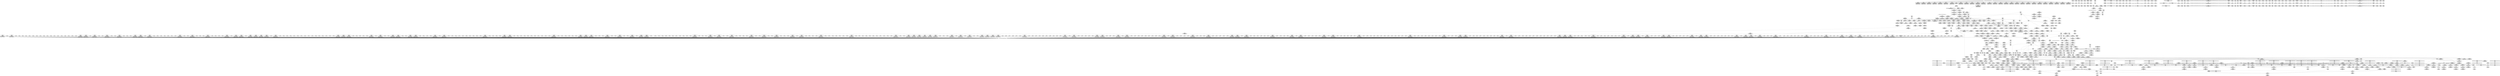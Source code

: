 digraph {
	CE0x550b7d0 [shape=record,shape=Mrecord,label="{CE0x550b7d0|__aa_current_profile:_tmp11|security/apparmor/include/context.h,138|*SummSource*}"]
	CE0x5498b40 [shape=record,shape=Mrecord,label="{CE0x5498b40|80:_i64,_:_CRE_176,184_|*MultipleSource*|*LoadInst*|security/apparmor/include/apparmor.h,117|security/apparmor/include/apparmor.h,117}"]
	CE0x54b8390 [shape=record,shape=Mrecord,label="{CE0x54b8390|apparmor_path_truncate:_retval.0|*SummSource*}"]
	CE0x54a4820 [shape=record,shape=Mrecord,label="{CE0x54a4820|i64_0|*Constant*}"]
	CE0x54eaa70 [shape=record,shape=Mrecord,label="{CE0x54eaa70|aa_cred_profile:_tmp19|security/apparmor/include/context.h,100|*SummSink*}"]
	CE0x54ece20 [shape=record,shape=Mrecord,label="{CE0x54ece20|i64*_getelementptr_inbounds_(_16_x_i64_,_16_x_i64_*___llvm_gcov_ctr46,_i64_0,_i64_8)|*Constant*|*SummSink*}"]
	CE0x54f98c0 [shape=record,shape=Mrecord,label="{CE0x54f98c0|i64_-2147483648|*Constant*}"]
	CE0x54d2c50 [shape=record,shape=Mrecord,label="{CE0x54d2c50|80:_i64,_:_CRE_1305,1306_}"]
	CE0x54e0b40 [shape=record,shape=Mrecord,label="{CE0x54e0b40|80:_i64,_:_CRE_1880,1884_|*MultipleSource*|*LoadInst*|security/apparmor/include/apparmor.h,117|security/apparmor/include/apparmor.h,117}"]
	CE0x54cfb70 [shape=record,shape=Mrecord,label="{CE0x54cfb70|80:_i64,_:_CRE_1240,1241_}"]
	CE0x54bfb20 [shape=record,shape=Mrecord,label="{CE0x54bfb20|__aa_current_profile:_tmp16|security/apparmor/include/context.h,138}"]
	CE0x5502c20 [shape=record,shape=Mrecord,label="{CE0x5502c20|aa_cred_profile:_do.end|*SummSource*}"]
	CE0x54a8f70 [shape=record,shape=Mrecord,label="{CE0x54a8f70|apparmor_path_truncate:_i_mode|security/apparmor/lsm.c,285|*SummSource*}"]
	CE0x54a66a0 [shape=record,shape=Mrecord,label="{CE0x54a66a0|apparmor_path_truncate:_tmp16|security/apparmor/lsm.c,288|*SummSink*}"]
	CE0x54fed10 [shape=record,shape=Mrecord,label="{CE0x54fed10|__aa_current_profile:_tmp|*SummSource*}"]
	CE0x54cb4c0 [shape=record,shape=Mrecord,label="{CE0x54cb4c0|80:_i64,_:_CRE_623,624_}"]
	CE0x551c980 [shape=record,shape=Mrecord,label="{CE0x551c980|_ret_%struct.task_struct*_%tmp4,_!dbg_!15471|./arch/x86/include/asm/current.h,14|*SummSource*}"]
	CE0x54f6d90 [shape=record,shape=Mrecord,label="{CE0x54f6d90|common_perm:_call|security/apparmor/lsm.c,168|*SummSource*}"]
	CE0x54ae490 [shape=record,shape=Mrecord,label="{CE0x54ae490|80:_i64,_:_CRE_423,424_}"]
	CE0x54ad7d0 [shape=record,shape=Mrecord,label="{CE0x54ad7d0|80:_i64,_:_CRE_411,412_}"]
	CE0x5462e50 [shape=record,shape=Mrecord,label="{CE0x5462e50|apparmor_path_truncate:_tmp|*SummSource*}"]
	CE0x54b1d70 [shape=record,shape=Mrecord,label="{CE0x54b1d70|i64*_getelementptr_inbounds_(_5_x_i64_,_5_x_i64_*___llvm_gcov_ctr57,_i64_0,_i64_3)|*Constant*|*SummSink*}"]
	CE0x54f8e90 [shape=record,shape=Mrecord,label="{CE0x54f8e90|common_perm:_cmp|security/apparmor/lsm.c,169|*SummSink*}"]
	CE0x54c1670 [shape=record,shape=Mrecord,label="{CE0x54c1670|i64*_getelementptr_inbounds_(_11_x_i64_,_11_x_i64_*___llvm_gcov_ctr58,_i64_0,_i64_10)|*Constant*|*SummSource*}"]
	CE0x54caa20 [shape=record,shape=Mrecord,label="{CE0x54caa20|80:_i64,_:_CRE_613,614_}"]
	CE0x54b9ac0 [shape=record,shape=Mrecord,label="{CE0x54b9ac0|i32_0|*Constant*}"]
	CE0x54feca0 [shape=record,shape=Mrecord,label="{CE0x54feca0|COLLAPSED:_GCMRE___llvm_gcov_ctr58_internal_global_11_x_i64_zeroinitializer:_elem_0:default:}"]
	CE0x5503e20 [shape=record,shape=Mrecord,label="{CE0x5503e20|aa_cred_profile:_do.cond|*SummSource*}"]
	CE0x553afe0 [shape=record,shape=Mrecord,label="{CE0x553afe0|aa_cred_profile:_lnot3|security/apparmor/include/context.h,100}"]
	CE0x54b1af0 [shape=record,shape=Mrecord,label="{CE0x54b1af0|common_perm:_tmp4|security/apparmor/lsm.c,169|*SummSource*}"]
	CE0x54aabf0 [shape=record,shape=Mrecord,label="{CE0x54aabf0|%struct.vfsmount*_null|*Constant*|*SummSource*}"]
	CE0x54dcc70 [shape=record,shape=Mrecord,label="{CE0x54dcc70|80:_i64,_:_CRE_1677,1678_}"]
	CE0x553b5b0 [shape=record,shape=Mrecord,label="{CE0x553b5b0|aa_cred_profile:_lnot.ext|security/apparmor/include/context.h,100}"]
	CE0x5528f40 [shape=record,shape=Mrecord,label="{CE0x5528f40|aa_cred_profile:_tmp27|security/apparmor/include/context.h,100|*SummSink*}"]
	CE0x54bb340 [shape=record,shape=Mrecord,label="{CE0x54bb340|apparmor_path_truncate:_tmp25|security/apparmor/lsm.c,293}"]
	CE0x54ed9c0 [shape=record,shape=Mrecord,label="{CE0x54ed9c0|aa_cred_profile:_tmp10|security/apparmor/include/context.h,100|*SummSink*}"]
	CE0x54dfd80 [shape=record,shape=Mrecord,label="{CE0x54dfd80|80:_i64,_:_CRE_1856,1864_|*MultipleSource*|*LoadInst*|security/apparmor/include/apparmor.h,117|security/apparmor/include/apparmor.h,117}"]
	CE0x54ce850 [shape=record,shape=Mrecord,label="{CE0x54ce850|80:_i64,_:_CRE_1222,1223_}"]
	CE0x5468240 [shape=record,shape=Mrecord,label="{CE0x5468240|i32_4|*Constant*|*SummSource*}"]
	CE0x54b5760 [shape=record,shape=Mrecord,label="{CE0x54b5760|apparmor_path_truncate:_call5|security/apparmor/lsm.c,291}"]
	CE0x54b1910 [shape=record,shape=Mrecord,label="{CE0x54b1910|GLOBAL:___llvm_gcov_ctr57|Global_var:__llvm_gcov_ctr57|*SummSource*}"]
	CE0x54dbfb0 [shape=record,shape=Mrecord,label="{CE0x54dbfb0|80:_i64,_:_CRE_1665,1666_}"]
	CE0x548b770 [shape=record,shape=Mrecord,label="{CE0x548b770|__aa_current_profile:_tmp1|*SummSink*}"]
	CE0x54c8d70 [shape=record,shape=Mrecord,label="{CE0x54c8d70|80:_i64,_:_CRE_586,587_}"]
	CE0x5528a40 [shape=record,shape=Mrecord,label="{CE0x5528a40|i64*_getelementptr_inbounds_(_16_x_i64_,_16_x_i64_*___llvm_gcov_ctr46,_i64_0,_i64_13)|*Constant*|*SummSink*}"]
	CE0x5545eb0 [shape=record,shape=Mrecord,label="{CE0x5545eb0|GLOBAL:_llvm.expect.i64|*Constant*|*SummSource*}"]
	CE0x54e4340 [shape=record,shape=Mrecord,label="{CE0x54e4340|_call_void_mcount()_#2}"]
	CE0x5548db0 [shape=record,shape=Mrecord,label="{CE0x5548db0|aa_cred_profile:_tmp24|security/apparmor/include/context.h,100|*SummSource*}"]
	CE0x5500ff0 [shape=record,shape=Mrecord,label="{CE0x5500ff0|__aa_current_profile:_tmp4|security/apparmor/include/context.h,138|*SummSource*}"]
	CE0x550b1e0 [shape=record,shape=Mrecord,label="{CE0x550b1e0|_call_void_mcount()_#2}"]
	CE0x54aee20 [shape=record,shape=Mrecord,label="{CE0x54aee20|80:_i64,_:_CRE_432,433_}"]
	CE0x54d5420 [shape=record,shape=Mrecord,label="{CE0x54d5420|80:_i64,_:_CRE_1342,1343_}"]
	CE0x54a5340 [shape=record,shape=Mrecord,label="{CE0x54a5340|_ret_%struct.aa_profile*_%tmp34,_!dbg_!15510|security/apparmor/include/context.h,101|*SummSink*}"]
	CE0x548b9b0 [shape=record,shape=Mrecord,label="{CE0x548b9b0|i64*_getelementptr_inbounds_(_11_x_i64_,_11_x_i64_*___llvm_gcov_ctr58,_i64_0,_i64_1)|*Constant*|*SummSource*}"]
	CE0x54c30a0 [shape=record,shape=Mrecord,label="{CE0x54c30a0|GLOBAL:_get_current|*Constant*|*SummSource*}"]
	CE0x549f170 [shape=record,shape=Mrecord,label="{CE0x549f170|80:_i64,_:_CRE_450,451_}"]
	CE0x54e8880 [shape=record,shape=Mrecord,label="{CE0x54e8880|aa_path_perm:_entry}"]
	CE0x54c1d30 [shape=record,shape=Mrecord,label="{CE0x54c1d30|__aa_current_profile:_tmp19|security/apparmor/include/context.h,138|*SummSink*}"]
	CE0x54bad60 [shape=record,shape=Mrecord,label="{CE0x54bad60|apparmor_path_truncate:_tmp24|security/apparmor/lsm.c,293|*SummSource*}"]
	CE0x553a6d0 [shape=record,shape=Mrecord,label="{CE0x553a6d0|aa_cred_profile:_tmp13|*SummSource*}"]
	CE0x54ef1b0 [shape=record,shape=Mrecord,label="{CE0x54ef1b0|_ret_i32_%call17,_!dbg_!15526|security/apparmor/file.c,307|*SummSource*}"]
	CE0x54dd2d0 [shape=record,shape=Mrecord,label="{CE0x54dd2d0|80:_i64,_:_CRE_1683,1684_}"]
	CE0x554d000 [shape=record,shape=Mrecord,label="{CE0x554d000|aa_cred_profile:_tmp15|security/apparmor/include/context.h,100|*SummSource*}"]
	CE0x54d9970 [shape=record,shape=Mrecord,label="{CE0x54d9970|80:_i64,_:_CRE_1629,1630_}"]
	CE0x54b66b0 [shape=record,shape=Mrecord,label="{CE0x54b66b0|i32_7|*Constant*|*SummSource*}"]
	CE0x54e8790 [shape=record,shape=Mrecord,label="{CE0x54e8790|GLOBAL:_aa_path_perm|*Constant*|*SummSink*}"]
	CE0x54d5640 [shape=record,shape=Mrecord,label="{CE0x54d5640|80:_i64,_:_CRE_1344,1345_}"]
	CE0x54b0c40 [shape=record,shape=Mrecord,label="{CE0x54b0c40|aa_cred_profile:_lnot|security/apparmor/include/context.h,100}"]
	CE0x552bf50 [shape=record,shape=Mrecord,label="{CE0x552bf50|aa_cred_profile:_tmp12|security/apparmor/include/context.h,100|*SummSource*}"]
	CE0x5502320 [shape=record,shape=Mrecord,label="{CE0x5502320|get_current:_tmp3|*SummSource*}"]
	CE0x54c8600 [shape=record,shape=Mrecord,label="{CE0x54c8600|80:_i64,_:_CRE_579,580_}"]
	CE0x54ad280 [shape=record,shape=Mrecord,label="{CE0x54ad280|80:_i64,_:_CRE_406,407_}"]
	CE0x54d9860 [shape=record,shape=Mrecord,label="{CE0x54d9860|80:_i64,_:_CRE_1628,1629_}"]
	CE0x54ad5b0 [shape=record,shape=Mrecord,label="{CE0x54ad5b0|80:_i64,_:_CRE_409,410_}"]
	CE0x550ba90 [shape=record,shape=Mrecord,label="{CE0x550ba90|GLOBAL:___llvm_gcov_ctr46|Global_var:__llvm_gcov_ctr46|*SummSink*}"]
	CE0x54854c0 [shape=record,shape=Mrecord,label="{CE0x54854c0|i32_8|*Constant*|*SummSource*}"]
	CE0x54b75c0 [shape=record,shape=Mrecord,label="{CE0x54b75c0|common_perm:_mask|Function::common_perm&Arg::mask::}"]
	CE0x5477460 [shape=record,shape=Mrecord,label="{CE0x5477460|apparmor_path_truncate:_tmp14|*LoadInst*|security/apparmor/lsm.c,288}"]
	CE0x5487900 [shape=record,shape=Mrecord,label="{CE0x5487900|i32_1|*Constant*|*SummSource*}"]
	CE0x54be9c0 [shape=record,shape=Mrecord,label="{CE0x54be9c0|i8*_getelementptr_inbounds_(_45_x_i8_,_45_x_i8_*_.str14,_i32_0,_i32_0)|*Constant*}"]
	CE0x54a0430 [shape=record,shape=Mrecord,label="{CE0x54a0430|common_perm:_if.end}"]
	CE0x54cd430 [shape=record,shape=Mrecord,label="{CE0x54cd430|80:_i64,_:_CRE_880,896_|*MultipleSource*|*LoadInst*|security/apparmor/include/apparmor.h,117|security/apparmor/include/apparmor.h,117}"]
	CE0x54a89b0 [shape=record,shape=Mrecord,label="{CE0x54a89b0|apparmor_path_truncate:_d_inode4|security/apparmor/lsm.c,288|*SummSink*}"]
	CE0x5528d80 [shape=record,shape=Mrecord,label="{CE0x5528d80|aa_cred_profile:_tmp27|security/apparmor/include/context.h,100|*SummSource*}"]
	CE0x54dd4f0 [shape=record,shape=Mrecord,label="{CE0x54dd4f0|80:_i64,_:_CRE_1685,1686_}"]
	CE0x553abf0 [shape=record,shape=Mrecord,label="{CE0x553abf0|aa_cred_profile:_lnot2|security/apparmor/include/context.h,100|*SummSink*}"]
	CE0x54d3ee0 [shape=record,shape=Mrecord,label="{CE0x54d3ee0|80:_i64,_:_CRE_1322,1323_}"]
	CE0x54d4540 [shape=record,shape=Mrecord,label="{CE0x54d4540|80:_i64,_:_CRE_1328,1329_}"]
	CE0x54e6c80 [shape=record,shape=Mrecord,label="{CE0x54e6c80|common_perm:_tmp6|security/apparmor/lsm.c,169|*SummSink*}"]
	CE0x54aeaf0 [shape=record,shape=Mrecord,label="{CE0x54aeaf0|80:_i64,_:_CRE_429,430_}"]
	CE0x54db2f0 [shape=record,shape=Mrecord,label="{CE0x54db2f0|80:_i64,_:_CRE_1653,1654_}"]
	CE0x54c8820 [shape=record,shape=Mrecord,label="{CE0x54c8820|80:_i64,_:_CRE_581,582_}"]
	CE0x54dd1c0 [shape=record,shape=Mrecord,label="{CE0x54dd1c0|80:_i64,_:_CRE_1682,1683_}"]
	CE0x5537e10 [shape=record,shape=Mrecord,label="{CE0x5537e10|aa_cred_profile:_tmp8|security/apparmor/include/context.h,100}"]
	CE0x54a43e0 [shape=record,shape=Mrecord,label="{CE0x54a43e0|apparmor_path_truncate:_tmp13|security/apparmor/lsm.c,288|*SummSource*}"]
	CE0x54bcd70 [shape=record,shape=Mrecord,label="{CE0x54bcd70|i64*_getelementptr_inbounds_(_11_x_i64_,_11_x_i64_*___llvm_gcov_ctr58,_i64_0,_i64_8)|*Constant*}"]
	CE0x5500740 [shape=record,shape=Mrecord,label="{CE0x5500740|__aa_current_profile:_tmp9|security/apparmor/include/context.h,138|*SummSource*}"]
	CE0x54f4ca0 [shape=record,shape=Mrecord,label="{CE0x54f4ca0|aa_cred_profile:_tmp1|*SummSource*}"]
	CE0x552adb0 [shape=record,shape=Mrecord,label="{CE0x552adb0|aa_cred_profile:_tmp31|security/apparmor/include/context.h,100|*SummSink*}"]
	CE0x549fed0 [shape=record,shape=Mrecord,label="{CE0x549fed0|mediated_filesystem:_lnot|security/apparmor/include/apparmor.h,117}"]
	CE0x54d2a30 [shape=record,shape=Mrecord,label="{CE0x54d2a30|80:_i64,_:_CRE_1304,1305_}"]
	CE0x54ef350 [shape=record,shape=Mrecord,label="{CE0x54ef350|_ret_i32_%call17,_!dbg_!15526|security/apparmor/file.c,307|*SummSink*}"]
	CE0x54cd050 [shape=record,shape=Mrecord,label="{CE0x54cd050|80:_i64,_:_CRE_720,736_|*MultipleSource*|*LoadInst*|security/apparmor/include/apparmor.h,117|security/apparmor/include/apparmor.h,117}"]
	CE0x547de80 [shape=record,shape=Mrecord,label="{CE0x547de80|i32_5|*Constant*|*SummSink*}"]
	CE0x5525ea0 [shape=record,shape=Mrecord,label="{CE0x5525ea0|i64*_getelementptr_inbounds_(_16_x_i64_,_16_x_i64_*___llvm_gcov_ctr46,_i64_0,_i64_12)|*Constant*}"]
	CE0x54dc720 [shape=record,shape=Mrecord,label="{CE0x54dc720|80:_i64,_:_CRE_1672,1673_}"]
	CE0x54da410 [shape=record,shape=Mrecord,label="{CE0x54da410|80:_i64,_:_CRE_1639,1640_}"]
	CE0x54ef730 [shape=record,shape=Mrecord,label="{CE0x54ef730|aa_cred_profile:_tmp|*SummSource*}"]
	CE0x54f5bf0 [shape=record,shape=Mrecord,label="{CE0x54f5bf0|get_current:_tmp1|*SummSource*}"]
	CE0x54abd00 [shape=record,shape=Mrecord,label="{CE0x54abd00|i64_0|*Constant*|*SummSink*}"]
	CE0x54afbf0 [shape=record,shape=Mrecord,label="{CE0x54afbf0|80:_i64,_:_CRE_445,446_}"]
	CE0x5471610 [shape=record,shape=Mrecord,label="{CE0x5471610|apparmor_path_truncate:_tmp15|security/apparmor/lsm.c,288|*SummSource*}"]
	CE0x54b0070 [shape=record,shape=Mrecord,label="{CE0x54b0070|aa_cred_profile:_tobool1|security/apparmor/include/context.h,100|*SummSink*}"]
	CE0x54c2210 [shape=record,shape=Mrecord,label="{CE0x54c2210|__aa_current_profile:_tmp20|security/apparmor/include/context.h,138}"]
	CE0x552a5d0 [shape=record,shape=Mrecord,label="{CE0x552a5d0|aa_cred_profile:_tmp30|security/apparmor/include/context.h,100|*SummSink*}"]
	CE0x54a9050 [shape=record,shape=Mrecord,label="{CE0x54a9050|apparmor_path_truncate:_i_mode|security/apparmor/lsm.c,285|*SummSink*}"]
	CE0x54c3340 [shape=record,shape=Mrecord,label="{CE0x54c3340|__aa_current_profile:_tmp17|security/apparmor/include/context.h,138}"]
	CE0x54d25f0 [shape=record,shape=Mrecord,label="{CE0x54d25f0|80:_i64,_:_CRE_1280,1288_|*MultipleSource*|*LoadInst*|security/apparmor/include/apparmor.h,117|security/apparmor/include/apparmor.h,117}"]
	CE0x5482ac0 [shape=record,shape=Mrecord,label="{CE0x5482ac0|aa_cred_profile:_do.body5|*SummSource*}"]
	CE0x54b3690 [shape=record,shape=Mrecord,label="{CE0x54b3690|i64*_getelementptr_inbounds_(_8_x_i64_,_8_x_i64_*___llvm_gcov_ctr63,_i64_0,_i64_6)|*Constant*|*SummSource*}"]
	CE0x54dec10 [shape=record,shape=Mrecord,label="{CE0x54dec10|80:_i64,_:_CRE_1784,1792_|*MultipleSource*|*LoadInst*|security/apparmor/include/apparmor.h,117|security/apparmor/include/apparmor.h,117}"]
	CE0x54d3440 [shape=record,shape=Mrecord,label="{CE0x54d3440|80:_i64,_:_CRE_1312,1313_}"]
	CE0x54f89f0 [shape=record,shape=Mrecord,label="{CE0x54f89f0|i64_3|*Constant*}"]
	CE0x549f9f0 [shape=record,shape=Mrecord,label="{CE0x549f9f0|80:_i64,_:_CRE_458,459_}"]
	CE0x54e7c10 [shape=record,shape=Mrecord,label="{CE0x54e7c10|common_perm:_tmp8|security/apparmor/lsm.c,170|*SummSource*}"]
	CE0x54ca3c0 [shape=record,shape=Mrecord,label="{CE0x54ca3c0|80:_i64,_:_CRE_607,608_}"]
	CE0x54d72f0 [shape=record,shape=Mrecord,label="{CE0x54d72f0|80:_i64,_:_CRE_1371,1372_}"]
	CE0x54db1e0 [shape=record,shape=Mrecord,label="{CE0x54db1e0|80:_i64,_:_CRE_1652,1653_}"]
	CE0x554d620 [shape=record,shape=Mrecord,label="{CE0x554d620|aa_cred_profile:_tmp16|security/apparmor/include/context.h,100|*SummSource*}"]
	CE0x553a030 [shape=record,shape=Mrecord,label="{CE0x553a030|44:_i32,_48:_i16,_128:_i8*,_:_SCMRE_64,72_|*MultipleSource*|Function::aa_cred_profile&Arg::cred::|security/apparmor/include/context.h,99|security/apparmor/include/context.h,138}"]
	CE0x54c80b0 [shape=record,shape=Mrecord,label="{CE0x54c80b0|80:_i64,_:_CRE_574,575_}"]
	CE0x54c9d60 [shape=record,shape=Mrecord,label="{CE0x54c9d60|80:_i64,_:_CRE_601,602_}"]
	CE0x54e4b40 [shape=record,shape=Mrecord,label="{CE0x54e4b40|aa_cred_profile:_lor.rhs|*SummSink*}"]
	CE0x54f7580 [shape=record,shape=Mrecord,label="{CE0x54f7580|i64*_getelementptr_inbounds_(_5_x_i64_,_5_x_i64_*___llvm_gcov_ctr57,_i64_0,_i64_0)|*Constant*|*SummSource*}"]
	CE0x551d1f0 [shape=record,shape=Mrecord,label="{CE0x551d1f0|__aa_current_profile:_cred|security/apparmor/include/context.h,138|*SummSource*}"]
	CE0x548df70 [shape=record,shape=Mrecord,label="{CE0x548df70|aa_cred_profile:_tmp34|security/apparmor/include/context.h,101|*SummSource*}"]
	CE0x54af040 [shape=record,shape=Mrecord,label="{CE0x54af040|80:_i64,_:_CRE_434,435_}"]
	CE0x54c90a0 [shape=record,shape=Mrecord,label="{CE0x54c90a0|80:_i64,_:_CRE_589,590_}"]
	CE0x5484d00 [shape=record,shape=Mrecord,label="{CE0x5484d00|80:_i64,_:_CRE_88,96_|*MultipleSource*|*LoadInst*|security/apparmor/include/apparmor.h,117|security/apparmor/include/apparmor.h,117}"]
	CE0x54f77d0 [shape=record,shape=Mrecord,label="{CE0x54f77d0|common_perm:_tmp|*SummSource*}"]
	CE0x54b5820 [shape=record,shape=Mrecord,label="{CE0x54b5820|apparmor_path_truncate:_call5|security/apparmor/lsm.c,291|*SummSource*}"]
	CE0x54d4fe0 [shape=record,shape=Mrecord,label="{CE0x54d4fe0|80:_i64,_:_CRE_1338,1339_}"]
	CE0x5543bb0 [shape=record,shape=Mrecord,label="{CE0x5543bb0|aa_cred_profile:_tmp9|security/apparmor/include/context.h,100}"]
	CE0x5468310 [shape=record,shape=Mrecord,label="{CE0x5468310|i32_4|*Constant*|*SummSink*}"]
	CE0x553a850 [shape=record,shape=Mrecord,label="{CE0x553a850|aa_cred_profile:_tmp13|*SummSink*}"]
	CE0x55017c0 [shape=record,shape=Mrecord,label="{CE0x55017c0|i64*_getelementptr_inbounds_(_11_x_i64_,_11_x_i64_*___llvm_gcov_ctr58,_i64_0,_i64_1)|*Constant*|*SummSink*}"]
	CE0x54980e0 [shape=record,shape=Mrecord,label="{CE0x54980e0|80:_i64,_:_CRE_128,132_|*MultipleSource*|*LoadInst*|security/apparmor/include/apparmor.h,117|security/apparmor/include/apparmor.h,117}"]
	CE0x5543d30 [shape=record,shape=Mrecord,label="{CE0x5543d30|aa_cred_profile:_tmp9|security/apparmor/include/context.h,100|*SummSource*}"]
	CE0x5509a10 [shape=record,shape=Mrecord,label="{CE0x5509a10|aa_cred_profile:_tobool1|security/apparmor/include/context.h,100|*SummSource*}"]
	CE0x54ab840 [shape=record,shape=Mrecord,label="{CE0x54ab840|apparmor_path_truncate:_tmp10|security/apparmor/lsm.c,288|*SummSink*}"]
	CE0x54a35a0 [shape=record,shape=Mrecord,label="{CE0x54a35a0|i1_true|*Constant*|*SummSink*}"]
	CE0x54f69e0 [shape=record,shape=Mrecord,label="{CE0x54f69e0|_call_void_mcount()_#2|*SummSink*}"]
	CE0x551cd80 [shape=record,shape=Mrecord,label="{CE0x551cd80|i32_78|*Constant*}"]
	CE0x54f68b0 [shape=record,shape=Mrecord,label="{CE0x54f68b0|_call_void_mcount()_#2|*SummSource*}"]
	CE0x54d10b0 [shape=record,shape=Mrecord,label="{CE0x54d10b0|80:_i64,_:_CRE_1260,1261_}"]
	CE0x549d5c0 [shape=record,shape=Mrecord,label="{CE0x549d5c0|apparmor_path_truncate:_dentry3|security/apparmor/lsm.c,288|*SummSource*}"]
	CE0x54b40c0 [shape=record,shape=Mrecord,label="{CE0x54b40c0|apparmor_path_truncate:_call|security/apparmor/lsm.c,288|*SummSink*}"]
	CE0x54ff1a0 [shape=record,shape=Mrecord,label="{CE0x54ff1a0|aa_cred_profile:_do.body6|*SummSource*}"]
	CE0x54d6b80 [shape=record,shape=Mrecord,label="{CE0x54d6b80|80:_i64,_:_CRE_1364,1365_}"]
	CE0x54eeea0 [shape=record,shape=Mrecord,label="{CE0x54eeea0|aa_path_perm:_cond|Function::aa_path_perm&Arg::cond::|*SummSink*}"]
	CE0x54efb10 [shape=record,shape=Mrecord,label="{CE0x54efb10|COLLAPSED:_GCMRE___llvm_gcov_ctr112_internal_global_2_x_i64_zeroinitializer:_elem_0:default:}"]
	CE0x547de10 [shape=record,shape=Mrecord,label="{CE0x547de10|apparmor_path_truncate:_d_inode|security/apparmor/lsm.c,284|*SummSource*}"]
	CE0x54807d0 [shape=record,shape=Mrecord,label="{CE0x54807d0|apparmor_path_truncate:_tmp12|security/apparmor/lsm.c,288|*SummSink*}"]
	CE0x548a5f0 [shape=record,shape=Mrecord,label="{CE0x548a5f0|apparmor_path_truncate:_path|Function::apparmor_path_truncate&Arg::path::|*SummSink*}"]
	CE0x54fe8d0 [shape=record,shape=Mrecord,label="{CE0x54fe8d0|aa_cred_profile:_do.body5|*SummSink*}"]
	CE0x54a2430 [shape=record,shape=Mrecord,label="{CE0x54a2430|apparmor_path_truncate:_tmp18|security/apparmor/lsm.c,288}"]
	CE0x54ee300 [shape=record,shape=Mrecord,label="{CE0x54ee300|aa_path_perm:_flags|Function::aa_path_perm&Arg::flags::|*SummSource*}"]
	CE0x5538100 [shape=record,shape=Mrecord,label="{CE0x5538100|aa_cred_profile:_tmp8|security/apparmor/include/context.h,100|*SummSource*}"]
	CE0x54a8480 [shape=record,shape=Mrecord,label="{CE0x54a8480|aa_cred_profile:_tmp3}"]
	CE0x550ae80 [shape=record,shape=Mrecord,label="{CE0x550ae80|%struct.task_struct*_(%struct.task_struct**)*_asm_movq_%gs:$_1:P_,$0_,_r,im,_dirflag_,_fpsr_,_flags_}"]
	CE0x5485560 [shape=record,shape=Mrecord,label="{CE0x5485560|i32_8|*Constant*|*SummSink*}"]
	CE0x54b2a50 [shape=record,shape=Mrecord,label="{CE0x54b2a50|apparmor_path_truncate:_tmp20|security/apparmor/lsm.c,289}"]
	CE0x54da300 [shape=record,shape=Mrecord,label="{CE0x54da300|80:_i64,_:_CRE_1638,1639_}"]
	CE0x54aef30 [shape=record,shape=Mrecord,label="{CE0x54aef30|80:_i64,_:_CRE_433,434_}"]
	CE0x54cf400 [shape=record,shape=Mrecord,label="{CE0x54cf400|80:_i64,_:_CRE_1233,1234_}"]
	CE0x547d9c0 [shape=record,shape=Mrecord,label="{CE0x547d9c0|mediated_filesystem:_tmp3}"]
	CE0x54ab000 [shape=record,shape=Mrecord,label="{CE0x54ab000|GLOBAL:___llvm_gcov_ctr63|Global_var:__llvm_gcov_ctr63|*SummSink*}"]
	CE0x54ba980 [shape=record,shape=Mrecord,label="{CE0x54ba980|mediated_filesystem:_s_flags|security/apparmor/include/apparmor.h,117|*SummSource*}"]
	CE0x54e93d0 [shape=record,shape=Mrecord,label="{CE0x54e93d0|aa_path_perm:_profile|Function::aa_path_perm&Arg::profile::|*SummSink*}"]
	CE0x5537740 [shape=record,shape=Mrecord,label="{CE0x5537740|i64*_getelementptr_inbounds_(_16_x_i64_,_16_x_i64_*___llvm_gcov_ctr46,_i64_0,_i64_4)|*Constant*|*SummSink*}"]
	CE0x54c5150 [shape=record,shape=Mrecord,label="{CE0x54c5150|i64_5|*Constant*}"]
	CE0x54cdbf0 [shape=record,shape=Mrecord,label="{CE0x54cdbf0|80:_i64,_:_CRE_1210,1211_}"]
	CE0x54e7e90 [shape=record,shape=Mrecord,label="{CE0x54e7e90|i64*_getelementptr_inbounds_(_5_x_i64_,_5_x_i64_*___llvm_gcov_ctr57,_i64_0,_i64_4)|*Constant*|*SummSink*}"]
	CE0x54f7fd0 [shape=record,shape=Mrecord,label="{CE0x54f7fd0|_call_void_mcount()_#2}"]
	CE0x54e9be0 [shape=record,shape=Mrecord,label="{CE0x54e9be0|aa_cred_profile:_tmp17|security/apparmor/include/context.h,100|*SummSource*}"]
	CE0x5468540 [shape=record,shape=Mrecord,label="{CE0x5468540|apparmor_path_truncate:_mode|security/apparmor/lsm.c,284|*SummSource*}"]
	CE0x54d4dc0 [shape=record,shape=Mrecord,label="{CE0x54d4dc0|80:_i64,_:_CRE_1336,1337_}"]
	CE0x54dcd80 [shape=record,shape=Mrecord,label="{CE0x54dcd80|80:_i64,_:_CRE_1678,1679_}"]
	CE0x546c710 [shape=record,shape=Mrecord,label="{CE0x546c710|i64_1|*Constant*}"]
	CE0x54ae160 [shape=record,shape=Mrecord,label="{CE0x54ae160|80:_i64,_:_CRE_420,421_}"]
	CE0x54d3990 [shape=record,shape=Mrecord,label="{CE0x54d3990|80:_i64,_:_CRE_1317,1318_}"]
	CE0x5546f70 [shape=record,shape=Mrecord,label="{CE0x5546f70|aa_cred_profile:_do.body|*SummSource*}"]
	CE0x546ed60 [shape=record,shape=Mrecord,label="{CE0x546ed60|i64_1|*Constant*|*SummSink*}"]
	CE0x54fe4e0 [shape=record,shape=Mrecord,label="{CE0x54fe4e0|__aa_current_profile:_tobool|security/apparmor/include/context.h,138}"]
	CE0x546a6b0 [shape=record,shape=Mrecord,label="{CE0x546a6b0|i64*_getelementptr_inbounds_(_8_x_i64_,_8_x_i64_*___llvm_gcov_ctr63,_i64_0,_i64_0)|*Constant*|*SummSource*}"]
	CE0x54f6800 [shape=record,shape=Mrecord,label="{CE0x54f6800|common_perm:_call|security/apparmor/lsm.c,168}"]
	CE0x54a0ff0 [shape=record,shape=Mrecord,label="{CE0x54a0ff0|apparmor_path_truncate:_tmp5|security/apparmor/lsm.c,284|*SummSource*}"]
	CE0x54dc940 [shape=record,shape=Mrecord,label="{CE0x54dc940|80:_i64,_:_CRE_1674,1675_}"]
	CE0x5506990 [shape=record,shape=Mrecord,label="{CE0x5506990|__aa_current_profile:_do.end|*SummSink*}"]
	CE0x54e5110 [shape=record,shape=Mrecord,label="{CE0x54e5110|aa_cred_profile:_do.end10|*SummSink*}"]
	CE0x54b17e0 [shape=record,shape=Mrecord,label="{CE0x54b17e0|GLOBAL:___llvm_gcov_ctr57|Global_var:__llvm_gcov_ctr57}"]
	CE0x54d3060 [shape=record,shape=Mrecord,label="{CE0x54d3060|80:_i64,_:_CRE_1308,1309_}"]
	CE0x5498f20 [shape=record,shape=Mrecord,label="{CE0x5498f20|80:_i64,_:_CRE_192,200_|*MultipleSource*|*LoadInst*|security/apparmor/include/apparmor.h,117|security/apparmor/include/apparmor.h,117}"]
	CE0x5501b20 [shape=record,shape=Mrecord,label="{CE0x5501b20|aa_cred_profile:_tmp3|*SummSink*}"]
	CE0x54b6a10 [shape=record,shape=Mrecord,label="{CE0x54b6a10|common_perm:_op|Function::common_perm&Arg::op::|*SummSink*}"]
	CE0x54bb810 [shape=record,shape=Mrecord,label="{CE0x54bb810|i64*_getelementptr_inbounds_(_2_x_i64_,_2_x_i64_*___llvm_gcov_ctr55,_i64_0,_i64_0)|*Constant*|*SummSink*}"]
	CE0x54c6e80 [shape=record,shape=Mrecord,label="{CE0x54c6e80|80:_i64,_:_CRE_552,556_|*MultipleSource*|*LoadInst*|security/apparmor/include/apparmor.h,117|security/apparmor/include/apparmor.h,117}"]
	CE0x54de260 [shape=record,shape=Mrecord,label="{CE0x54de260|80:_i64,_:_CRE_1736,1752_|*MultipleSource*|*LoadInst*|security/apparmor/include/apparmor.h,117|security/apparmor/include/apparmor.h,117}"]
	CE0x554a790 [shape=record,shape=Mrecord,label="{CE0x554a790|i8*_getelementptr_inbounds_(_36_x_i8_,_36_x_i8_*_.str12,_i32_0,_i32_0)|*Constant*}"]
	CE0x5549320 [shape=record,shape=Mrecord,label="{CE0x5549320|aa_cred_profile:_tmp25|security/apparmor/include/context.h,100}"]
	CE0x554c970 [shape=record,shape=Mrecord,label="{CE0x554c970|i64_6|*Constant*|*SummSink*}"]
	CE0x54c33b0 [shape=record,shape=Mrecord,label="{CE0x54c33b0|__aa_current_profile:_tmp17|security/apparmor/include/context.h,138|*SummSource*}"]
	CE0x54fdc60 [shape=record,shape=Mrecord,label="{CE0x54fdc60|i64_1|*Constant*}"]
	CE0x5156240 [shape=record,shape=Mrecord,label="{CE0x5156240|apparmor_path_truncate:_tmp2|*LoadInst*|security/apparmor/lsm.c,284}"]
	CE0x5545780 [shape=record,shape=Mrecord,label="{CE0x5545780|aa_cred_profile:_conv|security/apparmor/include/context.h,100|*SummSource*}"]
	CE0x54e06b0 [shape=record,shape=Mrecord,label="{CE0x54e06b0|80:_i64,_:_CRE_1875,1876_}"]
	CE0x54acb10 [shape=record,shape=Mrecord,label="{CE0x54acb10|80:_i64,_:_CRE_399,400_}"]
	CE0x54e8e60 [shape=record,shape=Mrecord,label="{CE0x54e8e60|aa_path_perm:_op|Function::aa_path_perm&Arg::op::|*SummSink*}"]
	CE0x54c8b50 [shape=record,shape=Mrecord,label="{CE0x54c8b50|80:_i64,_:_CRE_584,585_}"]
	CE0x54a6480 [shape=record,shape=Mrecord,label="{CE0x54a6480|common_perm:_tmp2|security/apparmor/lsm.c,169}"]
	CE0x5546640 [shape=record,shape=Mrecord,label="{CE0x5546640|aa_cred_profile:_tobool4|security/apparmor/include/context.h,100}"]
	CE0x54e2f40 [shape=record,shape=Mrecord,label="{CE0x54e2f40|__aa_current_profile:_tmp7|security/apparmor/include/context.h,138|*SummSource*}"]
	CE0x549f060 [shape=record,shape=Mrecord,label="{CE0x549f060|80:_i64,_:_CRE_449,450_}"]
	CE0x549e130 [shape=record,shape=Mrecord,label="{CE0x549e130|apparmor_path_truncate:_tmp6|*LoadInst*|security/apparmor/lsm.c,285|*SummSink*}"]
	CE0x5547920 [shape=record,shape=Mrecord,label="{CE0x5547920|aa_cred_profile:_tmp22|security/apparmor/include/context.h,100|*SummSource*}"]
	CE0x54cb7f0 [shape=record,shape=Mrecord,label="{CE0x54cb7f0|80:_i64,_:_CRE_626,627_}"]
	CE0x54e1770 [shape=record,shape=Mrecord,label="{CE0x54e1770|80:_i64,_:_CRE_2112,2120_|*MultipleSource*|*LoadInst*|security/apparmor/include/apparmor.h,117|security/apparmor/include/apparmor.h,117}"]
	CE0x54acc20 [shape=record,shape=Mrecord,label="{CE0x54acc20|80:_i64,_:_CRE_400,401_}"]
	CE0x5505840 [shape=record,shape=Mrecord,label="{CE0x5505840|__aa_current_profile:_if.then|*SummSink*}"]
	CE0x54800c0 [shape=record,shape=Mrecord,label="{CE0x54800c0|_call_void_mcount()_#2|*SummSink*}"]
	CE0x54d9640 [shape=record,shape=Mrecord,label="{CE0x54d9640|80:_i64,_:_CRE_1626,1627_}"]
	CE0x54b8910 [shape=record,shape=Mrecord,label="{CE0x54b8910|i64*_getelementptr_inbounds_(_8_x_i64_,_8_x_i64_*___llvm_gcov_ctr63,_i64_0,_i64_7)|*Constant*|*SummSource*}"]
	CE0x54ac840 [shape=record,shape=Mrecord,label="{CE0x54ac840|80:_i64,_:_CRE_396,397_}"]
	CE0x54d8a40 [shape=record,shape=Mrecord,label="{CE0x54d8a40|80:_i64,_:_CRE_1616,1617_}"]
	CE0x54d5fd0 [shape=record,shape=Mrecord,label="{CE0x54d5fd0|80:_i64,_:_CRE_1353,1354_}"]
	CE0x54d5ec0 [shape=record,shape=Mrecord,label="{CE0x54d5ec0|80:_i64,_:_CRE_1352,1353_}"]
	CE0x554aea0 [shape=record,shape=Mrecord,label="{CE0x554aea0|i64_12|*Constant*}"]
	CE0x54f07d0 [shape=record,shape=Mrecord,label="{CE0x54f07d0|__aa_current_profile:_tobool1|security/apparmor/include/context.h,138}"]
	CE0x5539700 [shape=record,shape=Mrecord,label="{CE0x5539700|44:_i32,_48:_i16,_128:_i8*,_:_SCMRE_40,44_|*MultipleSource*|Function::aa_cred_profile&Arg::cred::|security/apparmor/include/context.h,99|security/apparmor/include/context.h,138}"]
	CE0x54ce410 [shape=record,shape=Mrecord,label="{CE0x54ce410|80:_i64,_:_CRE_1218,1219_}"]
	CE0x54de830 [shape=record,shape=Mrecord,label="{CE0x54de830|80:_i64,_:_CRE_1768,1776_|*MultipleSource*|*LoadInst*|security/apparmor/include/apparmor.h,117|security/apparmor/include/apparmor.h,117}"]
	CE0x5503120 [shape=record,shape=Mrecord,label="{CE0x5503120|__aa_current_profile:_tmp5|security/apparmor/include/context.h,138}"]
	CE0x54cffb0 [shape=record,shape=Mrecord,label="{CE0x54cffb0|80:_i64,_:_CRE_1244,1245_}"]
	"CONST[source:0(mediator),value:2(dynamic)][purpose:{object}]"
	CE0x54a4ff0 [shape=record,shape=Mrecord,label="{CE0x54a4ff0|_ret_%struct.aa_profile*_%tmp34,_!dbg_!15510|security/apparmor/include/context.h,101|*SummSource*}"]
	CE0x54f0f10 [shape=record,shape=Mrecord,label="{CE0x54f0f10|i64_2|*Constant*}"]
	CE0x54985f0 [shape=record,shape=Mrecord,label="{CE0x54985f0|80:_i64,_:_CRE_144,152_|*MultipleSource*|*LoadInst*|security/apparmor/include/apparmor.h,117|security/apparmor/include/apparmor.h,117}"]
	CE0x5499ea0 [shape=record,shape=Mrecord,label="{CE0x5499ea0|80:_i64,_:_CRE_264,268_|*MultipleSource*|*LoadInst*|security/apparmor/include/apparmor.h,117|security/apparmor/include/apparmor.h,117}"]
	CE0x54a1ec0 [shape=record,shape=Mrecord,label="{CE0x54a1ec0|apparmor_path_truncate:_tmp17|security/apparmor/lsm.c,288}"]
	CE0x54d1a40 [shape=record,shape=Mrecord,label="{CE0x54d1a40|80:_i64,_:_CRE_1269,1270_}"]
	CE0x5477620 [shape=record,shape=Mrecord,label="{CE0x5477620|apparmor_path_truncate:_tmp14|*LoadInst*|security/apparmor/lsm.c,288|*SummSource*}"]
	CE0x5546040 [shape=record,shape=Mrecord,label="{CE0x5546040|aa_cred_profile:_expval|security/apparmor/include/context.h,100}"]
	CE0x54efc90 [shape=record,shape=Mrecord,label="{CE0x54efc90|i64_1|*Constant*}"]
	CE0x545be70 [shape=record,shape=Mrecord,label="{CE0x545be70|apparmor_path_truncate:_entry|*SummSink*}"]
	CE0x54f58d0 [shape=record,shape=Mrecord,label="{CE0x54f58d0|44:_i32,_48:_i16,_128:_i8*,_:_SCMRE_88,89_|*MultipleSource*|Function::aa_cred_profile&Arg::cred::|security/apparmor/include/context.h,99|security/apparmor/include/context.h,138}"]
	CE0x549ea70 [shape=record,shape=Mrecord,label="{CE0x549ea70|apparmor_path_truncate:_tmp7|security/apparmor/lsm.c,285}"]
	CE0x54f1740 [shape=record,shape=Mrecord,label="{CE0x54f1740|common_perm:_tmp9|security/apparmor/lsm.c,172}"]
	CE0x54ef6c0 [shape=record,shape=Mrecord,label="{CE0x54ef6c0|COLLAPSED:_GCMRE___llvm_gcov_ctr46_internal_global_16_x_i64_zeroinitializer:_elem_0:default:}"]
	CE0x54c60c0 [shape=record,shape=Mrecord,label="{CE0x54c60c0|80:_i64,_:_CRE_488,496_|*MultipleSource*|*LoadInst*|security/apparmor/include/apparmor.h,117|security/apparmor/include/apparmor.h,117}"]
	CE0x550b340 [shape=record,shape=Mrecord,label="{CE0x550b340|_call_void_mcount()_#2|*SummSink*}"]
	CE0x54a4590 [shape=record,shape=Mrecord,label="{CE0x54a4590|apparmor_path_truncate:_tmp13|security/apparmor/lsm.c,288|*SummSink*}"]
	CE0x55445c0 [shape=record,shape=Mrecord,label="{CE0x55445c0|44:_i32,_48:_i16,_128:_i8*,_:_SCMRE_28,32_|*MultipleSource*|Function::aa_cred_profile&Arg::cred::|security/apparmor/include/context.h,99|security/apparmor/include/context.h,138}"]
	CE0x54cdd60 [shape=record,shape=Mrecord,label="{CE0x54cdd60|80:_i64,_:_CRE_1211,1212_}"]
	CE0x54b9b60 [shape=record,shape=Mrecord,label="{CE0x54b9b60|mediated_filesystem:_i_sb|security/apparmor/include/apparmor.h,117}"]
	CE0x54e9260 [shape=record,shape=Mrecord,label="{CE0x54e9260|aa_path_perm:_profile|Function::aa_path_perm&Arg::profile::|*SummSource*}"]
	CE0x54d24e0 [shape=record,shape=Mrecord,label="{CE0x54d24e0|80:_i64,_:_CRE_1279,1280_}"]
	CE0x54cdfd0 [shape=record,shape=Mrecord,label="{CE0x54cdfd0|80:_i64,_:_CRE_1214,1215_}"]
	CE0x54ed8e0 [shape=record,shape=Mrecord,label="{CE0x54ed8e0|aa_cred_profile:_tmp10|security/apparmor/include/context.h,100}"]
	CE0x54bcf30 [shape=record,shape=Mrecord,label="{CE0x54bcf30|i64*_getelementptr_inbounds_(_11_x_i64_,_11_x_i64_*___llvm_gcov_ctr58,_i64_0,_i64_8)|*Constant*|*SummSource*}"]
	CE0x550a3e0 [shape=record,shape=Mrecord,label="{CE0x550a3e0|aa_cred_profile:_profile|security/apparmor/include/context.h,100|*SummSource*}"]
	CE0x54ec120 [shape=record,shape=Mrecord,label="{CE0x54ec120|_call_void_asm_sideeffect_1:_09ud2_0A.pushsection___bug_table,_22a_22_0A2:_09.long_1b_-_2b,_$_0:c_-_2b_0A_09.word_$_1:c_,_0_0A_09.org_2b+$_2:c_0A.popsection_,_i,i,i,_dirflag_,_fpsr_,_flags_(i8*_getelementptr_inbounds_(_36_x_i8_,_36_x_i8_*_.str12,_i32_0,_i32_0),_i32_100,_i64_12)_#2,_!dbg_!15490,_!srcloc_!15493|security/apparmor/include/context.h,100}"]
	CE0x54819f0 [shape=record,shape=Mrecord,label="{CE0x54819f0|common_perm:_tmp1|*SummSink*}"]
	CE0x5498950 [shape=record,shape=Mrecord,label="{CE0x5498950|80:_i64,_:_CRE_160,176_|*MultipleSource*|*LoadInst*|security/apparmor/include/apparmor.h,117|security/apparmor/include/apparmor.h,117}"]
	CE0x5499300 [shape=record,shape=Mrecord,label="{CE0x5499300|80:_i64,_:_CRE_208,216_|*MultipleSource*|*LoadInst*|security/apparmor/include/apparmor.h,117|security/apparmor/include/apparmor.h,117}"]
	CE0x549f7d0 [shape=record,shape=Mrecord,label="{CE0x549f7d0|80:_i64,_:_CRE_456,457_}"]
	CE0x54c83e0 [shape=record,shape=Mrecord,label="{CE0x54c83e0|80:_i64,_:_CRE_577,578_}"]
	CE0x54bbde0 [shape=record,shape=Mrecord,label="{CE0x54bbde0|__aa_current_profile:_tmp14|security/apparmor/include/context.h,138}"]
	CE0x549e440 [shape=record,shape=Mrecord,label="{CE0x549e440|apparmor_path_truncate:_d_inode2|security/apparmor/lsm.c,285}"]
	CE0x54d4760 [shape=record,shape=Mrecord,label="{CE0x54d4760|80:_i64,_:_CRE_1330,1331_}"]
	CE0x54b4370 [shape=record,shape=Mrecord,label="{CE0x54b4370|GLOBAL:_mediated_filesystem|*Constant*}"]
	CE0x54d1c60 [shape=record,shape=Mrecord,label="{CE0x54d1c60|80:_i64,_:_CRE_1271,1272_}"]
	CE0x547dba0 [shape=record,shape=Mrecord,label="{CE0x547dba0|mediated_filesystem:_tmp3|*SummSink*}"]
	CE0x54b91c0 [shape=record,shape=Mrecord,label="{CE0x54b91c0|mediated_filesystem:_bb|*SummSource*}"]
	CE0x54ce520 [shape=record,shape=Mrecord,label="{CE0x54ce520|80:_i64,_:_CRE_1219,1220_}"]
	CE0x549d770 [shape=record,shape=Mrecord,label="{CE0x549d770|apparmor_path_truncate:_dentry3|security/apparmor/lsm.c,288|*SummSink*}"]
	CE0x5537570 [shape=record,shape=Mrecord,label="{CE0x5537570|i64*_getelementptr_inbounds_(_16_x_i64_,_16_x_i64_*___llvm_gcov_ctr46,_i64_0,_i64_14)|*Constant*|*SummSource*}"]
	CE0x54a3420 [shape=record,shape=Mrecord,label="{CE0x54a3420|i1_true|*Constant*|*SummSource*}"]
	CE0x549a850 [shape=record,shape=Mrecord,label="{CE0x549a850|80:_i64,_:_CRE_296,304_|*MultipleSource*|*LoadInst*|security/apparmor/include/apparmor.h,117|security/apparmor/include/apparmor.h,117}"]
	CE0x54d0c70 [shape=record,shape=Mrecord,label="{CE0x54d0c70|80:_i64,_:_CRE_1256,1257_}"]
	CE0x5485040 [shape=record,shape=Mrecord,label="{CE0x5485040|80:_i64,_:_CRE_104,112_|*MultipleSource*|*LoadInst*|security/apparmor/include/apparmor.h,117|security/apparmor/include/apparmor.h,117}"]
	CE0x54cca80 [shape=record,shape=Mrecord,label="{CE0x54cca80|80:_i64,_:_CRE_696,704_|*MultipleSource*|*LoadInst*|security/apparmor/include/apparmor.h,117|security/apparmor/include/apparmor.h,117}"]
	CE0x54d6eb0 [shape=record,shape=Mrecord,label="{CE0x54d6eb0|80:_i64,_:_CRE_1367,1368_}"]
	CE0x54a49b0 [shape=record,shape=Mrecord,label="{CE0x54a49b0|mediated_filesystem:_tobool|security/apparmor/include/apparmor.h,117}"]
	CE0x5527dc0 [shape=record,shape=Mrecord,label="{CE0x5527dc0|aa_cred_profile:_tmp32|security/apparmor/include/context.h,101|*SummSink*}"]
	CE0x54ef510 [shape=record,shape=Mrecord,label="{CE0x54ef510|common_perm:_error.0}"]
	CE0x54f5690 [shape=record,shape=Mrecord,label="{CE0x54f5690|44:_i32,_48:_i16,_128:_i8*,_:_SCMRE_80,88_|*MultipleSource*|Function::aa_cred_profile&Arg::cred::|security/apparmor/include/context.h,99|security/apparmor/include/context.h,138}"]
	CE0x5468cd0 [shape=record,shape=Mrecord,label="{CE0x5468cd0|0:_i16,_4:_i32,_8:_i16,_40:_%struct.super_block*,_72:_i32,_:_SCMRE_0,4_|*MultipleSource*|security/apparmor/lsm.c, 284|security/apparmor/lsm.c,284}"]
	CE0x54b3fe0 [shape=record,shape=Mrecord,label="{CE0x54b3fe0|apparmor_path_truncate:_call|security/apparmor/lsm.c,288|*SummSource*}"]
	CE0x549cf20 [shape=record,shape=Mrecord,label="{CE0x549cf20|apparmor_path_truncate:_dentry1|security/apparmor/lsm.c,285|*SummSink*}"]
	CE0x54ce630 [shape=record,shape=Mrecord,label="{CE0x54ce630|80:_i64,_:_CRE_1220,1221_}"]
	CE0x54a1310 [shape=record,shape=Mrecord,label="{CE0x54a1310|i64_4|*Constant*}"]
	CE0x54a5fe0 [shape=record,shape=Mrecord,label="{CE0x54a5fe0|common_perm:_mode|security/apparmor/lsm.c,169|*SummSink*}"]
	CE0x55390b0 [shape=record,shape=Mrecord,label="{CE0x55390b0|44:_i32,_48:_i16,_128:_i8*,_:_SCMRE_160,168_|*MultipleSource*|Function::aa_cred_profile&Arg::cred::|security/apparmor/include/context.h,99|security/apparmor/include/context.h,138}"]
	CE0x54d9ca0 [shape=record,shape=Mrecord,label="{CE0x54d9ca0|80:_i64,_:_CRE_1632,1633_}"]
	CE0x54dc1d0 [shape=record,shape=Mrecord,label="{CE0x54dc1d0|80:_i64,_:_CRE_1667,1668_}"]
	CE0x54ae7c0 [shape=record,shape=Mrecord,label="{CE0x54ae7c0|80:_i64,_:_CRE_426,427_}"]
	CE0x5537e80 [shape=record,shape=Mrecord,label="{CE0x5537e80|aa_cred_profile:_tmp7|security/apparmor/include/context.h,100}"]
	CE0x54b9d30 [shape=record,shape=Mrecord,label="{CE0x54b9d30|mediated_filesystem:_i_sb|security/apparmor/include/apparmor.h,117|*SummSink*}"]
	CE0x54cb080 [shape=record,shape=Mrecord,label="{CE0x54cb080|80:_i64,_:_CRE_619,620_}"]
	CE0x5506c90 [shape=record,shape=Mrecord,label="{CE0x5506c90|aa_cred_profile:_security|security/apparmor/include/context.h,99|*SummSink*}"]
	CE0x54d3770 [shape=record,shape=Mrecord,label="{CE0x54d3770|80:_i64,_:_CRE_1315,1316_}"]
	CE0x552c190 [shape=record,shape=Mrecord,label="{CE0x552c190|aa_cred_profile:_tmp12|security/apparmor/include/context.h,100|*SummSink*}"]
	CE0x54b0650 [shape=record,shape=Mrecord,label="{CE0x54b0650|%struct.aa_profile*_null|*Constant*|*SummSource*}"]
	CE0x54b8500 [shape=record,shape=Mrecord,label="{CE0x54b8500|apparmor_path_truncate:_retval.0|*SummSink*}"]
	CE0x548b890 [shape=record,shape=Mrecord,label="{CE0x548b890|i64*_getelementptr_inbounds_(_11_x_i64_,_11_x_i64_*___llvm_gcov_ctr58,_i64_0,_i64_1)|*Constant*}"]
	CE0x54841a0 [shape=record,shape=Mrecord,label="{CE0x54841a0|80:_i64,_:_CRE_32,40_|*MultipleSource*|*LoadInst*|security/apparmor/include/apparmor.h,117|security/apparmor/include/apparmor.h,117}"]
	CE0x551c7a0 [shape=record,shape=Mrecord,label="{CE0x551c7a0|get_current:_entry|*SummSink*}"]
	CE0x54ff0b0 [shape=record,shape=Mrecord,label="{CE0x54ff0b0|aa_cred_profile:_do.body6}"]
	CE0x54d6c90 [shape=record,shape=Mrecord,label="{CE0x54d6c90|80:_i64,_:_CRE_1365,1366_}"]
	CE0x54ee4a0 [shape=record,shape=Mrecord,label="{CE0x54ee4a0|aa_path_perm:_flags|Function::aa_path_perm&Arg::flags::|*SummSink*}"]
	CE0x54be3d0 [shape=record,shape=Mrecord,label="{CE0x54be3d0|i32_138|*Constant*|*SummSink*}"]
	CE0x547d4c0 [shape=record,shape=Mrecord,label="{CE0x547d4c0|mediated_filesystem:_tmp2|*SummSource*}"]
	CE0x54c64d0 [shape=record,shape=Mrecord,label="{CE0x54c64d0|80:_i64,_:_CRE_504,512_|*MultipleSource*|*LoadInst*|security/apparmor/include/apparmor.h,117|security/apparmor/include/apparmor.h,117}"]
	CE0x54de450 [shape=record,shape=Mrecord,label="{CE0x54de450|80:_i64,_:_CRE_1752,1760_|*MultipleSource*|*LoadInst*|security/apparmor/include/apparmor.h,117|security/apparmor/include/apparmor.h,117}"]
	CE0x551e5a0 [shape=record,shape=Mrecord,label="{CE0x551e5a0|GLOBAL:_aa_cred_profile|*Constant*|*SummSink*}"]
	CE0x5504460 [shape=record,shape=Mrecord,label="{CE0x5504460|aa_cred_profile:_tmp4|*LoadInst*|security/apparmor/include/context.h,99|*SummSink*}"]
	CE0x5528c60 [shape=record,shape=Mrecord,label="{CE0x5528c60|aa_cred_profile:_tmp27|security/apparmor/include/context.h,100}"]
	CE0x545b7a0 [shape=record,shape=Mrecord,label="{CE0x545b7a0|apparmor_path_truncate:_lor.lhs.false}"]
	CE0x54f8540 [shape=record,shape=Mrecord,label="{CE0x54f8540|__aa_current_profile:_tobool|security/apparmor/include/context.h,138|*SummSink*}"]
	CE0x54ae6b0 [shape=record,shape=Mrecord,label="{CE0x54ae6b0|80:_i64,_:_CRE_425,426_}"]
	CE0x54cd240 [shape=record,shape=Mrecord,label="{CE0x54cd240|80:_i64,_:_CRE_736,880_|*MultipleSource*|*LoadInst*|security/apparmor/include/apparmor.h,117|security/apparmor/include/apparmor.h,117}"]
	CE0x54a9c20 [shape=record,shape=Mrecord,label="{CE0x54a9c20|apparmor_path_truncate:_mnt|security/apparmor/lsm.c,288|*SummSource*}"]
	CE0x5506c20 [shape=record,shape=Mrecord,label="{CE0x5506c20|__aa_current_profile:_if.then|*SummSource*}"]
	CE0x5527ce0 [shape=record,shape=Mrecord,label="{CE0x5527ce0|aa_cred_profile:_tmp32|security/apparmor/include/context.h,101}"]
	CE0x5538760 [shape=record,shape=Mrecord,label="{CE0x5538760|44:_i32,_48:_i16,_128:_i8*,_:_SCMRE_128,136_|*MultipleSource*|Function::aa_cred_profile&Arg::cred::|security/apparmor/include/context.h,99|security/apparmor/include/context.h,138}"]
	CE0x54c9a30 [shape=record,shape=Mrecord,label="{CE0x54c9a30|80:_i64,_:_CRE_598,599_}"]
	CE0x545f550 [shape=record,shape=Mrecord,label="{CE0x545f550|apparmor_path_truncate:_return|*SummSink*}"]
	CE0x55020f0 [shape=record,shape=Mrecord,label="{CE0x55020f0|GLOBAL:___llvm_gcov_ctr58|Global_var:__llvm_gcov_ctr58}"]
	CE0x54ed040 [shape=record,shape=Mrecord,label="{CE0x54ed040|aa_cred_profile:_tmp19|security/apparmor/include/context.h,100}"]
	CE0x54aa9e0 [shape=record,shape=Mrecord,label="{CE0x54aa9e0|apparmor_path_truncate:_tobool|security/apparmor/lsm.c,288}"]
	CE0x54f08a0 [shape=record,shape=Mrecord,label="{CE0x54f08a0|__aa_current_profile:_tobool1|security/apparmor/include/context.h,138|*SummSource*}"]
	CE0x54ebbf0 [shape=record,shape=Mrecord,label="{CE0x54ebbf0|aa_cred_profile:_tmp21|security/apparmor/include/context.h,100|*SummSource*}"]
	CE0x54e2b60 [shape=record,shape=Mrecord,label="{CE0x54e2b60|GLOBAL:___aa_current_profile|*Constant*|*SummSource*}"]
	CE0x54d9db0 [shape=record,shape=Mrecord,label="{CE0x54d9db0|80:_i64,_:_CRE_1633,1634_}"]
	CE0x548b1a0 [shape=record,shape=Mrecord,label="{CE0x548b1a0|_ret_%struct.aa_profile*_%call4,_!dbg_!15494|security/apparmor/include/context.h,138}"]
	CE0x547ffb0 [shape=record,shape=Mrecord,label="{CE0x547ffb0|apparmor_path_truncate:_d_inode|security/apparmor/lsm.c,284}"]
	CE0x54a2930 [shape=record,shape=Mrecord,label="{CE0x54a2930|apparmor_path_truncate:_tmp19|security/apparmor/lsm.c,288}"]
	CE0x552ca70 [shape=record,shape=Mrecord,label="{CE0x552ca70|44:_i32,_48:_i16,_128:_i8*,_:_SCMRE_4,8_|*MultipleSource*|Function::aa_cred_profile&Arg::cred::|security/apparmor/include/context.h,99|security/apparmor/include/context.h,138}"]
	CE0x54cbd40 [shape=record,shape=Mrecord,label="{CE0x54cbd40|80:_i64,_:_CRE_631,632_}"]
	CE0x553b160 [shape=record,shape=Mrecord,label="{CE0x553b160|aa_cred_profile:_lnot3|security/apparmor/include/context.h,100|*SummSource*}"]
	CE0x55461b0 [shape=record,shape=Mrecord,label="{CE0x55461b0|i64*_getelementptr_inbounds_(_16_x_i64_,_16_x_i64_*___llvm_gcov_ctr46,_i64_0,_i64_7)|*Constant*|*SummSink*}"]
	CE0x548bf00 [shape=record,shape=Mrecord,label="{CE0x548bf00|get_current:_tmp|*SummSink*}"]
	CE0x5529aa0 [shape=record,shape=Mrecord,label="{CE0x5529aa0|aa_cred_profile:_tmp28|security/apparmor/include/context.h,100|*SummSink*}"]
	CE0x551d6a0 [shape=record,shape=Mrecord,label="{CE0x551d6a0|COLLAPSED:_GCRE_current_task_external_global_%struct.task_struct*:_elem_0::|security/apparmor/include/context.h,138}"]
	CE0x54c5c80 [shape=record,shape=Mrecord,label="{CE0x54c5c80|80:_i64,_:_CRE_464,472_|*MultipleSource*|*LoadInst*|security/apparmor/include/apparmor.h,117|security/apparmor/include/apparmor.h,117}"]
	CE0x54a06b0 [shape=record,shape=Mrecord,label="{CE0x54a06b0|_ret_i1_%lnot,_!dbg_!15473|security/apparmor/include/apparmor.h,117}"]
	CE0x54d3550 [shape=record,shape=Mrecord,label="{CE0x54d3550|80:_i64,_:_CRE_1313,1314_}"]
	CE0x54e6b50 [shape=record,shape=Mrecord,label="{CE0x54e6b50|common_perm:_tmp6|security/apparmor/lsm.c,169|*SummSource*}"]
	CE0x54b4cc0 [shape=record,shape=Mrecord,label="{CE0x54b4cc0|mediated_filesystem:_inode|Function::mediated_filesystem&Arg::inode::|*SummSink*}"]
	CE0x54cae60 [shape=record,shape=Mrecord,label="{CE0x54cae60|80:_i64,_:_CRE_617,618_}"]
	CE0x54dd710 [shape=record,shape=Mrecord,label="{CE0x54dd710|80:_i64,_:_CRE_1687,1688_}"]
	CE0x553aa30 [shape=record,shape=Mrecord,label="{CE0x553aa30|aa_cred_profile:_lnot2|security/apparmor/include/context.h,100}"]
	CE0x54da960 [shape=record,shape=Mrecord,label="{CE0x54da960|80:_i64,_:_CRE_1644,1645_}"]
	CE0x54a5590 [shape=record,shape=Mrecord,label="{CE0x54a5590|get_current:_bb}"]
	CE0x547e060 [shape=record,shape=Mrecord,label="{CE0x547e060|_call_void_mcount()_#2|*SummSource*}"]
	CE0x5504710 [shape=record,shape=Mrecord,label="{CE0x5504710|__aa_current_profile:_if.end|*SummSink*}"]
	CE0x5504880 [shape=record,shape=Mrecord,label="{CE0x5504880|aa_cred_profile:_tmp5|security/apparmor/include/context.h,99}"]
	CE0x54f12c0 [shape=record,shape=Mrecord,label="{CE0x54f12c0|i64*_getelementptr_inbounds_(_11_x_i64_,_11_x_i64_*___llvm_gcov_ctr58,_i64_0,_i64_0)|*Constant*|*SummSink*}"]
	CE0x54caf70 [shape=record,shape=Mrecord,label="{CE0x54caf70|80:_i64,_:_CRE_618,619_}"]
	CE0x54a1be0 [shape=record,shape=Mrecord,label="{CE0x54a1be0|apparmor_path_truncate:_tmp11|security/apparmor/lsm.c,288}"]
	CE0x54bbee0 [shape=record,shape=Mrecord,label="{CE0x54bbee0|__aa_current_profile:_tmp14|security/apparmor/include/context.h,138|*SummSource*}"]
	CE0x54dc2e0 [shape=record,shape=Mrecord,label="{CE0x54dc2e0|80:_i64,_:_CRE_1668,1669_}"]
	CE0x54ba800 [shape=record,shape=Mrecord,label="{CE0x54ba800|i32_10|*Constant*|*SummSink*}"]
	CE0x54ceeb0 [shape=record,shape=Mrecord,label="{CE0x54ceeb0|80:_i64,_:_CRE_1228,1229_}"]
	CE0x54de640 [shape=record,shape=Mrecord,label="{CE0x54de640|80:_i64,_:_CRE_1760,1764_|*MultipleSource*|*LoadInst*|security/apparmor/include/apparmor.h,117|security/apparmor/include/apparmor.h,117}"]
	CE0x54f9990 [shape=record,shape=Mrecord,label="{CE0x54f9990|i64_-2147483648|*Constant*|*SummSource*}"]
	CE0x54ba9f0 [shape=record,shape=Mrecord,label="{CE0x54ba9f0|mediated_filesystem:_s_flags|security/apparmor/include/apparmor.h,117}"]
	CE0x550a5a0 [shape=record,shape=Mrecord,label="{CE0x550a5a0|aa_cred_profile:_profile|security/apparmor/include/context.h,100|*SummSink*}"]
	CE0x55086c0 [shape=record,shape=Mrecord,label="{CE0x55086c0|i32_22|*Constant*}"]
	CE0x54d22c0 [shape=record,shape=Mrecord,label="{CE0x54d22c0|80:_i64,_:_CRE_1277,1278_}"]
	CE0x54b4730 [shape=record,shape=Mrecord,label="{CE0x54b4730|mediated_filesystem:_entry}"]
	CE0x54d0940 [shape=record,shape=Mrecord,label="{CE0x54d0940|80:_i64,_:_CRE_1253,1254_}"]
	CE0x54f4500 [shape=record,shape=Mrecord,label="{CE0x54f4500|get_current:_bb|*SummSource*}"]
	CE0x547def0 [shape=record,shape=Mrecord,label="{CE0x547def0|_call_void_mcount()_#2}"]
	CE0x54c7830 [shape=record,shape=Mrecord,label="{CE0x54c7830|80:_i64,_:_CRE_566,567_}"]
	CE0x5501f90 [shape=record,shape=Mrecord,label="{CE0x5501f90|i64_0|*Constant*}"]
	CE0x553aaf0 [shape=record,shape=Mrecord,label="{CE0x553aaf0|aa_cred_profile:_lnot2|security/apparmor/include/context.h,100|*SummSource*}"]
	CE0x54a0e90 [shape=record,shape=Mrecord,label="{CE0x54a0e90|apparmor_path_truncate:_tmp5|security/apparmor/lsm.c,284}"]
	CE0x54c4b20 [shape=record,shape=Mrecord,label="{CE0x54c4b20|get_current:_tmp4|./arch/x86/include/asm/current.h,14}"]
	CE0x54ee710 [shape=record,shape=Mrecord,label="{CE0x54ee710|aa_path_perm:_request|Function::aa_path_perm&Arg::request::}"]
	CE0x5507140 [shape=record,shape=Mrecord,label="{CE0x5507140|__aa_current_profile:_tmp8|security/apparmor/include/context.h,138}"]
	CE0x54c52d0 [shape=record,shape=Mrecord,label="{CE0x54c52d0|i64_5|*Constant*|*SummSource*}"]
	CE0x5538520 [shape=record,shape=Mrecord,label="{CE0x5538520|44:_i32,_48:_i16,_128:_i8*,_:_SCMRE_120,128_|*MultipleSource*|Function::aa_cred_profile&Arg::cred::|security/apparmor/include/context.h,99|security/apparmor/include/context.h,138}"]
	CE0x5484b60 [shape=record,shape=Mrecord,label="{CE0x5484b60|80:_i64,_:_CRE_80,88_|*MultipleSource*|*LoadInst*|security/apparmor/include/apparmor.h,117|security/apparmor/include/apparmor.h,117}"]
	CE0x54e3e90 [shape=record,shape=Mrecord,label="{CE0x54e3e90|GLOBAL:___aa_current_profile|*Constant*|*SummSink*}"]
	CE0x54ceb80 [shape=record,shape=Mrecord,label="{CE0x54ceb80|80:_i64,_:_CRE_1225,1226_}"]
	CE0x54994f0 [shape=record,shape=Mrecord,label="{CE0x54994f0|80:_i64,_:_CRE_216,224_|*MultipleSource*|*LoadInst*|security/apparmor/include/apparmor.h,117|security/apparmor/include/apparmor.h,117}"]
	CE0x54ab770 [shape=record,shape=Mrecord,label="{CE0x54ab770|apparmor_path_truncate:_tmp10|security/apparmor/lsm.c,288|*SummSource*}"]
	"CONST[source:2(external),value:2(dynamic)][purpose:{subject}]"
	CE0x550c130 [shape=record,shape=Mrecord,label="{CE0x550c130|aa_cred_profile:_tobool|security/apparmor/include/context.h,100}"]
	CE0x552abf0 [shape=record,shape=Mrecord,label="{CE0x552abf0|aa_cred_profile:_tmp31|security/apparmor/include/context.h,100|*SummSource*}"]
	CE0x548de10 [shape=record,shape=Mrecord,label="{CE0x548de10|aa_cred_profile:_tmp34|security/apparmor/include/context.h,101}"]
	CE0x54cb900 [shape=record,shape=Mrecord,label="{CE0x54cb900|80:_i64,_:_CRE_627,628_}"]
	CE0x5537080 [shape=record,shape=Mrecord,label="{CE0x5537080|aa_cred_profile:_tmp29|security/apparmor/include/context.h,100|*SummSink*}"]
	CE0x54a3fd0 [shape=record,shape=Mrecord,label="{CE0x54a3fd0|apparmor_path_truncate:_tmp4|security/apparmor/lsm.c,284}"]
	CE0x54fe0f0 [shape=record,shape=Mrecord,label="{CE0x54fe0f0|aa_cred_profile:_tmp1|*SummSink*}"]
	CE0x54badd0 [shape=record,shape=Mrecord,label="{CE0x54badd0|apparmor_path_truncate:_tmp24|security/apparmor/lsm.c,293|*SummSink*}"]
	CE0x54d5a80 [shape=record,shape=Mrecord,label="{CE0x54d5a80|80:_i64,_:_CRE_1348,1349_}"]
	CE0x54f9220 [shape=record,shape=Mrecord,label="{CE0x54f9220|i64*_getelementptr_inbounds_(_2_x_i64_,_2_x_i64_*___llvm_gcov_ctr112,_i64_0,_i64_1)|*Constant*|*SummSink*}"]
	CE0x5507240 [shape=record,shape=Mrecord,label="{CE0x5507240|__aa_current_profile:_tmp8|security/apparmor/include/context.h,138|*SummSource*}"]
	CE0x54e7f00 [shape=record,shape=Mrecord,label="{CE0x54e7f00|common_perm:_call1|security/apparmor/lsm.c,170}"]
	CE0x54af7b0 [shape=record,shape=Mrecord,label="{CE0x54af7b0|80:_i64,_:_CRE_441,442_}"]
	CE0x5527d50 [shape=record,shape=Mrecord,label="{CE0x5527d50|aa_cred_profile:_tmp32|security/apparmor/include/context.h,101|*SummSource*}"]
	CE0x547f4a0 [shape=record,shape=Mrecord,label="{CE0x547f4a0|i64*_getelementptr_inbounds_(_2_x_i64_,_2_x_i64_*___llvm_gcov_ctr55,_i64_0,_i64_1)|*Constant*}"]
	CE0x54e1580 [shape=record,shape=Mrecord,label="{CE0x54e1580|80:_i64,_:_CRE_2056,2112_|*MultipleSource*|*LoadInst*|security/apparmor/include/apparmor.h,117|security/apparmor/include/apparmor.h,117}"]
	CE0x54fe3b0 [shape=record,shape=Mrecord,label="{CE0x54fe3b0|i64*_getelementptr_inbounds_(_16_x_i64_,_16_x_i64_*___llvm_gcov_ctr46,_i64_0,_i64_1)|*Constant*}"]
	CE0x54a6300 [shape=record,shape=Mrecord,label="{CE0x54a6300|COLLAPSED:_CRE:_elem_0::|security/apparmor/lsm.c,169}"]
	CE0x55087c0 [shape=record,shape=Mrecord,label="{CE0x55087c0|i32_22|*Constant*|*SummSink*}"]
	CE0x54d1820 [shape=record,shape=Mrecord,label="{CE0x54d1820|80:_i64,_:_CRE_1267,1268_}"]
	CE0x54e0f80 [shape=record,shape=Mrecord,label="{CE0x54e0f80|80:_i64,_:_CRE_1904,1920_|*MultipleSource*|*LoadInst*|security/apparmor/include/apparmor.h,117|security/apparmor/include/apparmor.h,117}"]
	CE0x54a4b80 [shape=record,shape=Mrecord,label="{CE0x54a4b80|aa_cred_profile:_cred|Function::aa_cred_profile&Arg::cred::}"]
	CE0x54c1cc0 [shape=record,shape=Mrecord,label="{CE0x54c1cc0|__aa_current_profile:_tmp19|security/apparmor/include/context.h,138|*SummSource*}"]
	CE0x54b35d0 [shape=record,shape=Mrecord,label="{CE0x54b35d0|i64*_getelementptr_inbounds_(_8_x_i64_,_8_x_i64_*___llvm_gcov_ctr63,_i64_0,_i64_6)|*Constant*}"]
	CE0x549fd20 [shape=record,shape=Mrecord,label="{CE0x549fd20|80:_i64,_:_CRE_461,462_}"]
	CE0x549b3f0 [shape=record,shape=Mrecord,label="{CE0x549b3f0|80:_i64,_:_CRE_344,352_|*MultipleSource*|*LoadInst*|security/apparmor/include/apparmor.h,117|security/apparmor/include/apparmor.h,117}"]
	CE0x54d1710 [shape=record,shape=Mrecord,label="{CE0x54d1710|80:_i64,_:_CRE_1266,1267_}"]
	CE0x54d6a70 [shape=record,shape=Mrecord,label="{CE0x54d6a70|80:_i64,_:_CRE_1363,1364_}"]
	CE0x54e4530 [shape=record,shape=Mrecord,label="{CE0x54e4530|_call_void_mcount()_#2|*SummSink*}"]
	CE0x55098f0 [shape=record,shape=Mrecord,label="{CE0x55098f0|__aa_current_profile:_tmp13|security/apparmor/include/context.h,138|*SummSource*}"]
	CE0x551e880 [shape=record,shape=Mrecord,label="{CE0x551e880|aa_cred_profile:_entry}"]
	CE0x54ec2a0 [shape=record,shape=Mrecord,label="{CE0x54ec2a0|_call_void_asm_sideeffect_1:_09ud2_0A.pushsection___bug_table,_22a_22_0A2:_09.long_1b_-_2b,_$_0:c_-_2b_0A_09.word_$_1:c_,_0_0A_09.org_2b+$_2:c_0A.popsection_,_i,i,i,_dirflag_,_fpsr_,_flags_(i8*_getelementptr_inbounds_(_36_x_i8_,_36_x_i8_*_.str12,_i32_0,_i32_0),_i32_100,_i64_12)_#2,_!dbg_!15490,_!srcloc_!15493|security/apparmor/include/context.h,100|*SummSource*}"]
	CE0x54cda00 [shape=record,shape=Mrecord,label="{CE0x54cda00|80:_i64,_:_CRE_1209,1210_}"]
	CE0x54d7400 [shape=record,shape=Mrecord,label="{CE0x54d7400|80:_i64,_:_CRE_1372,1373_}"]
	CE0x54b9340 [shape=record,shape=Mrecord,label="{CE0x54b9340|mediated_filesystem:_bb|*SummSink*}"]
	CE0x54d9530 [shape=record,shape=Mrecord,label="{CE0x54d9530|80:_i64,_:_CRE_1625,1626_}"]
	CE0x546a5e0 [shape=record,shape=Mrecord,label="{CE0x546a5e0|i64*_getelementptr_inbounds_(_8_x_i64_,_8_x_i64_*___llvm_gcov_ctr63,_i64_0,_i64_0)|*Constant*}"]
	CE0x54b56f0 [shape=record,shape=Mrecord,label="{CE0x54b56f0|i64*_getelementptr_inbounds_(_8_x_i64_,_8_x_i64_*___llvm_gcov_ctr63,_i64_0,_i64_7)|*Constant*|*SummSink*}"]
	CE0x54c04a0 [shape=record,shape=Mrecord,label="{CE0x54c04a0|i8_1|*Constant*|*SummSink*}"]
	CE0x54d1d70 [shape=record,shape=Mrecord,label="{CE0x54d1d70|80:_i64,_:_CRE_1272,1273_}"]
	CE0x54cc290 [shape=record,shape=Mrecord,label="{CE0x54cc290|80:_i64,_:_CRE_656,664_|*MultipleSource*|*LoadInst*|security/apparmor/include/apparmor.h,117|security/apparmor/include/apparmor.h,117}"]
	CE0x5537b10 [shape=record,shape=Mrecord,label="{CE0x5537b10|GLOBAL:___llvm_gcov_ctr46|Global_var:__llvm_gcov_ctr46}"]
	CE0x54f1070 [shape=record,shape=Mrecord,label="{CE0x54f1070|i64_3|*Constant*}"]
	CE0x5538380 [shape=record,shape=Mrecord,label="{CE0x5538380|aa_cred_profile:_tmp7|security/apparmor/include/context.h,100|*SummSource*}"]
	CE0x54b72c0 [shape=record,shape=Mrecord,label="{CE0x54b72c0|i32_66|*Constant*|*SummSource*}"]
	CE0x54e66f0 [shape=record,shape=Mrecord,label="{CE0x54e66f0|common_perm:_tmp5|security/apparmor/lsm.c,169|*SummSource*}"]
	CE0x54f4c30 [shape=record,shape=Mrecord,label="{CE0x54f4c30|aa_cred_profile:_tmp1}"]
	CE0x54eca30 [shape=record,shape=Mrecord,label="{CE0x54eca30|aa_cred_profile:_tmp18|security/apparmor/include/context.h,100}"]
	CE0x54e58a0 [shape=record,shape=Mrecord,label="{CE0x54e58a0|aa_cred_profile:_do.end8|*SummSource*}"]
	CE0x54b4480 [shape=record,shape=Mrecord,label="{CE0x54b4480|GLOBAL:_mediated_filesystem|*Constant*|*SummSource*}"]
	CE0x54df9a0 [shape=record,shape=Mrecord,label="{CE0x54df9a0|80:_i64,_:_CRE_1840,1848_|*MultipleSource*|*LoadInst*|security/apparmor/include/apparmor.h,117|security/apparmor/include/apparmor.h,117}"]
	CE0x547f8a0 [shape=record,shape=Mrecord,label="{CE0x547f8a0|apparmor_path_truncate:_uid|security/apparmor/lsm.c,284|*SummSink*}"]
	CE0x54fdcd0 [shape=record,shape=Mrecord,label="{CE0x54fdcd0|__aa_current_profile:_tmp1}"]
	CE0x547dda0 [shape=record,shape=Mrecord,label="{CE0x547dda0|i32_5|*Constant*|*SummSource*}"]
	CE0x54d6850 [shape=record,shape=Mrecord,label="{CE0x54d6850|80:_i64,_:_CRE_1361,1362_}"]
	CE0x54ef830 [shape=record,shape=Mrecord,label="{CE0x54ef830|aa_cred_profile:_tmp|*SummSink*}"]
	CE0x5529430 [shape=record,shape=Mrecord,label="{CE0x5529430|i64*_getelementptr_inbounds_(_16_x_i64_,_16_x_i64_*___llvm_gcov_ctr46,_i64_0,_i64_13)|*Constant*|*SummSource*}"]
	CE0x549dfc0 [shape=record,shape=Mrecord,label="{CE0x549dfc0|apparmor_path_truncate:_tmp6|*LoadInst*|security/apparmor/lsm.c,285|*SummSource*}"]
	CE0x548adc0 [shape=record,shape=Mrecord,label="{CE0x548adc0|apparmor_path_truncate:_dentry|security/apparmor/lsm.c,284}"]
	CE0x54e0350 [shape=record,shape=Mrecord,label="{CE0x54e0350|80:_i64,_:_CRE_1873,1874_}"]
	CE0x549cde0 [shape=record,shape=Mrecord,label="{CE0x549cde0|apparmor_path_truncate:_tmp3|security/apparmor/lsm.c,284|*SummSource*}"]
	CE0x554aa60 [shape=record,shape=Mrecord,label="{CE0x554aa60|i32_100|*Constant*|*SummSource*}"]
	CE0x54ad9f0 [shape=record,shape=Mrecord,label="{CE0x54ad9f0|80:_i64,_:_CRE_413,414_}"]
	CE0x54bb940 [shape=record,shape=Mrecord,label="{CE0x54bb940|_ret_i32_%retval.0,_!dbg_!15489|security/apparmor/lsm.c,293|*SummSource*}"]
	CE0x54dce90 [shape=record,shape=Mrecord,label="{CE0x54dce90|80:_i64,_:_CRE_1679,1680_}"]
	CE0x5488450 [shape=record,shape=Mrecord,label="{CE0x5488450|i64*_getelementptr_inbounds_(_2_x_i64_,_2_x_i64_*___llvm_gcov_ctr55,_i64_0,_i64_1)|*Constant*|*SummSink*}"]
	CE0x54ae050 [shape=record,shape=Mrecord,label="{CE0x54ae050|80:_i64,_:_CRE_419,420_}"]
	CE0x5487ab0 [shape=record,shape=Mrecord,label="{CE0x5487ab0|get_current:_tmp4|./arch/x86/include/asm/current.h,14|*SummSource*}"]
	CE0x5488090 [shape=record,shape=Mrecord,label="{CE0x5488090|apparmor_path_truncate:_cond|security/apparmor/lsm.c, 284|*SummSink*}"]
	CE0x551ca20 [shape=record,shape=Mrecord,label="{CE0x551ca20|_ret_%struct.task_struct*_%tmp4,_!dbg_!15471|./arch/x86/include/asm/current.h,14}"]
	CE0x54a2b60 [shape=record,shape=Mrecord,label="{CE0x54a2b60|apparmor_path_truncate:_tmp19|security/apparmor/lsm.c,288|*SummSink*}"]
	CE0x54afae0 [shape=record,shape=Mrecord,label="{CE0x54afae0|80:_i64,_:_CRE_444,445_}"]
	CE0x545e220 [shape=record,shape=Mrecord,label="{CE0x545e220|COLLAPSED:_GCMRE___llvm_gcov_ctr63_internal_global_8_x_i64_zeroinitializer:_elem_0:default:}"]
	CE0x549f8e0 [shape=record,shape=Mrecord,label="{CE0x549f8e0|80:_i64,_:_CRE_457,458_}"]
	CE0x54c5a60 [shape=record,shape=Mrecord,label="{CE0x54c5a60|80:_i64,_:_CRE_462,463_}"]
	CE0x54c4ff0 [shape=record,shape=Mrecord,label="{CE0x54c4ff0|i64*_getelementptr_inbounds_(_11_x_i64_,_11_x_i64_*___llvm_gcov_ctr58,_i64_0,_i64_6)|*Constant*|*SummSink*}"]
	CE0x54d3dd0 [shape=record,shape=Mrecord,label="{CE0x54d3dd0|80:_i64,_:_CRE_1321,1322_}"]
	CE0x554d1c0 [shape=record,shape=Mrecord,label="{CE0x554d1c0|aa_cred_profile:_tmp15|security/apparmor/include/context.h,100|*SummSink*}"]
	CE0x5505fa0 [shape=record,shape=Mrecord,label="{CE0x5505fa0|get_current:_tmp2}"]
	CE0x54d8280 [shape=record,shape=Mrecord,label="{CE0x54d8280|80:_i64,_:_CRE_1592,1596_|*MultipleSource*|*LoadInst*|security/apparmor/include/apparmor.h,117|security/apparmor/include/apparmor.h,117}"]
	CE0x54823d0 [shape=record,shape=Mrecord,label="{CE0x54823d0|GLOBAL:___aa_current_profile.__warned|Global_var:__aa_current_profile.__warned}"]
	CE0x545fa70 [shape=record,shape=Mrecord,label="{CE0x545fa70|apparmor_path_truncate:_if.end}"]
	CE0x54e8b00 [shape=record,shape=Mrecord,label="{CE0x54e8b00|aa_path_perm:_entry|*SummSink*}"]
	CE0x550a260 [shape=record,shape=Mrecord,label="{CE0x550a260|aa_cred_profile:_profile|security/apparmor/include/context.h,100}"]
	CE0x552a560 [shape=record,shape=Mrecord,label="{CE0x552a560|aa_cred_profile:_tmp30|security/apparmor/include/context.h,100|*SummSource*}"]
	CE0x54c1c50 [shape=record,shape=Mrecord,label="{CE0x54c1c50|__aa_current_profile:_tmp19|security/apparmor/include/context.h,138}"]
	CE0x5547ca0 [shape=record,shape=Mrecord,label="{CE0x5547ca0|i64*_getelementptr_inbounds_(_16_x_i64_,_16_x_i64_*___llvm_gcov_ctr46,_i64_0,_i64_10)|*Constant*|*SummSink*}"]
	CE0x54ec460 [shape=record,shape=Mrecord,label="{CE0x54ec460|_call_void_asm_sideeffect_1:_09ud2_0A.pushsection___bug_table,_22a_22_0A2:_09.long_1b_-_2b,_$_0:c_-_2b_0A_09.word_$_1:c_,_0_0A_09.org_2b+$_2:c_0A.popsection_,_i,i,i,_dirflag_,_fpsr_,_flags_(i8*_getelementptr_inbounds_(_36_x_i8_,_36_x_i8_*_.str12,_i32_0,_i32_0),_i32_100,_i64_12)_#2,_!dbg_!15490,_!srcloc_!15493|security/apparmor/include/context.h,100|*SummSink*}"]
	CE0x54d4980 [shape=record,shape=Mrecord,label="{CE0x54d4980|80:_i64,_:_CRE_1332,1333_}"]
	CE0x5549440 [shape=record,shape=Mrecord,label="{CE0x5549440|aa_cred_profile:_tmp25|security/apparmor/include/context.h,100|*SummSource*}"]
	CE0x54d5530 [shape=record,shape=Mrecord,label="{CE0x54d5530|80:_i64,_:_CRE_1343,1344_}"]
	CE0x54d0e90 [shape=record,shape=Mrecord,label="{CE0x54d0e90|80:_i64,_:_CRE_1258,1259_}"]
	"CONST[source:1(input),value:2(dynamic)][purpose:{object}]"
	CE0x5549130 [shape=record,shape=Mrecord,label="{CE0x5549130|i64*_getelementptr_inbounds_(_16_x_i64_,_16_x_i64_*___llvm_gcov_ctr46,_i64_0,_i64_12)|*Constant*|*SummSink*}"]
	CE0x5502f10 [shape=record,shape=Mrecord,label="{CE0x5502f10|GLOBAL:___llvm_gcov_ctr58|Global_var:__llvm_gcov_ctr58|*SummSource*}"]
	CE0x54d0d80 [shape=record,shape=Mrecord,label="{CE0x54d0d80|80:_i64,_:_CRE_1257,1258_}"]
	CE0x54da740 [shape=record,shape=Mrecord,label="{CE0x54da740|80:_i64,_:_CRE_1642,1643_}"]
	CE0x54f8170 [shape=record,shape=Mrecord,label="{CE0x54f8170|_call_void_mcount()_#2|*SummSink*}"]
	CE0x54a65b0 [shape=record,shape=Mrecord,label="{CE0x54a65b0|common_perm:_tmp2|security/apparmor/lsm.c,169|*SummSource*}"]
	CE0x54c4270 [shape=record,shape=Mrecord,label="{CE0x54c4270|common_perm:_tmp10|security/apparmor/lsm.c,172|*SummSource*}"]
	CE0x552cbf0 [shape=record,shape=Mrecord,label="{CE0x552cbf0|44:_i32,_48:_i16,_128:_i8*,_:_SCMRE_8,16_|*MultipleSource*|Function::aa_cred_profile&Arg::cred::|security/apparmor/include/context.h,99|security/apparmor/include/context.h,138}"]
	CE0x54e1390 [shape=record,shape=Mrecord,label="{CE0x54e1390|80:_i64,_:_CRE_1928,2056_|*MultipleSource*|*LoadInst*|security/apparmor/include/apparmor.h,117|security/apparmor/include/apparmor.h,117}"]
	CE0x54b1140 [shape=record,shape=Mrecord,label="{CE0x54b1140|common_perm:_tmp3|security/apparmor/lsm.c,169}"]
	CE0x54c93d0 [shape=record,shape=Mrecord,label="{CE0x54c93d0|80:_i64,_:_CRE_592,593_}"]
	CE0x5537f90 [shape=record,shape=Mrecord,label="{CE0x5537f90|aa_cred_profile:_tmp7|security/apparmor/include/context.h,100|*SummSink*}"]
	CE0x54e3640 [shape=record,shape=Mrecord,label="{CE0x54e3640|common_perm:_if.then|*SummSink*}"]
	CE0x54f8060 [shape=record,shape=Mrecord,label="{CE0x54f8060|_call_void_mcount()_#2|*SummSource*}"]
	CE0x54bbbe0 [shape=record,shape=Mrecord,label="{CE0x54bbbe0|i64*_getelementptr_inbounds_(_11_x_i64_,_11_x_i64_*___llvm_gcov_ctr58,_i64_0,_i64_8)|*Constant*|*SummSink*}"]
	CE0x54ba5b0 [shape=record,shape=Mrecord,label="{CE0x54ba5b0|i32_10|*Constant*|*SummSource*}"]
	CE0x54b7630 [shape=record,shape=Mrecord,label="{CE0x54b7630|common_perm:_mask|Function::common_perm&Arg::mask::|*SummSource*}"]
	CE0x54f2260 [shape=record,shape=Mrecord,label="{CE0x54f2260|mediated_filesystem:_and|security/apparmor/include/apparmor.h,117}"]
	CE0x54dff70 [shape=record,shape=Mrecord,label="{CE0x54dff70|80:_i64,_:_CRE_1864,1872_|*MultipleSource*|*LoadInst*|security/apparmor/include/apparmor.h,117|security/apparmor/include/apparmor.h,117}"]
	CE0x54a8210 [shape=record,shape=Mrecord,label="{CE0x54a8210|aa_cred_profile:_tmp2|*SummSink*}"]
	CE0x54e3f60 [shape=record,shape=Mrecord,label="{CE0x54e3f60|__aa_current_profile:_entry}"]
	CE0x54d6fc0 [shape=record,shape=Mrecord,label="{CE0x54d6fc0|80:_i64,_:_CRE_1368,1369_}"]
	CE0x5480620 [shape=record,shape=Mrecord,label="{CE0x5480620|mediated_filesystem:_tmp2}"]
	CE0x54be1b0 [shape=record,shape=Mrecord,label="{CE0x54be1b0|i32_138|*Constant*}"]
	CE0x54e8660 [shape=record,shape=Mrecord,label="{CE0x54e8660|GLOBAL:_aa_path_perm|*Constant*|*SummSource*}"]
	CE0x54e90a0 [shape=record,shape=Mrecord,label="{CE0x54e90a0|aa_path_perm:_profile|Function::aa_path_perm&Arg::profile::}"]
	CE0x549b9c0 [shape=record,shape=Mrecord,label="{CE0x549b9c0|80:_i64,_:_CRE_368,372_|*MultipleSource*|*LoadInst*|security/apparmor/include/apparmor.h,117|security/apparmor/include/apparmor.h,117}"]
	CE0x545b230 [shape=record,shape=Mrecord,label="{CE0x545b230|apparmor_path_truncate:_uid|security/apparmor/lsm.c,284}"]
	CE0x54a20d0 [shape=record,shape=Mrecord,label="{CE0x54a20d0|apparmor_path_truncate:_tmp17|security/apparmor/lsm.c,288|*SummSink*}"]
	CE0x5546140 [shape=record,shape=Mrecord,label="{CE0x5546140|aa_cred_profile:_expval|security/apparmor/include/context.h,100|*SummSink*}"]
	CE0x54b4f00 [shape=record,shape=Mrecord,label="{CE0x54b4f00|apparmor_path_truncate:_tmp23|security/apparmor/lsm.c,291|*SummSink*}"]
	CE0x546eb70 [shape=record,shape=Mrecord,label="{CE0x546eb70|apparmor_path_truncate:_d_inode|security/apparmor/lsm.c,284|*SummSink*}"]
	CE0x55044d0 [shape=record,shape=Mrecord,label="{CE0x55044d0|aa_cred_profile:_security|security/apparmor/include/context.h,99}"]
	CE0x5536ec0 [shape=record,shape=Mrecord,label="{CE0x5536ec0|aa_cred_profile:_tmp29|security/apparmor/include/context.h,100|*SummSource*}"]
	CE0x54adc10 [shape=record,shape=Mrecord,label="{CE0x54adc10|80:_i64,_:_CRE_415,416_}"]
	CE0x54a3bd0 [shape=record,shape=Mrecord,label="{CE0x54a3bd0|apparmor_path_truncate:_i_uid|security/apparmor/lsm.c,284}"]
	CE0x5507a90 [shape=record,shape=Mrecord,label="{CE0x5507a90|__aa_current_profile:_bb|*SummSink*}"]
	CE0x54a4d50 [shape=record,shape=Mrecord,label="{CE0x54a4d50|aa_cred_profile:_cred|Function::aa_cred_profile&Arg::cred::|*SummSink*}"]
	CE0x54c8930 [shape=record,shape=Mrecord,label="{CE0x54c8930|80:_i64,_:_CRE_582,583_}"]
	CE0x54bef20 [shape=record,shape=Mrecord,label="{CE0x54bef20|i64*_getelementptr_inbounds_(_11_x_i64_,_11_x_i64_*___llvm_gcov_ctr58,_i64_0,_i64_9)|*Constant*|*SummSource*}"]
	CE0x54c2b90 [shape=record,shape=Mrecord,label="{CE0x54c2b90|__aa_current_profile:_call3|security/apparmor/include/context.h,138|*SummSink*}"]
	CE0x551c430 [shape=record,shape=Mrecord,label="{CE0x551c430|GLOBAL:_get_current|*Constant*|*SummSink*}"]
	CE0x5538be0 [shape=record,shape=Mrecord,label="{CE0x5538be0|44:_i32,_48:_i16,_128:_i8*,_:_SCMRE_144,152_|*MultipleSource*|Function::aa_cred_profile&Arg::cred::|security/apparmor/include/context.h,99|security/apparmor/include/context.h,138}"]
	CE0x54ad4a0 [shape=record,shape=Mrecord,label="{CE0x54ad4a0|80:_i64,_:_CRE_408,409_}"]
	CE0x54c7260 [shape=record,shape=Mrecord,label="{CE0x54c7260|80:_i64,_:_CRE_561,562_}"]
	CE0x54b1660 [shape=record,shape=Mrecord,label="{CE0x54b1660|common_perm:_tmp4|security/apparmor/lsm.c,169}"]
	CE0x546a780 [shape=record,shape=Mrecord,label="{CE0x546a780|72:_%struct.hlist_bl_node**,_80:_%struct.dentry*,_104:_%struct.inode*,_:_CRE_104,112_|*MultipleSource*|security/apparmor/lsm.c,284|*LoadInst*|security/apparmor/lsm.c,284}"]
	CE0x54aa1a0 [shape=record,shape=Mrecord,label="{CE0x54aa1a0|apparmor_path_truncate:_tobool|security/apparmor/lsm.c,288|*SummSource*}"]
	CE0x54da520 [shape=record,shape=Mrecord,label="{CE0x54da520|80:_i64,_:_CRE_1640,1641_}"]
	CE0x54efd00 [shape=record,shape=Mrecord,label="{CE0x54efd00|get_current:_tmp1}"]
	CE0x5505af0 [shape=record,shape=Mrecord,label="{CE0x5505af0|__aa_current_profile:_land.lhs.true2|*SummSource*}"]
	CE0x551e940 [shape=record,shape=Mrecord,label="{CE0x551e940|aa_cred_profile:_entry|*SummSink*}"]
	CE0x5500e30 [shape=record,shape=Mrecord,label="{CE0x5500e30|__aa_current_profile:_tmp4|security/apparmor/include/context.h,138}"]
	CE0x54ab510 [shape=record,shape=Mrecord,label="{CE0x54ab510|i64_2|*Constant*|*SummSink*}"]
	CE0x54db950 [shape=record,shape=Mrecord,label="{CE0x54db950|80:_i64,_:_CRE_1659,1660_}"]
	CE0x54db0d0 [shape=record,shape=Mrecord,label="{CE0x54db0d0|80:_i64,_:_CRE_1651,1652_}"]
	CE0x548c0d0 [shape=record,shape=Mrecord,label="{CE0x548c0d0|i64*_getelementptr_inbounds_(_2_x_i64_,_2_x_i64_*___llvm_gcov_ctr112,_i64_0,_i64_1)|*Constant*|*SummSource*}"]
	CE0x54bc060 [shape=record,shape=Mrecord,label="{CE0x54bc060|__aa_current_profile:_tmp14|security/apparmor/include/context.h,138|*SummSink*}"]
	CE0x54d0830 [shape=record,shape=Mrecord,label="{CE0x54d0830|80:_i64,_:_CRE_1252,1253_}"]
	CE0x54ca5e0 [shape=record,shape=Mrecord,label="{CE0x54ca5e0|80:_i64,_:_CRE_609,610_}"]
	CE0x54e3730 [shape=record,shape=Mrecord,label="{CE0x54e3730|common_perm:_bb}"]
	CE0x54d4870 [shape=record,shape=Mrecord,label="{CE0x54d4870|80:_i64,_:_CRE_1331,1332_}"]
	CE0x54ad060 [shape=record,shape=Mrecord,label="{CE0x54ad060|80:_i64,_:_CRE_404,405_}"]
	CE0x5488100 [shape=record,shape=Mrecord,label="{CE0x5488100|i32_0|*Constant*}"]
	CE0x5051a40 [shape=record,shape=Mrecord,label="{CE0x5051a40|apparmor_path_truncate:_tmp2|*LoadInst*|security/apparmor/lsm.c,284|*SummSource*}"]
	CE0x5545940 [shape=record,shape=Mrecord,label="{CE0x5545940|aa_cred_profile:_conv|security/apparmor/include/context.h,100|*SummSink*}"]
	CE0x54e8cb0 [shape=record,shape=Mrecord,label="{CE0x54e8cb0|aa_path_perm:_op|Function::aa_path_perm&Arg::op::}"]
	CE0x54809a0 [shape=record,shape=Mrecord,label="{CE0x54809a0|apparmor_path_truncate:_path|Function::apparmor_path_truncate&Arg::path::}"]
	CE0x54bd690 [shape=record,shape=Mrecord,label="{CE0x54bd690|GLOBAL:_lockdep_rcu_suspicious|*Constant*|*SummSource*}"]
	CE0x54d1e80 [shape=record,shape=Mrecord,label="{CE0x54d1e80|80:_i64,_:_CRE_1273,1274_}"]
	CE0x54d1b50 [shape=record,shape=Mrecord,label="{CE0x54d1b50|80:_i64,_:_CRE_1270,1271_}"]
	CE0x54bfc20 [shape=record,shape=Mrecord,label="{CE0x54bfc20|__aa_current_profile:_tmp16|security/apparmor/include/context.h,138|*SummSource*}"]
	CE0x545e8b0 [shape=record,shape=Mrecord,label="{CE0x545e8b0|apparmor_path_truncate:_return}"]
	CE0x55292b0 [shape=record,shape=Mrecord,label="{CE0x55292b0|i64*_getelementptr_inbounds_(_16_x_i64_,_16_x_i64_*___llvm_gcov_ctr46,_i64_0,_i64_13)|*Constant*}"]
	CE0x5463bc0 [shape=record,shape=Mrecord,label="{CE0x5463bc0|apparmor_path_truncate:_entry|*SummSource*}"]
	CE0x54efbf0 [shape=record,shape=Mrecord,label="{CE0x54efbf0|i64*_getelementptr_inbounds_(_2_x_i64_,_2_x_i64_*___llvm_gcov_ctr112,_i64_0,_i64_0)|*Constant*|*SummSource*}"]
	"CONST[source:2(external),value:0(static)][purpose:{object}]"
	CE0x54f83e0 [shape=record,shape=Mrecord,label="{CE0x54f83e0|__aa_current_profile:_call|security/apparmor/include/context.h,138|*SummSource*}"]
	CE0x54c29d0 [shape=record,shape=Mrecord,label="{CE0x54c29d0|__aa_current_profile:_call3|security/apparmor/include/context.h,138|*SummSource*}"]
	CE0x54a5c20 [shape=record,shape=Mrecord,label="{CE0x54a5c20|i64_3|*Constant*|*SummSink*}"]
	CE0x545a800 [shape=record,shape=Mrecord,label="{CE0x545a800|i64*_getelementptr_inbounds_(_2_x_i64_,_2_x_i64_*___llvm_gcov_ctr55,_i64_0,_i64_0)|*Constant*}"]
	CE0x5462ec0 [shape=record,shape=Mrecord,label="{CE0x5462ec0|apparmor_path_truncate:_tmp}"]
	CE0x54d3110 [shape=record,shape=Mrecord,label="{CE0x54d3110|80:_i64,_:_CRE_1309,1310_}"]
	CE0x548e0f0 [shape=record,shape=Mrecord,label="{CE0x548e0f0|aa_cred_profile:_tmp34|security/apparmor/include/context.h,101|*SummSink*}"]
	CE0x54ca6f0 [shape=record,shape=Mrecord,label="{CE0x54ca6f0|80:_i64,_:_CRE_610,611_}"]
	CE0x54e8080 [shape=record,shape=Mrecord,label="{CE0x54e8080|common_perm:_call1|security/apparmor/lsm.c,170|*SummSource*}"]
	CE0x54b2320 [shape=record,shape=Mrecord,label="{CE0x54b2320|i64*_getelementptr_inbounds_(_8_x_i64_,_8_x_i64_*___llvm_gcov_ctr63,_i64_0,_i64_5)|*Constant*}"]
	CE0x549d140 [shape=record,shape=Mrecord,label="{CE0x549d140|i32_2|*Constant*}"]
	CE0x54d8e20 [shape=record,shape=Mrecord,label="{CE0x54d8e20|80:_i64,_:_CRE_1618,1619_}"]
	CE0x54ba320 [shape=record,shape=Mrecord,label="{CE0x54ba320|mediated_filesystem:_tmp4|*LoadInst*|security/apparmor/include/apparmor.h,117|*SummSource*}"]
	CE0x54d3aa0 [shape=record,shape=Mrecord,label="{CE0x54d3aa0|80:_i64,_:_CRE_1318,1319_}"]
	CE0x54dc3f0 [shape=record,shape=Mrecord,label="{CE0x54dc3f0|80:_i64,_:_CRE_1669,1670_}"]
	CE0x548ae80 [shape=record,shape=Mrecord,label="{CE0x548ae80|__aa_current_profile:_entry|*SummSink*}"]
	CE0x5464850 [shape=record,shape=Mrecord,label="{CE0x5464850|apparmor_path_truncate:_if.then|*SummSource*}"]
	CE0x54a1dc0 [shape=record,shape=Mrecord,label="{CE0x54a1dc0|apparmor_path_truncate:_tmp7|security/apparmor/lsm.c,285|*SummSink*}"]
	CE0x551c680 [shape=record,shape=Mrecord,label="{CE0x551c680|get_current:_entry|*SummSource*}"]
	CE0x54cc070 [shape=record,shape=Mrecord,label="{CE0x54cc070|80:_i64,_:_CRE_648,656_|*MultipleSource*|*LoadInst*|security/apparmor/include/apparmor.h,117|security/apparmor/include/apparmor.h,117}"]
	CE0x5500080 [shape=record,shape=Mrecord,label="{CE0x5500080|%struct.aa_task_cxt*_null|*Constant*}"]
	CE0x54c4550 [shape=record,shape=Mrecord,label="{CE0x54c4550|__aa_current_profile:_if.end|*SummSource*}"]
	CE0x54deff0 [shape=record,shape=Mrecord,label="{CE0x54deff0|80:_i64,_:_CRE_1800,1804_|*MultipleSource*|*LoadInst*|security/apparmor/include/apparmor.h,117|security/apparmor/include/apparmor.h,117}"]
	CE0x546ecf0 [shape=record,shape=Mrecord,label="{CE0x546ecf0|i64_1|*Constant*|*SummSource*}"]
	CE0x551d000 [shape=record,shape=Mrecord,label="{CE0x551d000|__aa_current_profile:_cred|security/apparmor/include/context.h,138}"]
	CE0x54a9470 [shape=record,shape=Mrecord,label="{CE0x54a9470|apparmor_path_truncate:_tmp8|security/apparmor/lsm.c,285}"]
	CE0x54ad170 [shape=record,shape=Mrecord,label="{CE0x54ad170|80:_i64,_:_CRE_405,406_}"]
	CE0x5499ac0 [shape=record,shape=Mrecord,label="{CE0x5499ac0|80:_i64,_:_CRE_248,252_|*MultipleSource*|*LoadInst*|security/apparmor/include/apparmor.h,117|security/apparmor/include/apparmor.h,117}"]
	CE0x54c9c50 [shape=record,shape=Mrecord,label="{CE0x54c9c50|80:_i64,_:_CRE_600,601_}"]
	CE0x54cec90 [shape=record,shape=Mrecord,label="{CE0x54cec90|80:_i64,_:_CRE_1226,1227_}"]
	CE0x5481e50 [shape=record,shape=Mrecord,label="{CE0x5481e50|__aa_current_profile:_tmp2}"]
	CE0x54bb4b0 [shape=record,shape=Mrecord,label="{CE0x54bb4b0|apparmor_path_truncate:_tmp25|security/apparmor/lsm.c,293|*SummSource*}"]
	CE0x54d2810 [shape=record,shape=Mrecord,label="{CE0x54d2810|80:_i64,_:_CRE_1296,1300_|*MultipleSource*|*LoadInst*|security/apparmor/include/apparmor.h,117|security/apparmor/include/apparmor.h,117}"]
	CE0x54d6630 [shape=record,shape=Mrecord,label="{CE0x54d6630|80:_i64,_:_CRE_1359,1360_}"]
	CE0x549f390 [shape=record,shape=Mrecord,label="{CE0x549f390|80:_i64,_:_CRE_452,453_}"]
	CE0x54d2700 [shape=record,shape=Mrecord,label="{CE0x54d2700|80:_i64,_:_CRE_1288,1296_|*MultipleSource*|*LoadInst*|security/apparmor/include/apparmor.h,117|security/apparmor/include/apparmor.h,117}"]
	CE0x553b320 [shape=record,shape=Mrecord,label="{CE0x553b320|aa_cred_profile:_lnot3|security/apparmor/include/context.h,100|*SummSink*}"]
	CE0x54ad6c0 [shape=record,shape=Mrecord,label="{CE0x54ad6c0|80:_i64,_:_CRE_410,411_}"]
	CE0x54bb880 [shape=record,shape=Mrecord,label="{CE0x54bb880|_ret_i32_%retval.0,_!dbg_!15489|security/apparmor/lsm.c,293}"]
	CE0x54eebe0 [shape=record,shape=Mrecord,label="{CE0x54eebe0|aa_path_perm:_cond|Function::aa_path_perm&Arg::cond::}"]
	CE0x54ecb10 [shape=record,shape=Mrecord,label="{CE0x54ecb10|aa_cred_profile:_tmp18|security/apparmor/include/context.h,100|*SummSink*}"]
	CE0x54e9890 [shape=record,shape=Mrecord,label="{CE0x54e9890|__aa_current_profile:_tmp7|security/apparmor/include/context.h,138|*SummSink*}"]
	CE0x54c9700 [shape=record,shape=Mrecord,label="{CE0x54c9700|80:_i64,_:_CRE_595,596_}"]
	CE0x54dd0b0 [shape=record,shape=Mrecord,label="{CE0x54dd0b0|80:_i64,_:_CRE_1681,1682_}"]
	CE0x545c1e0 [shape=record,shape=Mrecord,label="{CE0x545c1e0|apparmor_path_truncate:_if.end|*SummSink*}"]
	CE0x54cce60 [shape=record,shape=Mrecord,label="{CE0x54cce60|80:_i64,_:_CRE_712,720_|*MultipleSource*|*LoadInst*|security/apparmor/include/apparmor.h,117|security/apparmor/include/apparmor.h,117}"]
	CE0x549b010 [shape=record,shape=Mrecord,label="{CE0x549b010|80:_i64,_:_CRE_328,336_|*MultipleSource*|*LoadInst*|security/apparmor/include/apparmor.h,117|security/apparmor/include/apparmor.h,117}"]
	CE0x5544880 [shape=record,shape=Mrecord,label="{CE0x5544880|44:_i32,_48:_i16,_128:_i8*,_:_SCMRE_36,40_|*MultipleSource*|Function::aa_cred_profile&Arg::cred::|security/apparmor/include/context.h,99|security/apparmor/include/context.h,138}"]
	CE0x54ab3a0 [shape=record,shape=Mrecord,label="{CE0x54ab3a0|i64_2|*Constant*|*SummSource*}"]
	CE0x54b9560 [shape=record,shape=Mrecord,label="{CE0x54b9560|_call_void_mcount()_#2|*SummSource*}"]
	CE0x5509220 [shape=record,shape=Mrecord,label="{CE0x5509220|i64*_getelementptr_inbounds_(_11_x_i64_,_11_x_i64_*___llvm_gcov_ctr58,_i64_0,_i64_6)|*Constant*|*SummSource*}"]
	CE0x54b6430 [shape=record,shape=Mrecord,label="{CE0x54b6430|common_perm:_entry|*SummSink*}"]
	CE0x54dafc0 [shape=record,shape=Mrecord,label="{CE0x54dafc0|80:_i64,_:_CRE_1650,1651_}"]
	CE0x54f87f0 [shape=record,shape=Mrecord,label="{CE0x54f87f0|common_perm:_tmp2|security/apparmor/lsm.c,169|*SummSink*}"]
	CE0x548da80 [shape=record,shape=Mrecord,label="{CE0x548da80|aa_cred_profile:_profile11|security/apparmor/include/context.h,101|*SummSink*}"]
	CE0x5509ef0 [shape=record,shape=Mrecord,label="{CE0x5509ef0|aa_cred_profile:_tmp11|security/apparmor/include/context.h,100|*SummSink*}"]
	CE0x548aae0 [shape=record,shape=Mrecord,label="{CE0x548aae0|apparmor_path_truncate:_tmp12|security/apparmor/lsm.c,288}"]
	CE0x549a090 [shape=record,shape=Mrecord,label="{CE0x549a090|80:_i64,_:_CRE_268,272_|*MultipleSource*|*LoadInst*|security/apparmor/include/apparmor.h,117|security/apparmor/include/apparmor.h,117}"]
	CE0x54c7450 [shape=record,shape=Mrecord,label="{CE0x54c7450|80:_i64,_:_CRE_562,563_}"]
	CE0x54cfa60 [shape=record,shape=Mrecord,label="{CE0x54cfa60|80:_i64,_:_CRE_1239,1240_}"]
	CE0x54d3880 [shape=record,shape=Mrecord,label="{CE0x54d3880|80:_i64,_:_CRE_1316,1317_}"]
	CE0x54ade30 [shape=record,shape=Mrecord,label="{CE0x54ade30|80:_i64,_:_CRE_417,418_}"]
	CE0x54d5db0 [shape=record,shape=Mrecord,label="{CE0x54d5db0|80:_i64,_:_CRE_1351,1352_}"]
	CE0x54ce740 [shape=record,shape=Mrecord,label="{CE0x54ce740|80:_i64,_:_CRE_1221,1222_}"]
	CE0x554c260 [shape=record,shape=Mrecord,label="{CE0x554c260|aa_cred_profile:_tobool4|security/apparmor/include/context.h,100|*SummSink*}"]
	CE0x54c3b40 [shape=record,shape=Mrecord,label="{CE0x54c3b40|common_perm:_error.0|*SummSource*}"]
	CE0x5483480 [shape=record,shape=Mrecord,label="{CE0x5483480|mediated_filesystem:_s_flags|security/apparmor/include/apparmor.h,117|*SummSink*}"]
	CE0x54b0000 [shape=record,shape=Mrecord,label="{CE0x54b0000|aa_cred_profile:_tobool1|security/apparmor/include/context.h,100}"]
	CE0x54dc830 [shape=record,shape=Mrecord,label="{CE0x54dc830|80:_i64,_:_CRE_1673,1674_}"]
	CE0x5482d90 [shape=record,shape=Mrecord,label="{CE0x5482d90|i64_3|*Constant*}"]
	CE0x549a470 [shape=record,shape=Mrecord,label="{CE0x549a470|80:_i64,_:_CRE_280,288_|*MultipleSource*|*LoadInst*|security/apparmor/include/apparmor.h,117|security/apparmor/include/apparmor.h,117}"]
	CE0x54b76d0 [shape=record,shape=Mrecord,label="{CE0x54b76d0|common_perm:_mask|Function::common_perm&Arg::mask::|*SummSink*}"]
	CE0x54f8b70 [shape=record,shape=Mrecord,label="{CE0x54f8b70|common_perm:_cmp|security/apparmor/lsm.c,169}"]
	CE0x54883c0 [shape=record,shape=Mrecord,label="{CE0x54883c0|mediated_filesystem:_tmp|*SummSink*}"]
	CE0x54c5b70 [shape=record,shape=Mrecord,label="{CE0x54c5b70|80:_i64,_:_CRE_463,464_}"]
	CE0x54d9a80 [shape=record,shape=Mrecord,label="{CE0x54d9a80|80:_i64,_:_CRE_1630,1631_}"]
	CE0x54f1ee0 [shape=record,shape=Mrecord,label="{CE0x54f1ee0|common_perm:_tmp10|security/apparmor/lsm.c,172}"]
	CE0x54e1960 [shape=record,shape=Mrecord,label="{CE0x54e1960|80:_i64,_:_CRE_2120,2248_|*MultipleSource*|*LoadInst*|security/apparmor/include/apparmor.h,117|security/apparmor/include/apparmor.h,117}"]
	CE0x54cab30 [shape=record,shape=Mrecord,label="{CE0x54cab30|80:_i64,_:_CRE_614,615_}"]
	CE0x554a410 [shape=record,shape=Mrecord,label="{CE0x554a410|void_(i8*,_i32,_i64)*_asm_sideeffect_1:_09ud2_0A.pushsection___bug_table,_22a_22_0A2:_09.long_1b_-_2b,_$_0:c_-_2b_0A_09.word_$_1:c_,_0_0A_09.org_2b+$_2:c_0A.popsection_,_i,i,i,_dirflag_,_fpsr_,_flags_|*SummSink*}"]
	CE0x549f5b0 [shape=record,shape=Mrecord,label="{CE0x549f5b0|80:_i64,_:_CRE_454,455_}"]
	CE0x5156a20 [shape=record,shape=Mrecord,label="{CE0x5156a20|apparmor_path_truncate:_dentry|security/apparmor/lsm.c,284|*SummSink*}"]
	CE0x54a29f0 [shape=record,shape=Mrecord,label="{CE0x54a29f0|apparmor_path_truncate:_tmp19|security/apparmor/lsm.c,288|*SummSource*}"]
	CE0x54cbb20 [shape=record,shape=Mrecord,label="{CE0x54cbb20|80:_i64,_:_CRE_629,630_}"]
	CE0x54f4bc0 [shape=record,shape=Mrecord,label="{CE0x54f4bc0|i64*_getelementptr_inbounds_(_16_x_i64_,_16_x_i64_*___llvm_gcov_ctr46,_i64_0,_i64_1)|*Constant*|*SummSink*}"]
	CE0x54dde80 [shape=record,shape=Mrecord,label="{CE0x54dde80|80:_i64,_:_CRE_1720,1728_|*MultipleSource*|*LoadInst*|security/apparmor/include/apparmor.h,117|security/apparmor/include/apparmor.h,117}"]
	CE0x54ecaa0 [shape=record,shape=Mrecord,label="{CE0x54ecaa0|aa_cred_profile:_tmp18|security/apparmor/include/context.h,100|*SummSource*}"]
	CE0x549de00 [shape=record,shape=Mrecord,label="{CE0x549de00|apparmor_path_truncate:_tmp6|*LoadInst*|security/apparmor/lsm.c,285}"]
	CE0x54ac8f0 [shape=record,shape=Mrecord,label="{CE0x54ac8f0|80:_i64,_:_CRE_397,398_}"]
	CE0x54aa820 [shape=record,shape=Mrecord,label="{CE0x54aa820|%struct.vfsmount*_null|*Constant*}"]
	CE0x5500c90 [shape=record,shape=Mrecord,label="{CE0x5500c90|GLOBAL:_current_task|Global_var:current_task}"]
	CE0x54ae8d0 [shape=record,shape=Mrecord,label="{CE0x54ae8d0|80:_i64,_:_CRE_427,428_}"]
	CE0x54d8f90 [shape=record,shape=Mrecord,label="{CE0x54d8f90|80:_i64,_:_CRE_1619,1620_}"]
	CE0x548a9b0 [shape=record,shape=Mrecord,label="{CE0x548a9b0|44:_i32,_48:_i16,_128:_i8*,_:_SCMRE_16,20_|*MultipleSource*|Function::aa_cred_profile&Arg::cred::|security/apparmor/include/context.h,99|security/apparmor/include/context.h,138}"]
	CE0x54aed10 [shape=record,shape=Mrecord,label="{CE0x54aed10|80:_i64,_:_CRE_431,432_}"]
	CE0x554cb50 [shape=record,shape=Mrecord,label="{CE0x554cb50|aa_cred_profile:_tmp14|security/apparmor/include/context.h,100|*SummSink*}"]
	CE0x5502d30 [shape=record,shape=Mrecord,label="{CE0x5502d30|aa_cred_profile:_do.end|*SummSink*}"]
	CE0x549b5e0 [shape=record,shape=Mrecord,label="{CE0x549b5e0|80:_i64,_:_CRE_352,360_|*MultipleSource*|*LoadInst*|security/apparmor/include/apparmor.h,117|security/apparmor/include/apparmor.h,117}"]
	CE0x54a4090 [shape=record,shape=Mrecord,label="{CE0x54a4090|apparmor_path_truncate:_tmp4|security/apparmor/lsm.c,284|*SummSource*}"]
	CE0x54d6410 [shape=record,shape=Mrecord,label="{CE0x54d6410|80:_i64,_:_CRE_1357,1358_}"]
	CE0x5543eb0 [shape=record,shape=Mrecord,label="{CE0x5543eb0|aa_cred_profile:_tmp9|security/apparmor/include/context.h,100|*SummSink*}"]
	CE0x54c3cb0 [shape=record,shape=Mrecord,label="{CE0x54c3cb0|common_perm:_error.0|*SummSink*}"]
	CE0x54b6930 [shape=record,shape=Mrecord,label="{CE0x54b6930|common_perm:_op|Function::common_perm&Arg::op::}"]
	CE0x55036d0 [shape=record,shape=Mrecord,label="{CE0x55036d0|__aa_current_profile:_land.lhs.true2|*SummSink*}"]
	CE0x54d8660 [shape=record,shape=Mrecord,label="{CE0x54d8660|80:_i64,_:_CRE_1600,1604_|*MultipleSource*|*LoadInst*|security/apparmor/include/apparmor.h,117|security/apparmor/include/apparmor.h,117}"]
	CE0x5498d30 [shape=record,shape=Mrecord,label="{CE0x5498d30|80:_i64,_:_CRE_184,188_|*MultipleSource*|*LoadInst*|security/apparmor/include/apparmor.h,117|security/apparmor/include/apparmor.h,117}"]
	CE0x54dcb60 [shape=record,shape=Mrecord,label="{CE0x54dcb60|80:_i64,_:_CRE_1676,1677_}"]
	CE0x54ac050 [shape=record,shape=Mrecord,label="{CE0x54ac050|80:_i64,_:_CRE_384,388_|*MultipleSource*|*LoadInst*|security/apparmor/include/apparmor.h,117|security/apparmor/include/apparmor.h,117}"]
	CE0x5548630 [shape=record,shape=Mrecord,label="{CE0x5548630|i64*_getelementptr_inbounds_(_16_x_i64_,_16_x_i64_*___llvm_gcov_ctr46,_i64_0,_i64_10)|*Constant*}"]
	CE0x54e51f0 [shape=record,shape=Mrecord,label="{CE0x54e51f0|aa_cred_profile:_lor.rhs}"]
	CE0x54f5080 [shape=record,shape=Mrecord,label="{CE0x54f5080|aa_cred_profile:_lor.end|*SummSource*}"]
	CE0x5545220 [shape=record,shape=Mrecord,label="{CE0x5545220|aa_cred_profile:_lnot.ext|security/apparmor/include/context.h,100|*SummSource*}"]
	CE0x548c030 [shape=record,shape=Mrecord,label="{CE0x548c030|i64*_getelementptr_inbounds_(_2_x_i64_,_2_x_i64_*___llvm_gcov_ctr112,_i64_0,_i64_1)|*Constant*}"]
	CE0x54c5ea0 [shape=record,shape=Mrecord,label="{CE0x54c5ea0|80:_i64,_:_CRE_480,488_|*MultipleSource*|*LoadInst*|security/apparmor/include/apparmor.h,117|security/apparmor/include/apparmor.h,117}"]
	CE0x5483ad0 [shape=record,shape=Mrecord,label="{CE0x5483ad0|80:_i64,_:_CRE_16,20_|*MultipleSource*|*LoadInst*|security/apparmor/include/apparmor.h,117|security/apparmor/include/apparmor.h,117}"]
	CE0x54ea250 [shape=record,shape=Mrecord,label="{CE0x54ea250|i64*_getelementptr_inbounds_(_16_x_i64_,_16_x_i64_*___llvm_gcov_ctr46,_i64_0,_i64_7)|*Constant*|*SummSource*}"]
	CE0x549ecc0 [shape=record,shape=Mrecord,label="{CE0x549ecc0|apparmor_path_truncate:_tmp7|security/apparmor/lsm.c,285|*SummSource*}"]
	CE0x54df7b0 [shape=record,shape=Mrecord,label="{CE0x54df7b0|80:_i64,_:_CRE_1832,1840_|*MultipleSource*|*LoadInst*|security/apparmor/include/apparmor.h,117|security/apparmor/include/apparmor.h,117}"]
	CE0x5503f50 [shape=record,shape=Mrecord,label="{CE0x5503f50|__aa_current_profile:_tmp6|security/apparmor/include/context.h,138}"]
	CE0x54beeb0 [shape=record,shape=Mrecord,label="{CE0x54beeb0|i64*_getelementptr_inbounds_(_11_x_i64_,_11_x_i64_*___llvm_gcov_ctr58,_i64_0,_i64_9)|*Constant*}"]
	CE0x54a5d20 [shape=record,shape=Mrecord,label="{CE0x54a5d20|apparmor_path_truncate:_tmp16|security/apparmor/lsm.c,288}"]
	CE0x54ce0e0 [shape=record,shape=Mrecord,label="{CE0x54ce0e0|80:_i64,_:_CRE_1215,1216_}"]
	CE0x54996e0 [shape=record,shape=Mrecord,label="{CE0x54996e0|80:_i64,_:_CRE_224,240_|*MultipleSource*|*LoadInst*|security/apparmor/include/apparmor.h,117|security/apparmor/include/apparmor.h,117}"]
	CE0x54d9420 [shape=record,shape=Mrecord,label="{CE0x54d9420|80:_i64,_:_CRE_1624,1625_}"]
	CE0x54ace40 [shape=record,shape=Mrecord,label="{CE0x54ace40|80:_i64,_:_CRE_402,403_}"]
	CE0x54dc0c0 [shape=record,shape=Mrecord,label="{CE0x54dc0c0|80:_i64,_:_CRE_1666,1667_}"]
	CE0x54c9e70 [shape=record,shape=Mrecord,label="{CE0x54c9e70|80:_i64,_:_CRE_602,603_}"]
	CE0x54c4050 [shape=record,shape=Mrecord,label="{CE0x54c4050|i64*_getelementptr_inbounds_(_5_x_i64_,_5_x_i64_*___llvm_gcov_ctr57,_i64_0,_i64_4)|*Constant*|*SummSource*}"]
	CE0x54d13e0 [shape=record,shape=Mrecord,label="{CE0x54d13e0|80:_i64,_:_CRE_1263,1264_}"]
	CE0x5504d00 [shape=record,shape=Mrecord,label="{CE0x5504d00|aa_cred_profile:_tmp4|*LoadInst*|security/apparmor/include/context.h,99|*SummSource*}"]
	CE0x54da1f0 [shape=record,shape=Mrecord,label="{CE0x54da1f0|80:_i64,_:_CRE_1637,1638_}"]
	CE0x553a550 [shape=record,shape=Mrecord,label="{CE0x553a550|aa_cred_profile:_tmp13}"]
	CE0x54d5970 [shape=record,shape=Mrecord,label="{CE0x54d5970|80:_i64,_:_CRE_1347,1348_}"]
	CE0x546c9f0 [shape=record,shape=Mrecord,label="{CE0x546c9f0|mediated_filesystem:_tmp1|*SummSource*}"]
	CE0x54d70d0 [shape=record,shape=Mrecord,label="{CE0x54d70d0|80:_i64,_:_CRE_1369,1370_}"]
	CE0x55286c0 [shape=record,shape=Mrecord,label="{CE0x55286c0|aa_cred_profile:_tmp26|security/apparmor/include/context.h,100|*SummSource*}"]
	CE0x54eb4f0 [shape=record,shape=Mrecord,label="{CE0x54eb4f0|aa_cred_profile:_tmp20|security/apparmor/include/context.h,100}"]
	CE0x54ce1f0 [shape=record,shape=Mrecord,label="{CE0x54ce1f0|80:_i64,_:_CRE_1216,1217_}"]
	CE0x54f6e60 [shape=record,shape=Mrecord,label="{CE0x54f6e60|common_perm:_call|security/apparmor/lsm.c,168|*SummSink*}"]
	CE0x5505dd0 [shape=record,shape=Mrecord,label="{CE0x5505dd0|aa_cred_profile:_if.then|*SummSource*}"]
	CE0x54d20a0 [shape=record,shape=Mrecord,label="{CE0x54d20a0|80:_i64,_:_CRE_1275,1276_}"]
	CE0x54ee7f0 [shape=record,shape=Mrecord,label="{CE0x54ee7f0|aa_path_perm:_request|Function::aa_path_perm&Arg::request::|*SummSource*}"]
	CE0x54c94e0 [shape=record,shape=Mrecord,label="{CE0x54c94e0|80:_i64,_:_CRE_593,594_}"]
	CE0x54c2310 [shape=record,shape=Mrecord,label="{CE0x54c2310|__aa_current_profile:_tmp20|security/apparmor/include/context.h,138|*SummSource*}"]
	CE0x54a9b40 [shape=record,shape=Mrecord,label="{CE0x54a9b40|apparmor_path_truncate:_mnt|security/apparmor/lsm.c,288}"]
	CE0x54cba10 [shape=record,shape=Mrecord,label="{CE0x54cba10|80:_i64,_:_CRE_628,629_}"]
	CE0x54e5960 [shape=record,shape=Mrecord,label="{CE0x54e5960|aa_cred_profile:_do.end8|*SummSink*}"]
	CE0x5489700 [shape=record,shape=Mrecord,label="{CE0x5489700|mediated_filesystem:_tmp|*SummSource*}"]
	CE0x54db620 [shape=record,shape=Mrecord,label="{CE0x54db620|80:_i64,_:_CRE_1656,1657_}"]
	CE0x54cf1e0 [shape=record,shape=Mrecord,label="{CE0x54cf1e0|80:_i64,_:_CRE_1231,1232_}"]
	CE0x54d0720 [shape=record,shape=Mrecord,label="{CE0x54d0720|80:_i64,_:_CRE_1251,1252_}"]
	CE0x55040b0 [shape=record,shape=Mrecord,label="{CE0x55040b0|__aa_current_profile:_tmp6|security/apparmor/include/context.h,138|*SummSource*}"]
	CE0x5468c60 [shape=record,shape=Mrecord,label="{CE0x5468c60|apparmor_path_truncate:_uid|security/apparmor/lsm.c,284|*SummSource*}"]
	CE0x54653d0 [shape=record,shape=Mrecord,label="{CE0x54653d0|apparmor_path_truncate:_lor.lhs.false|*SummSink*}"]
	CE0x5482530 [shape=record,shape=Mrecord,label="{CE0x5482530|GLOBAL:___aa_current_profile.__warned|Global_var:__aa_current_profile.__warned|*SummSink*}"]
	CE0x54c2870 [shape=record,shape=Mrecord,label="{CE0x54c2870|__aa_current_profile:_call3|security/apparmor/include/context.h,138}"]
	CE0x554af10 [shape=record,shape=Mrecord,label="{CE0x554af10|i64_12|*Constant*|*SummSource*}"]
	CE0x54cf950 [shape=record,shape=Mrecord,label="{CE0x54cf950|80:_i64,_:_CRE_1238,1239_}"]
	CE0x54dfb90 [shape=record,shape=Mrecord,label="{CE0x54dfb90|80:_i64,_:_CRE_1848,1856_|*MultipleSource*|*LoadInst*|security/apparmor/include/apparmor.h,117|security/apparmor/include/apparmor.h,117}"]
	CE0x54d7c80 [shape=record,shape=Mrecord,label="{CE0x54d7c80|80:_i64,_:_CRE_1536,1568_|*MultipleSource*|*LoadInst*|security/apparmor/include/apparmor.h,117|security/apparmor/include/apparmor.h,117}"]
	CE0x5498440 [shape=record,shape=Mrecord,label="{CE0x5498440|80:_i64,_:_CRE_136,140_|*MultipleSource*|*LoadInst*|security/apparmor/include/apparmor.h,117|security/apparmor/include/apparmor.h,117}"]
	CE0x54b47a0 [shape=record,shape=Mrecord,label="{CE0x54b47a0|mediated_filesystem:_entry|*SummSource*}"]
	CE0x54a1450 [shape=record,shape=Mrecord,label="{CE0x54a1450|i64_4|*Constant*|*SummSource*}"]
	CE0x54ad8e0 [shape=record,shape=Mrecord,label="{CE0x54ad8e0|80:_i64,_:_CRE_412,413_}"]
	CE0x54bc400 [shape=record,shape=Mrecord,label="{CE0x54bc400|i1_true|*Constant*}"]
	CE0x54c91b0 [shape=record,shape=Mrecord,label="{CE0x54c91b0|80:_i64,_:_CRE_590,591_}"]
	CE0x54acd30 [shape=record,shape=Mrecord,label="{CE0x54acd30|80:_i64,_:_CRE_401,402_}"]
	CE0x55010c0 [shape=record,shape=Mrecord,label="{CE0x55010c0|__aa_current_profile:_tmp4|security/apparmor/include/context.h,138|*SummSink*}"]
	CE0x54b6610 [shape=record,shape=Mrecord,label="{CE0x54b6610|i32_7|*Constant*}"]
	CE0x54ceda0 [shape=record,shape=Mrecord,label="{CE0x54ceda0|80:_i64,_:_CRE_1227,1228_}"]
	CE0x54b8260 [shape=record,shape=Mrecord,label="{CE0x54b8260|apparmor_path_truncate:_retval.0}"]
	CE0x54f1250 [shape=record,shape=Mrecord,label="{CE0x54f1250|__aa_current_profile:_land.lhs.true}"]
	CE0x55072b0 [shape=record,shape=Mrecord,label="{CE0x55072b0|0:_i8,_:_GCMR___aa_current_profile.__warned_internal_global_i8_0,_section_.data.unlikely_,_align_1:_elem_0:default:}"]
	CE0x549f4a0 [shape=record,shape=Mrecord,label="{CE0x549f4a0|80:_i64,_:_CRE_453,454_}"]
	CE0x546ec80 [shape=record,shape=Mrecord,label="{CE0x546ec80|i64_1|*Constant*}"]
	CE0x54cbf60 [shape=record,shape=Mrecord,label="{CE0x54cbf60|80:_i64,_:_CRE_640,648_|*MultipleSource*|*LoadInst*|security/apparmor/include/apparmor.h,117|security/apparmor/include/apparmor.h,117}"]
	CE0x55299c0 [shape=record,shape=Mrecord,label="{CE0x55299c0|aa_cred_profile:_tmp28|security/apparmor/include/context.h,100}"]
	CE0x54d12d0 [shape=record,shape=Mrecord,label="{CE0x54d12d0|80:_i64,_:_CRE_1262,1263_}"]
	CE0x54abea0 [shape=record,shape=Mrecord,label="{CE0x54abea0|80:_i64,_:_CRE_376,380_|*MultipleSource*|*LoadInst*|security/apparmor/include/apparmor.h,117|security/apparmor/include/apparmor.h,117}"]
	CE0x55037b0 [shape=record,shape=Mrecord,label="{CE0x55037b0|__aa_current_profile:_do.body}"]
	CE0x54f7280 [shape=record,shape=Mrecord,label="{CE0x54f7280|i32_0|*Constant*}"]
	CE0x54d90f0 [shape=record,shape=Mrecord,label="{CE0x54d90f0|80:_i64,_:_CRE_1621,1622_}"]
	CE0x54a8130 [shape=record,shape=Mrecord,label="{CE0x54a8130|aa_cred_profile:_tmp2}"]
	CE0x5489490 [shape=record,shape=Mrecord,label="{CE0x5489490|i32_1|*Constant*|*SummSink*}"]
	CE0x54c7d80 [shape=record,shape=Mrecord,label="{CE0x54c7d80|80:_i64,_:_CRE_571,572_}"]
	CE0x54f6770 [shape=record,shape=Mrecord,label="{CE0x54f6770|common_perm:_tmp|*SummSink*}"]
	CE0x54e6820 [shape=record,shape=Mrecord,label="{CE0x54e6820|common_perm:_tmp5|security/apparmor/lsm.c,169|*SummSink*}"]
	CE0x54c68b0 [shape=record,shape=Mrecord,label="{CE0x54c68b0|80:_i64,_:_CRE_528,536_|*MultipleSource*|*LoadInst*|security/apparmor/include/apparmor.h,117|security/apparmor/include/apparmor.h,117}"]
	CE0x54f14a0 [shape=record,shape=Mrecord,label="{CE0x54f14a0|__aa_current_profile:_land.lhs.true|*SummSink*}"]
	CE0x5503d20 [shape=record,shape=Mrecord,label="{CE0x5503d20|aa_cred_profile:_do.cond}"]
	CE0x54ed290 [shape=record,shape=Mrecord,label="{CE0x54ed290|i64*_getelementptr_inbounds_(_16_x_i64_,_16_x_i64_*___llvm_gcov_ctr46,_i64_0,_i64_4)|*Constant*|*SummSource*}"]
	CE0x54b1a80 [shape=record,shape=Mrecord,label="{CE0x54b1a80|common_perm:_tmp5|security/apparmor/lsm.c,169}"]
	CE0x548aa70 [shape=record,shape=Mrecord,label="{CE0x548aa70|apparmor_path_truncate:_tmp11|security/apparmor/lsm.c,288|*SummSource*}"]
	CE0x54b2b30 [shape=record,shape=Mrecord,label="{CE0x54b2b30|apparmor_path_truncate:_tmp20|security/apparmor/lsm.c,289|*SummSink*}"]
	CE0x54f9660 [shape=record,shape=Mrecord,label="{CE0x54f9660|GLOBAL:___llvm_gcov_ctr57|Global_var:__llvm_gcov_ctr57|*SummSink*}"]
	CE0x5484000 [shape=record,shape=Mrecord,label="{CE0x5484000|80:_i64,_:_CRE_24,32_|*MultipleSource*|*LoadInst*|security/apparmor/include/apparmor.h,117|security/apparmor/include/apparmor.h,117}"]
	CE0x54b3f20 [shape=record,shape=Mrecord,label="{CE0x54b3f20|apparmor_path_truncate:_call|security/apparmor/lsm.c,288}"]
	CE0x5502720 [shape=record,shape=Mrecord,label="{CE0x5502720|i64*_getelementptr_inbounds_(_11_x_i64_,_11_x_i64_*___llvm_gcov_ctr58,_i64_0,_i64_0)|*Constant*}"]
	CE0x54c0990 [shape=record,shape=Mrecord,label="{CE0x54c0990|_call_void_lockdep_rcu_suspicious(i8*_getelementptr_inbounds_(_36_x_i8_,_36_x_i8_*_.str12,_i32_0,_i32_0),_i32_138,_i8*_getelementptr_inbounds_(_45_x_i8_,_45_x_i8_*_.str14,_i32_0,_i32_0))_#7,_!dbg_!15483|security/apparmor/include/context.h,138|*SummSink*}"]
	CE0x54c75c0 [shape=record,shape=Mrecord,label="{CE0x54c75c0|80:_i64,_:_CRE_563,564_}"]
	CE0x551de50 [shape=record,shape=Mrecord,label="{CE0x551de50|__aa_current_profile:_call4|security/apparmor/include/context.h,138}"]
	CE0x54f97d0 [shape=record,shape=Mrecord,label="{CE0x54f97d0|common_perm:_mode|security/apparmor/lsm.c,169}"]
	CE0x5527780 [shape=record,shape=Mrecord,label="{CE0x5527780|i64*_getelementptr_inbounds_(_16_x_i64_,_16_x_i64_*___llvm_gcov_ctr46,_i64_0,_i64_15)|*Constant*|*SummSource*}"]
	CE0x54c81c0 [shape=record,shape=Mrecord,label="{CE0x54c81c0|80:_i64,_:_CRE_575,576_}"]
	CE0x55001e0 [shape=record,shape=Mrecord,label="{CE0x55001e0|aa_cred_profile:_tmp5|security/apparmor/include/context.h,99|*SummSink*}"]
	CE0x54b0ab0 [shape=record,shape=Mrecord,label="{CE0x54b0ab0|i1_true|*Constant*}"]
	CE0x54bf610 [shape=record,shape=Mrecord,label="{CE0x54bf610|__aa_current_profile:_tmp15|security/apparmor/include/context.h,138|*SummSink*}"]
	CE0x54b5e90 [shape=record,shape=Mrecord,label="{CE0x54b5e90|GLOBAL:_common_perm|*Constant*|*SummSource*}"]
	CE0x54aa490 [shape=record,shape=Mrecord,label="{CE0x54aa490|apparmor_path_truncate:_tmp9|*LoadInst*|security/apparmor/lsm.c,288|*SummSink*}"]
	CE0x54efda0 [shape=record,shape=Mrecord,label="{CE0x54efda0|__aa_current_profile:_tobool1|security/apparmor/include/context.h,138|*SummSink*}"]
	CE0x54b2ac0 [shape=record,shape=Mrecord,label="{CE0x54b2ac0|apparmor_path_truncate:_tmp20|security/apparmor/lsm.c,289|*SummSource*}"]
	"CONST[source:0(mediator),value:2(dynamic)][purpose:{subject}]"
	CE0x54998d0 [shape=record,shape=Mrecord,label="{CE0x54998d0|80:_i64,_:_CRE_240,248_|*MultipleSource*|*LoadInst*|security/apparmor/include/apparmor.h,117|security/apparmor/include/apparmor.h,117}"]
	CE0x55439b0 [shape=record,shape=Mrecord,label="{CE0x55439b0|aa_cred_profile:_tmp8|security/apparmor/include/context.h,100|*SummSink*}"]
	CE0x54c5d90 [shape=record,shape=Mrecord,label="{CE0x54c5d90|80:_i64,_:_CRE_472,480_|*MultipleSource*|*LoadInst*|security/apparmor/include/apparmor.h,117|security/apparmor/include/apparmor.h,117}"]
	CE0x54a3a70 [shape=record,shape=Mrecord,label="{CE0x54a3a70|i32_2|*Constant*|*SummSink*}"]
	CE0x54c47d0 [shape=record,shape=Mrecord,label="{CE0x54c47d0|__aa_current_profile:_if.end}"]
	CE0x54f4570 [shape=record,shape=Mrecord,label="{CE0x54f4570|get_current:_bb|*SummSink*}"]
	CE0x554c5f0 [shape=record,shape=Mrecord,label="{CE0x554c5f0|i64_6|*Constant*}"]
	CE0x54cbc30 [shape=record,shape=Mrecord,label="{CE0x54cbc30|80:_i64,_:_CRE_630,631_}"]
	CE0x54b6c60 [shape=record,shape=Mrecord,label="{CE0x54b6c60|common_perm:_path|Function::common_perm&Arg::path::}"]
	CE0x5500670 [shape=record,shape=Mrecord,label="{CE0x5500670|__aa_current_profile:_tmp9|security/apparmor/include/context.h,138}"]
	CE0x551ce30 [shape=record,shape=Mrecord,label="{CE0x551ce30|i32_78|*Constant*|*SummSink*}"]
	CE0x54dbc80 [shape=record,shape=Mrecord,label="{CE0x54dbc80|80:_i64,_:_CRE_1662,1663_}"]
	CE0x54cfc80 [shape=record,shape=Mrecord,label="{CE0x54cfc80|80:_i64,_:_CRE_1241,1242_}"]
	CE0x5462b70 [shape=record,shape=Mrecord,label="{CE0x5462b70|apparmor_path_truncate:_bb}"]
	CE0x5506400 [shape=record,shape=Mrecord,label="{CE0x5506400|GLOBAL:___aa_current_profile.__warned|Global_var:__aa_current_profile.__warned|*SummSource*}"]
	CE0x54a4c40 [shape=record,shape=Mrecord,label="{CE0x54a4c40|aa_cred_profile:_cred|Function::aa_cred_profile&Arg::cred::|*SummSource*}"]
	CE0x54b7aa0 [shape=record,shape=Mrecord,label="{CE0x54b7aa0|common_perm:_cond|Function::common_perm&Arg::cond::|*SummSource*}"]
	CE0x552bdb0 [shape=record,shape=Mrecord,label="{CE0x552bdb0|aa_cred_profile:_tmp12|security/apparmor/include/context.h,100}"]
	CE0x554b210 [shape=record,shape=Mrecord,label="{CE0x554b210|i64*_getelementptr_inbounds_(_16_x_i64_,_16_x_i64_*___llvm_gcov_ctr46,_i64_0,_i64_9)|*Constant*}"]
	CE0x54e7110 [shape=record,shape=Mrecord,label="{CE0x54e7110|i64*_getelementptr_inbounds_(_5_x_i64_,_5_x_i64_*___llvm_gcov_ctr57,_i64_0,_i64_3)|*Constant*|*SummSource*}"]
	CE0x54c9b40 [shape=record,shape=Mrecord,label="{CE0x54c9b40|80:_i64,_:_CRE_599,600_}"]
	CE0x5500dc0 [shape=record,shape=Mrecord,label="{CE0x5500dc0|GLOBAL:_current_task|Global_var:current_task|*SummSource*}"]
	CE0x5484820 [shape=record,shape=Mrecord,label="{CE0x5484820|80:_i64,_:_CRE_64,72_|*MultipleSource*|*LoadInst*|security/apparmor/include/apparmor.h,117|security/apparmor/include/apparmor.h,117}"]
	CE0x54dd600 [shape=record,shape=Mrecord,label="{CE0x54dd600|80:_i64,_:_CRE_1686,1687_}"]
	CE0x54c6c90 [shape=record,shape=Mrecord,label="{CE0x54c6c90|80:_i64,_:_CRE_544,552_|*MultipleSource*|*LoadInst*|security/apparmor/include/apparmor.h,117|security/apparmor/include/apparmor.h,117}"]
	CE0x54d4ed0 [shape=record,shape=Mrecord,label="{CE0x54d4ed0|80:_i64,_:_CRE_1337,1338_}"]
	CE0x54d03f0 [shape=record,shape=Mrecord,label="{CE0x54d03f0|80:_i64,_:_CRE_1248,1249_}"]
	CE0x55043d0 [shape=record,shape=Mrecord,label="{CE0x55043d0|i32_22|*Constant*|*SummSource*}"]
	CE0x54fdee0 [shape=record,shape=Mrecord,label="{CE0x54fdee0|__aa_current_profile:_tmp1|*SummSource*}"]
	CE0x54c0180 [shape=record,shape=Mrecord,label="{CE0x54c0180|i8_1|*Constant*}"]
	CE0x54f6130 [shape=record,shape=Mrecord,label="{CE0x54f6130|__aa_current_profile:_call|security/apparmor/include/context.h,138}"]
	CE0x554ce80 [shape=record,shape=Mrecord,label="{CE0x554ce80|aa_cred_profile:_tmp15|security/apparmor/include/context.h,100}"]
	CE0x54f9500 [shape=record,shape=Mrecord,label="{CE0x54f9500|i32_11|*Constant*}"]
	CE0x54c7720 [shape=record,shape=Mrecord,label="{CE0x54c7720|80:_i64,_:_CRE_565,566_}"]
	CE0x54ff3a0 [shape=record,shape=Mrecord,label="{CE0x54ff3a0|aa_cred_profile:_do.end8}"]
	CE0x54d11c0 [shape=record,shape=Mrecord,label="{CE0x54d11c0|80:_i64,_:_CRE_1261,1262_}"]
	CE0x54b7e20 [shape=record,shape=Mrecord,label="{CE0x54b7e20|_ret_i32_%error.0,_!dbg_!15483|security/apparmor/lsm.c,172}"]
	CE0x54a8300 [shape=record,shape=Mrecord,label="{CE0x54a8300|i32_0|*Constant*}"]
	CE0x54ce300 [shape=record,shape=Mrecord,label="{CE0x54ce300|80:_i64,_:_CRE_1217,1218_}"]
	CE0x54ae5a0 [shape=record,shape=Mrecord,label="{CE0x54ae5a0|80:_i64,_:_CRE_424,425_}"]
	CE0x54b80f0 [shape=record,shape=Mrecord,label="{CE0x54b80f0|_ret_i32_%error.0,_!dbg_!15483|security/apparmor/lsm.c,172|*SummSink*}"]
	CE0x5462c60 [shape=record,shape=Mrecord,label="{CE0x5462c60|apparmor_path_truncate:_bb|*SummSource*}"]
	CE0x54e9d60 [shape=record,shape=Mrecord,label="{CE0x54e9d60|aa_cred_profile:_tmp17|security/apparmor/include/context.h,100|*SummSink*}"]
	CE0x5508d10 [shape=record,shape=Mrecord,label="{CE0x5508d10|i64*_getelementptr_inbounds_(_16_x_i64_,_16_x_i64_*___llvm_gcov_ctr46,_i64_0,_i64_1)|*Constant*|*SummSource*}"]
	CE0x54d9750 [shape=record,shape=Mrecord,label="{CE0x54d9750|80:_i64,_:_CRE_1627,1628_}"]
	CE0x54e69d0 [shape=record,shape=Mrecord,label="{CE0x54e69d0|common_perm:_tmp6|security/apparmor/lsm.c,169}"]
	CE0x54ca090 [shape=record,shape=Mrecord,label="{CE0x54ca090|80:_i64,_:_CRE_604,605_}"]
	CE0x54db400 [shape=record,shape=Mrecord,label="{CE0x54db400|80:_i64,_:_CRE_1654,1655_}"]
	CE0x54eb5d0 [shape=record,shape=Mrecord,label="{CE0x54eb5d0|aa_cred_profile:_tmp20|security/apparmor/include/context.h,100|*SummSink*}"]
	CE0x54d9200 [shape=record,shape=Mrecord,label="{CE0x54d9200|80:_i64,_:_CRE_1622,1623_}"]
	CE0x5484340 [shape=record,shape=Mrecord,label="{CE0x5484340|80:_i64,_:_CRE_40,48_|*MultipleSource*|*LoadInst*|security/apparmor/include/apparmor.h,117|security/apparmor/include/apparmor.h,117}"]
	CE0x54f46d0 [shape=record,shape=Mrecord,label="{CE0x54f46d0|i64*_getelementptr_inbounds_(_2_x_i64_,_2_x_i64_*___llvm_gcov_ctr112,_i64_0,_i64_0)|*Constant*}"]
	CE0x548d740 [shape=record,shape=Mrecord,label="{CE0x548d740|aa_cred_profile:_profile11|security/apparmor/include/context.h,101}"]
	CE0x54d0b60 [shape=record,shape=Mrecord,label="{CE0x54d0b60|80:_i64,_:_CRE_1255,1256_}"]
	CE0x54a3760 [shape=record,shape=Mrecord,label="{CE0x54a3760|apparmor_path_truncate:_tmp15|security/apparmor/lsm.c,288|*SummSink*}"]
	CE0x5489ec0 [shape=record,shape=Mrecord,label="{CE0x5489ec0|__aa_current_profile:_tmp3}"]
	CE0x54b9900 [shape=record,shape=Mrecord,label="{CE0x54b9900|mediated_filesystem:_i_sb|security/apparmor/include/apparmor.h,117|*SummSource*}"]
	CE0x549ee40 [shape=record,shape=Mrecord,label="{CE0x549ee40|80:_i64,_:_CRE_447,448_}"]
	CE0x54e5080 [shape=record,shape=Mrecord,label="{CE0x54e5080|aa_cred_profile:_do.end10|*SummSource*}"]
	CE0x5503530 [shape=record,shape=Mrecord,label="{CE0x5503530|aa_cred_profile:_if.end|*SummSource*}"]
	CE0x554c7b0 [shape=record,shape=Mrecord,label="{CE0x554c7b0|i64_6|*Constant*|*SummSource*}"]
	CE0x54b1c00 [shape=record,shape=Mrecord,label="{CE0x54b1c00|common_perm:_tmp4|security/apparmor/lsm.c,169|*SummSink*}"]
	CE0x54c95f0 [shape=record,shape=Mrecord,label="{CE0x54c95f0|80:_i64,_:_CRE_594,595_}"]
	CE0x55467c0 [shape=record,shape=Mrecord,label="{CE0x55467c0|aa_cred_profile:_tobool4|security/apparmor/include/context.h,100|*SummSource*}"]
	CE0x54d5ca0 [shape=record,shape=Mrecord,label="{CE0x54d5ca0|80:_i64,_:_CRE_1350,1351_}"]
	CE0x549e570 [shape=record,shape=Mrecord,label="{CE0x549e570|apparmor_path_truncate:_d_inode2|security/apparmor/lsm.c,285|*SummSource*}"]
	CE0x54ab6d0 [shape=record,shape=Mrecord,label="{CE0x54ab6d0|apparmor_path_truncate:_tmp10|security/apparmor/lsm.c,288}"]
	CE0x5483d70 [shape=record,shape=Mrecord,label="{CE0x5483d70|80:_i64,_:_CRE_20,21_|*MultipleSource*|*LoadInst*|security/apparmor/include/apparmor.h,117|security/apparmor/include/apparmor.h,117}"]
	CE0x54bfde0 [shape=record,shape=Mrecord,label="{CE0x54bfde0|__aa_current_profile:_tmp16|security/apparmor/include/context.h,138|*SummSink*}"]
	CE0x54c08b0 [shape=record,shape=Mrecord,label="{CE0x54c08b0|_call_void_lockdep_rcu_suspicious(i8*_getelementptr_inbounds_(_36_x_i8_,_36_x_i8_*_.str12,_i32_0,_i32_0),_i32_138,_i8*_getelementptr_inbounds_(_45_x_i8_,_45_x_i8_*_.str14,_i32_0,_i32_0))_#7,_!dbg_!15483|security/apparmor/include/context.h,138}"]
	CE0x5499110 [shape=record,shape=Mrecord,label="{CE0x5499110|80:_i64,_:_CRE_200,204_|*MultipleSource*|*LoadInst*|security/apparmor/include/apparmor.h,117|security/apparmor/include/apparmor.h,117}"]
	CE0x554acb0 [shape=record,shape=Mrecord,label="{CE0x554acb0|i64*_getelementptr_inbounds_(_16_x_i64_,_16_x_i64_*___llvm_gcov_ctr46,_i64_0,_i64_9)|*Constant*|*SummSink*}"]
	CE0x54c84f0 [shape=record,shape=Mrecord,label="{CE0x54c84f0|80:_i64,_:_CRE_578,579_}"]
	CE0x54c8e80 [shape=record,shape=Mrecord,label="{CE0x54c8e80|80:_i64,_:_CRE_587,588_}"]
	CE0x54a81a0 [shape=record,shape=Mrecord,label="{CE0x54a81a0|aa_cred_profile:_tmp2|*SummSource*}"]
	CE0x54a8d60 [shape=record,shape=Mrecord,label="{CE0x54a8d60|apparmor_path_truncate:_tmp15|security/apparmor/lsm.c,288}"]
	CE0x5507800 [shape=record,shape=Mrecord,label="{CE0x5507800|44:_i32,_48:_i16,_128:_i8*,_:_SCMRE_24,28_|*MultipleSource*|Function::aa_cred_profile&Arg::cred::|security/apparmor/include/context.h,99|security/apparmor/include/context.h,138}"]
	CE0x54aa320 [shape=record,shape=Mrecord,label="{CE0x54aa320|apparmor_path_truncate:_tmp9|*LoadInst*|security/apparmor/lsm.c,288|*SummSource*}"]
	CE0x5489620 [shape=record,shape=Mrecord,label="{CE0x5489620|mediated_filesystem:_tmp}"]
	CE0x5503230 [shape=record,shape=Mrecord,label="{CE0x5503230|__aa_current_profile:_tmp5|security/apparmor/include/context.h,138|*SummSource*}"]
	CE0x54d4430 [shape=record,shape=Mrecord,label="{CE0x54d4430|80:_i64,_:_CRE_1327,1328_}"]
	CE0x54eb560 [shape=record,shape=Mrecord,label="{CE0x54eb560|aa_cred_profile:_tmp20|security/apparmor/include/context.h,100|*SummSource*}"]
	CE0x54bf530 [shape=record,shape=Mrecord,label="{CE0x54bf530|__aa_current_profile:_tmp15|security/apparmor/include/context.h,138}"]
	CE0x549ff40 [shape=record,shape=Mrecord,label="{CE0x549ff40|mediated_filesystem:_lnot|security/apparmor/include/apparmor.h,117|*SummSource*}"]
	CE0x54f1820 [shape=record,shape=Mrecord,label="{CE0x54f1820|common_perm:_tmp9|security/apparmor/lsm.c,172|*SummSink*}"]
	CE0x54c9920 [shape=record,shape=Mrecord,label="{CE0x54c9920|80:_i64,_:_CRE_597,598_}"]
	CE0x54ad390 [shape=record,shape=Mrecord,label="{CE0x54ad390|80:_i64,_:_CRE_407,408_}"]
	CE0x5481710 [shape=record,shape=Mrecord,label="{CE0x5481710|common_perm:_tmp1}"]
	CE0x54681d0 [shape=record,shape=Mrecord,label="{CE0x54681d0|i32_4|*Constant*}"]
	CE0x54693d0 [shape=record,shape=Mrecord,label="{CE0x54693d0|apparmor_path_truncate:_bb|*SummSink*}"]
	CE0x5539880 [shape=record,shape=Mrecord,label="{CE0x5539880|44:_i32,_48:_i16,_128:_i8*,_:_SCMRE_44,48_|*MultipleSource*|Function::aa_cred_profile&Arg::cred::|security/apparmor/include/context.h,99|security/apparmor/include/context.h,138}"]
	CE0x54dd3e0 [shape=record,shape=Mrecord,label="{CE0x54dd3e0|80:_i64,_:_CRE_1684,1685_}"]
	CE0x550ab00 [shape=record,shape=Mrecord,label="{CE0x550ab00|__aa_current_profile:_tmp10|security/apparmor/include/context.h,138|*SummSink*}"]
	CE0x55453e0 [shape=record,shape=Mrecord,label="{CE0x55453e0|aa_cred_profile:_lnot.ext|security/apparmor/include/context.h,100|*SummSink*}"]
	CE0x54adf40 [shape=record,shape=Mrecord,label="{CE0x54adf40|80:_i64,_:_CRE_418,419_}"]
	CE0x54e9710 [shape=record,shape=Mrecord,label="{CE0x54e9710|common_perm:_tmp7|security/apparmor/lsm.c,170|*SummSink*}"]
	CE0x54d7510 [shape=record,shape=Mrecord,label="{CE0x54d7510|80:_i64,_:_CRE_1373,1374_}"]
	CE0x54cf0d0 [shape=record,shape=Mrecord,label="{CE0x54cf0d0|80:_i64,_:_CRE_1230,1231_}"]
	CE0x547ff40 [shape=record,shape=Mrecord,label="{CE0x547ff40|apparmor_path_truncate:_tmp2|*LoadInst*|security/apparmor/lsm.c,284|*SummSink*}"]
	CE0x5501730 [shape=record,shape=Mrecord,label="{CE0x5501730|__aa_current_profile:_tmp|*SummSink*}"]
	CE0x550c1d0 [shape=record,shape=Mrecord,label="{CE0x550c1d0|aa_cred_profile:_tobool|security/apparmor/include/context.h,100|*SummSource*}"]
	CE0x54eb8e0 [shape=record,shape=Mrecord,label="{CE0x54eb8e0|i32_100|*Constant*|*SummSink*}"]
	CE0x54eade0 [shape=record,shape=Mrecord,label="{CE0x54eade0|i64*_getelementptr_inbounds_(_16_x_i64_,_16_x_i64_*___llvm_gcov_ctr46,_i64_0,_i64_8)|*Constant*}"]
	CE0x54d7620 [shape=record,shape=Mrecord,label="{CE0x54d7620|80:_i64,_:_CRE_1374,1375_}"]
	CE0x54d0610 [shape=record,shape=Mrecord,label="{CE0x54d0610|80:_i64,_:_CRE_1250,1251_}"]
	CE0x5487b20 [shape=record,shape=Mrecord,label="{CE0x5487b20|get_current:_tmp4|./arch/x86/include/asm/current.h,14|*SummSink*}"]
	CE0x54c6aa0 [shape=record,shape=Mrecord,label="{CE0x54c6aa0|80:_i64,_:_CRE_536,540_|*MultipleSource*|*LoadInst*|security/apparmor/include/apparmor.h,117|security/apparmor/include/apparmor.h,117}"]
	CE0x54b87d0 [shape=record,shape=Mrecord,label="{CE0x54b87d0|i64*_getelementptr_inbounds_(_8_x_i64_,_8_x_i64_*___llvm_gcov_ctr63,_i64_0,_i64_7)|*Constant*}"]
	CE0x54b3da0 [shape=record,shape=Mrecord,label="{CE0x54b3da0|apparmor_path_truncate:_tmp22|security/apparmor/lsm.c,291|*SummSink*}"]
	CE0x54831e0 [shape=record,shape=Mrecord,label="{CE0x54831e0|aa_cred_profile:_tmp6|security/apparmor/include/context.h,100|*SummSource*}"]
	CE0x54d4650 [shape=record,shape=Mrecord,label="{CE0x54d4650|80:_i64,_:_CRE_1329,1330_}"]
	CE0x54cefc0 [shape=record,shape=Mrecord,label="{CE0x54cefc0|80:_i64,_:_CRE_1229,1230_}"]
	CE0x54aae70 [shape=record,shape=Mrecord,label="{CE0x54aae70|%struct.vfsmount*_null|*Constant*|*SummSink*}"]
	CE0x54f7e50 [shape=record,shape=Mrecord,label="{CE0x54f7e50|get_current:_tmp1|*SummSink*}"]
	CE0x54b6040 [shape=record,shape=Mrecord,label="{CE0x54b6040|GLOBAL:_common_perm|*Constant*|*SummSink*}"]
	CE0x54d60e0 [shape=record,shape=Mrecord,label="{CE0x54d60e0|80:_i64,_:_CRE_1354,1355_}"]
	CE0x54b51e0 [shape=record,shape=Mrecord,label="{CE0x54b51e0|apparmor_path_truncate:_tmp23|security/apparmor/lsm.c,291}"]
	CE0x54e96a0 [shape=record,shape=Mrecord,label="{CE0x54e96a0|common_perm:_tmp7|security/apparmor/lsm.c,170|*SummSource*}"]
	CE0x550bb00 [shape=record,shape=Mrecord,label="{CE0x550bb00|aa_cred_profile:_tmp6|security/apparmor/include/context.h,100|*SummSink*}"]
	CE0x54e6f90 [shape=record,shape=Mrecord,label="{CE0x54e6f90|i64*_getelementptr_inbounds_(_5_x_i64_,_5_x_i64_*___llvm_gcov_ctr57,_i64_0,_i64_3)|*Constant*}"]
	CE0x549da50 [shape=record,shape=Mrecord,label="{CE0x549da50|apparmor_path_truncate:_dentry1|security/apparmor/lsm.c,285|*SummSource*}"]
	CE0x5549cd0 [shape=record,shape=Mrecord,label="{CE0x5549cd0|void_(i8*,_i32,_i64)*_asm_sideeffect_1:_09ud2_0A.pushsection___bug_table,_22a_22_0A2:_09.long_1b_-_2b,_$_0:c_-_2b_0A_09.word_$_1:c_,_0_0A_09.org_2b+$_2:c_0A.popsection_,_i,i,i,_dirflag_,_fpsr_,_flags_}"]
	CE0x54ed950 [shape=record,shape=Mrecord,label="{CE0x54ed950|aa_cred_profile:_tmp10|security/apparmor/include/context.h,100|*SummSource*}"]
	CE0x549ef50 [shape=record,shape=Mrecord,label="{CE0x549ef50|80:_i64,_:_CRE_448,449_}"]
	CE0x54a30f0 [shape=record,shape=Mrecord,label="{CE0x54a30f0|mediated_filesystem:_tobool|security/apparmor/include/apparmor.h,117|*SummSink*}"]
	CE0x54af150 [shape=record,shape=Mrecord,label="{CE0x54af150|80:_i64,_:_CRE_435,436_}"]
	CE0x55039c0 [shape=record,shape=Mrecord,label="{CE0x55039c0|__aa_current_profile:_do.body|*SummSink*}"]
	CE0x54b9460 [shape=record,shape=Mrecord,label="{CE0x54b9460|_call_void_mcount()_#2}"]
	CE0x54bdec0 [shape=record,shape=Mrecord,label="{CE0x54bdec0|i8*_getelementptr_inbounds_(_36_x_i8_,_36_x_i8_*_.str12,_i32_0,_i32_0)|*Constant*|*SummSink*}"]
	CE0x54f0d70 [shape=record,shape=Mrecord,label="{CE0x54f0d70|aa_cred_profile:_bb|*SummSink*}"]
	CE0x54d6520 [shape=record,shape=Mrecord,label="{CE0x54d6520|80:_i64,_:_CRE_1358,1359_}"]
	CE0x54dd820 [shape=record,shape=Mrecord,label="{CE0x54dd820|80:_i64,_:_CRE_1688,1696_|*MultipleSource*|*LoadInst*|security/apparmor/include/apparmor.h,117|security/apparmor/include/apparmor.h,117}"]
	CE0x54e4fc0 [shape=record,shape=Mrecord,label="{CE0x54e4fc0|common_perm:_if.then}"]
	CE0x54e11a0 [shape=record,shape=Mrecord,label="{CE0x54e11a0|80:_i64,_:_CRE_1920,1928_|*MultipleSource*|*LoadInst*|security/apparmor/include/apparmor.h,117|security/apparmor/include/apparmor.h,117}"]
	CE0x5497f00 [shape=record,shape=Mrecord,label="{CE0x5497f00|80:_i64,_:_CRE_120,128_|*MultipleSource*|*LoadInst*|security/apparmor/include/apparmor.h,117|security/apparmor/include/apparmor.h,117}"]
	CE0x54c49c0 [shape=record,shape=Mrecord,label="{CE0x54c49c0|get_current:_tmp2|*SummSource*}"]
	CE0x54abb20 [shape=record,shape=Mrecord,label="{CE0x54abb20|i64_0|*Constant*}"]
	CE0x54bdc30 [shape=record,shape=Mrecord,label="{CE0x54bdc30|i8*_getelementptr_inbounds_(_36_x_i8_,_36_x_i8_*_.str12,_i32_0,_i32_0)|*Constant*}"]
	CE0x54808e0 [shape=record,shape=Mrecord,label="{CE0x54808e0|0:_i16,_4:_i32,_8:_i16,_40:_%struct.super_block*,_72:_i32,_:_SCMRE_4,6_|*MultipleSource*|security/apparmor/lsm.c, 284|security/apparmor/lsm.c,284}"]
	CE0x54bf5a0 [shape=record,shape=Mrecord,label="{CE0x54bf5a0|__aa_current_profile:_tmp15|security/apparmor/include/context.h,138|*SummSource*}"]
	CE0x54cea70 [shape=record,shape=Mrecord,label="{CE0x54cea70|80:_i64,_:_CRE_1224,1225_}"]
	CE0x54fff40 [shape=record,shape=Mrecord,label="{CE0x54fff40|i64_2|*Constant*}"]
	CE0x5506880 [shape=record,shape=Mrecord,label="{CE0x5506880|__aa_current_profile:_do.end|*SummSource*}"]
	CE0x54ebdb0 [shape=record,shape=Mrecord,label="{CE0x54ebdb0|aa_cred_profile:_tmp21|security/apparmor/include/context.h,100|*SummSink*}"]
	CE0x5502280 [shape=record,shape=Mrecord,label="{CE0x5502280|get_current:_tmp3}"]
	CE0x54b1380 [shape=record,shape=Mrecord,label="{CE0x54b1380|common_perm:_tmp3|security/apparmor/lsm.c,169|*SummSink*}"]
	CE0x54f1aa0 [shape=record,shape=Mrecord,label="{CE0x54f1aa0|common_perm:_tmp10|security/apparmor/lsm.c,172|*SummSink*}"]
	CE0x5487800 [shape=record,shape=Mrecord,label="{CE0x5487800|i32_1|*Constant*}"]
	CE0x5507680 [shape=record,shape=Mrecord,label="{CE0x5507680|44:_i32,_48:_i16,_128:_i8*,_:_SCMRE_20,24_|*MultipleSource*|Function::aa_cred_profile&Arg::cred::|security/apparmor/include/context.h,99|security/apparmor/include/context.h,138}"]
	CE0x546c780 [shape=record,shape=Mrecord,label="{CE0x546c780|mediated_filesystem:_tmp1}"]
	CE0x54af8c0 [shape=record,shape=Mrecord,label="{CE0x54af8c0|80:_i64,_:_CRE_442,443_}"]
	CE0x54e7ae0 [shape=record,shape=Mrecord,label="{CE0x54e7ae0|common_perm:_tmp8|security/apparmor/lsm.c,170}"]
	CE0x550b670 [shape=record,shape=Mrecord,label="{CE0x550b670|__aa_current_profile:_tmp11|security/apparmor/include/context.h,138}"]
	CE0x546f140 [shape=record,shape=Mrecord,label="{CE0x546f140|apparmor_path_truncate:_cond|security/apparmor/lsm.c, 284}"]
	CE0x5501a60 [shape=record,shape=Mrecord,label="{CE0x5501a60|aa_cred_profile:_tmp3|*SummSource*}"]
	CE0x54b7460 [shape=record,shape=Mrecord,label="{CE0x54b7460|i32_66|*Constant*|*SummSink*}"]
	CE0x54f7f30 [shape=record,shape=Mrecord,label="{CE0x54f7f30|get_current:_tmp|*SummSource*}"]
	CE0x54d5b90 [shape=record,shape=Mrecord,label="{CE0x54d5b90|80:_i64,_:_CRE_1349,1350_}"]
	CE0x54987a0 [shape=record,shape=Mrecord,label="{CE0x54987a0|80:_i64,_:_CRE_152,160_|*MultipleSource*|*LoadInst*|security/apparmor/include/apparmor.h,117|security/apparmor/include/apparmor.h,117}"]
	CE0x54e0a30 [shape=record,shape=Mrecord,label="{CE0x54e0a30|80:_i64,_:_CRE_1879,1880_}"]
	CE0x54c7070 [shape=record,shape=Mrecord,label="{CE0x54c7070|80:_i64,_:_CRE_560,561_}"]
	CE0x54a0870 [shape=record,shape=Mrecord,label="{CE0x54a0870|i64_3|*Constant*|*SummSource*}"]
	CE0x54d8090 [shape=record,shape=Mrecord,label="{CE0x54d8090|80:_i64,_:_CRE_1584,1592_|*MultipleSource*|*LoadInst*|security/apparmor/include/apparmor.h,117|security/apparmor/include/apparmor.h,117}"]
	CE0x5509960 [shape=record,shape=Mrecord,label="{CE0x5509960|__aa_current_profile:_tmp13|security/apparmor/include/context.h,138|*SummSink*}"]
	"CONST[source:0(mediator),value:0(static)][purpose:{operation}]"
	CE0x54a1f80 [shape=record,shape=Mrecord,label="{CE0x54a1f80|apparmor_path_truncate:_tmp17|security/apparmor/lsm.c,288|*SummSource*}"]
	CE0x549fc10 [shape=record,shape=Mrecord,label="{CE0x549fc10|80:_i64,_:_CRE_460,461_}"]
	CE0x54d9b90 [shape=record,shape=Mrecord,label="{CE0x54d9b90|80:_i64,_:_CRE_1631,1632_}"]
	CE0x54c66c0 [shape=record,shape=Mrecord,label="{CE0x54c66c0|80:_i64,_:_CRE_512,528_|*MultipleSource*|*LoadInst*|security/apparmor/include/apparmor.h,117|security/apparmor/include/apparmor.h,117}"]
	CE0x54b69a0 [shape=record,shape=Mrecord,label="{CE0x54b69a0|common_perm:_op|Function::common_perm&Arg::op::|*SummSource*}"]
	CE0x549d500 [shape=record,shape=Mrecord,label="{CE0x549d500|apparmor_path_truncate:_dentry3|security/apparmor/lsm.c,288}"]
	CE0x547f350 [shape=record,shape=Mrecord,label="{CE0x547f350|mediated_filesystem:_tmp1|*SummSink*}"]
	CE0x54b45f0 [shape=record,shape=Mrecord,label="{CE0x54b45f0|GLOBAL:_mediated_filesystem|*Constant*|*SummSink*}"]
	CE0x54e4a30 [shape=record,shape=Mrecord,label="{CE0x54e4a30|aa_cred_profile:_lor.rhs|*SummSource*}"]
	CE0x54ffce0 [shape=record,shape=Mrecord,label="{CE0x54ffce0|aa_cred_profile:_tobool|security/apparmor/include/context.h,100|*SummSink*}"]
	CE0x54dba60 [shape=record,shape=Mrecord,label="{CE0x54dba60|80:_i64,_:_CRE_1660,1661_}"]
	CE0x5506b10 [shape=record,shape=Mrecord,label="{CE0x5506b10|__aa_current_profile:_if.then}"]
	CE0x54f74e0 [shape=record,shape=Mrecord,label="{CE0x54f74e0|i64*_getelementptr_inbounds_(_5_x_i64_,_5_x_i64_*___llvm_gcov_ctr57,_i64_0,_i64_0)|*Constant*}"]
	CE0x54c1510 [shape=record,shape=Mrecord,label="{CE0x54c1510|i64*_getelementptr_inbounds_(_11_x_i64_,_11_x_i64_*___llvm_gcov_ctr58,_i64_0,_i64_10)|*Constant*}"]
	CE0x54e1f30 [shape=record,shape=Mrecord,label="{CE0x54e1f30|80:_i64,_:_CRE_2264,2268_|*MultipleSource*|*LoadInst*|security/apparmor/include/apparmor.h,117|security/apparmor/include/apparmor.h,117}"]
	CE0x54ff8e0 [shape=record,shape=Mrecord,label="{CE0x54ff8e0|__aa_current_profile:_tmp12|security/apparmor/include/context.h,138|*SummSink*}"]
	CE0x54e1d40 [shape=record,shape=Mrecord,label="{CE0x54e1d40|80:_i64,_:_CRE_2256,2264_|*MultipleSource*|*LoadInst*|security/apparmor/include/apparmor.h,117|security/apparmor/include/apparmor.h,117}"]
	CE0x5548100 [shape=record,shape=Mrecord,label="{CE0x5548100|aa_cred_profile:_tmp23|security/apparmor/include/context.h,100|*SummSource*}"]
	CE0x54d9310 [shape=record,shape=Mrecord,label="{CE0x54d9310|80:_i64,_:_CRE_1623,1624_}"]
	CE0x54b4bb0 [shape=record,shape=Mrecord,label="{CE0x54b4bb0|mediated_filesystem:_inode|Function::mediated_filesystem&Arg::inode::|*SummSource*}"]
	CE0x54c4a30 [shape=record,shape=Mrecord,label="{CE0x54c4a30|get_current:_tmp2|*SummSink*}"]
	CE0x54b6fc0 [shape=record,shape=Mrecord,label="{CE0x54b6fc0|common_perm:_path|Function::common_perm&Arg::path::|*SummSink*}"]
	CE0x5503330 [shape=record,shape=Mrecord,label="{CE0x5503330|aa_cred_profile:_do.cond|*SummSink*}"]
	CE0x54bd910 [shape=record,shape=Mrecord,label="{CE0x54bd910|GLOBAL:_lockdep_rcu_suspicious|*Constant*|*SummSink*}"]
	CE0x5469930 [shape=record,shape=Mrecord,label="{CE0x5469930|i32_0|*Constant*|*SummSource*}"]
	CE0x54d14f0 [shape=record,shape=Mrecord,label="{CE0x54d14f0|80:_i64,_:_CRE_1264,1265_}"]
	CE0x54d4100 [shape=record,shape=Mrecord,label="{CE0x54d4100|80:_i64,_:_CRE_1324,1325_}"]
	CE0x54b5390 [shape=record,shape=Mrecord,label="{CE0x54b5390|apparmor_path_truncate:_tmp23|security/apparmor/lsm.c,291|*SummSource*}"]
	CE0x54f13f0 [shape=record,shape=Mrecord,label="{CE0x54f13f0|__aa_current_profile:_land.lhs.true|*SummSource*}"]
	CE0x54aa210 [shape=record,shape=Mrecord,label="{CE0x54aa210|apparmor_path_truncate:_tmp9|*LoadInst*|security/apparmor/lsm.c,288}"]
	CE0x54cb6e0 [shape=record,shape=Mrecord,label="{CE0x54cb6e0|80:_i64,_:_CRE_625,626_}"]
	CE0x54daeb0 [shape=record,shape=Mrecord,label="{CE0x54daeb0|80:_i64,_:_CRE_1649,1650_}"]
	CE0x54c02e0 [shape=record,shape=Mrecord,label="{CE0x54c02e0|i8_1|*Constant*|*SummSource*}"]
	CE0x54adb00 [shape=record,shape=Mrecord,label="{CE0x54adb00|80:_i64,_:_CRE_414,415_}"]
	CE0x54c82d0 [shape=record,shape=Mrecord,label="{CE0x54c82d0|80:_i64,_:_CRE_576,577_}"]
	CE0x54e0760 [shape=record,shape=Mrecord,label="{CE0x54e0760|80:_i64,_:_CRE_1876,1877_}"]
	CE0x54d3cc0 [shape=record,shape=Mrecord,label="{CE0x54d3cc0|80:_i64,_:_CRE_1320,1321_}"]
	CE0x54c8a40 [shape=record,shape=Mrecord,label="{CE0x54c8a40|80:_i64,_:_CRE_583,584_}"]
	CE0x5546b00 [shape=record,shape=Mrecord,label="{CE0x5546b00|44:_i32,_48:_i16,_128:_i8*,_:_SCMRE_48,52_|*MultipleSource*|Function::aa_cred_profile&Arg::cred::|security/apparmor/include/context.h,99|security/apparmor/include/context.h,138}"]
	CE0x54cf510 [shape=record,shape=Mrecord,label="{CE0x54cf510|80:_i64,_:_CRE_1234,1235_}"]
	CE0x54ea8b0 [shape=record,shape=Mrecord,label="{CE0x54ea8b0|aa_cred_profile:_tmp19|security/apparmor/include/context.h,100|*SummSource*}"]
	CE0x54f7760 [shape=record,shape=Mrecord,label="{CE0x54f7760|COLLAPSED:_GCMRE___llvm_gcov_ctr57_internal_global_5_x_i64_zeroinitializer:_elem_0:default:}"]
	CE0x54c7940 [shape=record,shape=Mrecord,label="{CE0x54c7940|80:_i64,_:_CRE_567,568_}"]
	CE0x54b04d0 [shape=record,shape=Mrecord,label="{CE0x54b04d0|%struct.aa_profile*_null|*Constant*|*SummSink*}"]
	CE0x54d7840 [shape=record,shape=Mrecord,label="{CE0x54d7840|80:_i64,_:_CRE_1376,1384_|*MultipleSource*|*LoadInst*|security/apparmor/include/apparmor.h,117|security/apparmor/include/apparmor.h,117}"]
	CE0x551e160 [shape=record,shape=Mrecord,label="{CE0x551e160|__aa_current_profile:_call4|security/apparmor/include/context.h,138|*SummSink*}"]
	CE0x54afd00 [shape=record,shape=Mrecord,label="{CE0x54afd00|80:_i64,_:_CRE_446,447_}"]
	CE0x54e37a0 [shape=record,shape=Mrecord,label="{CE0x54e37a0|common_perm:_bb|*SummSource*}"]
	CE0x549d0d0 [shape=record,shape=Mrecord,label="{CE0x549d0d0|i32_2|*Constant*|*SummSource*}"]
	CE0x54ca910 [shape=record,shape=Mrecord,label="{CE0x54ca910|80:_i64,_:_CRE_612,613_}"]
	CE0x54f52c0 [shape=record,shape=Mrecord,label="{CE0x54f52c0|aa_cred_profile:_do.body}"]
	CE0x54c8710 [shape=record,shape=Mrecord,label="{CE0x54c8710|80:_i64,_:_CRE_580,581_}"]
	CE0x54ede80 [shape=record,shape=Mrecord,label="{CE0x54ede80|aa_path_perm:_path|Function::aa_path_perm&Arg::path::|*SummSource*}"]
	CE0x549a660 [shape=record,shape=Mrecord,label="{CE0x549a660|80:_i64,_:_CRE_288,296_|*MultipleSource*|*LoadInst*|security/apparmor/include/apparmor.h,117|security/apparmor/include/apparmor.h,117}"]
	CE0x5506fc0 [shape=record,shape=Mrecord,label="{CE0x5506fc0|44:_i32,_48:_i16,_128:_i8*,_:_SCMRE_0,4_|*MultipleSource*|Function::aa_cred_profile&Arg::cred::|security/apparmor/include/context.h,99|security/apparmor/include/context.h,138}"]
	CE0x54ca1a0 [shape=record,shape=Mrecord,label="{CE0x54ca1a0|80:_i64,_:_CRE_605,606_}"]
	CE0x54c11a0 [shape=record,shape=Mrecord,label="{CE0x54c11a0|__aa_current_profile:_tmp18|security/apparmor/include/context.h,138|*SummSink*}"]
	CE0x549aa40 [shape=record,shape=Mrecord,label="{CE0x549aa40|80:_i64,_:_CRE_304,312_|*MultipleSource*|*LoadInst*|security/apparmor/include/apparmor.h,117|security/apparmor/include/apparmor.h,117}"]
	CE0x54e0810 [shape=record,shape=Mrecord,label="{CE0x54e0810|80:_i64,_:_CRE_1877,1878_}"]
	CE0x54dbea0 [shape=record,shape=Mrecord,label="{CE0x54dbea0|80:_i64,_:_CRE_1664,1665_}"]
	CE0x54f22d0 [shape=record,shape=Mrecord,label="{CE0x54f22d0|mediated_filesystem:_and|security/apparmor/include/apparmor.h,117|*SummSource*}"]
	CE0x548d330 [shape=record,shape=Mrecord,label="{CE0x548d330|aa_cred_profile:_tmp33|security/apparmor/include/context.h,101|*SummSource*}"]
	CE0x5484680 [shape=record,shape=Mrecord,label="{CE0x5484680|80:_i64,_:_CRE_56,64_|*MultipleSource*|*LoadInst*|security/apparmor/include/apparmor.h,117|security/apparmor/include/apparmor.h,117}"]
	CE0x54f17b0 [shape=record,shape=Mrecord,label="{CE0x54f17b0|common_perm:_tmp9|security/apparmor/lsm.c,172|*SummSource*}"]
	CE0x54db510 [shape=record,shape=Mrecord,label="{CE0x54db510|80:_i64,_:_CRE_1655,1656_}"]
	CE0x54ef080 [shape=record,shape=Mrecord,label="{CE0x54ef080|_ret_i32_%call17,_!dbg_!15526|security/apparmor/file.c,307}"]
	CE0x54e2500 [shape=record,shape=Mrecord,label="{CE0x54e2500|mediated_filesystem:_tmp5|security/apparmor/include/apparmor.h,117|*SummSource*}"]
	CE0x54a8f00 [shape=record,shape=Mrecord,label="{CE0x54a8f00|apparmor_path_truncate:_i_mode|security/apparmor/lsm.c,285}"]
	CE0x5544700 [shape=record,shape=Mrecord,label="{CE0x5544700|44:_i32,_48:_i16,_128:_i8*,_:_SCMRE_32,36_|*MultipleSource*|Function::aa_cred_profile&Arg::cred::|security/apparmor/include/context.h,99|security/apparmor/include/context.h,138}"]
	CE0x54daa70 [shape=record,shape=Mrecord,label="{CE0x54daa70|80:_i64,_:_CRE_1645,1646_}"]
	CE0x54af480 [shape=record,shape=Mrecord,label="{CE0x54af480|80:_i64,_:_CRE_438,439_}"]
	CE0x55059c0 [shape=record,shape=Mrecord,label="{CE0x55059c0|__aa_current_profile:_land.lhs.true2}"]
	CE0x54cde10 [shape=record,shape=Mrecord,label="{CE0x54cde10|80:_i64,_:_CRE_1212,1213_}"]
	CE0x549ac30 [shape=record,shape=Mrecord,label="{CE0x549ac30|80:_i64,_:_CRE_312,320_|*MultipleSource*|*LoadInst*|security/apparmor/include/apparmor.h,117|security/apparmor/include/apparmor.h,117}"]
	CE0x54d3bb0 [shape=record,shape=Mrecord,label="{CE0x54d3bb0|80:_i64,_:_CRE_1319,1320_}"]
	CE0x548b3c0 [shape=record,shape=Mrecord,label="{CE0x548b3c0|i64*_getelementptr_inbounds_(_8_x_i64_,_8_x_i64_*___llvm_gcov_ctr63,_i64_0,_i64_5)|*Constant*|*SummSink*}"]
	CE0x54da850 [shape=record,shape=Mrecord,label="{CE0x54da850|80:_i64,_:_CRE_1643,1644_}"]
	CE0x54c2f40 [shape=record,shape=Mrecord,label="{CE0x54c2f40|GLOBAL:_get_current|*Constant*}"]
	CE0x55023c0 [shape=record,shape=Mrecord,label="{CE0x55023c0|get_current:_tmp3|*SummSink*}"]
	CE0x5501de0 [shape=record,shape=Mrecord,label="{CE0x5501de0|_call_void_mcount()_#2}"]
	CE0x54e2120 [shape=record,shape=Mrecord,label="{CE0x54e2120|80:_i64,_:_CRE_2268,2304_|*MultipleSource*|*LoadInst*|security/apparmor/include/apparmor.h,117|security/apparmor/include/apparmor.h,117}"]
	CE0x54b6e00 [shape=record,shape=Mrecord,label="{CE0x54b6e00|common_perm:_path|Function::common_perm&Arg::path::|*SummSource*}"]
	CE0x5538430 [shape=record,shape=Mrecord,label="{CE0x5538430|aa_cred_profile:_do.body5}"]
	CE0x54edd30 [shape=record,shape=Mrecord,label="{CE0x54edd30|aa_path_perm:_path|Function::aa_path_perm&Arg::path::}"]
	CE0x54c3420 [shape=record,shape=Mrecord,label="{CE0x54c3420|__aa_current_profile:_tmp17|security/apparmor/include/context.h,138|*SummSink*}"]
	CE0x54c7670 [shape=record,shape=Mrecord,label="{CE0x54c7670|80:_i64,_:_CRE_564,565_}"]
	CE0x54dbb70 [shape=record,shape=Mrecord,label="{CE0x54dbb70|80:_i64,_:_CRE_1661,1662_}"]
	CE0x54d7ea0 [shape=record,shape=Mrecord,label="{CE0x54d7ea0|80:_i64,_:_CRE_1568,1584_|*MultipleSource*|*LoadInst*|security/apparmor/include/apparmor.h,117|security/apparmor/include/apparmor.h,117}"]
	CE0x54c92c0 [shape=record,shape=Mrecord,label="{CE0x54c92c0|80:_i64,_:_CRE_591,592_}"]
	CE0x54cf620 [shape=record,shape=Mrecord,label="{CE0x54cf620|80:_i64,_:_CRE_1235,1236_}"]
	CE0x554d4a0 [shape=record,shape=Mrecord,label="{CE0x554d4a0|aa_cred_profile:_tmp16|security/apparmor/include/context.h,100}"]
	CE0x54a2660 [shape=record,shape=Mrecord,label="{CE0x54a2660|apparmor_path_truncate:_tmp18|security/apparmor/lsm.c,288|*SummSink*}"]
	CE0x551cea0 [shape=record,shape=Mrecord,label="{CE0x551cea0|i32_78|*Constant*|*SummSource*}"]
	CE0x54e29e0 [shape=record,shape=Mrecord,label="{CE0x54e29e0|GLOBAL:___aa_current_profile|*Constant*}"]
	CE0x54d0fa0 [shape=record,shape=Mrecord,label="{CE0x54d0fa0|80:_i64,_:_CRE_1259,1260_}"]
	CE0x54851e0 [shape=record,shape=Mrecord,label="{CE0x54851e0|80:_i64,_:_CRE_112,120_|*MultipleSource*|*LoadInst*|security/apparmor/include/apparmor.h,117|security/apparmor/include/apparmor.h,117}"]
	CE0x54e0540 [shape=record,shape=Mrecord,label="{CE0x54e0540|80:_i64,_:_CRE_1874,1875_}"]
	CE0x549cf90 [shape=record,shape=Mrecord,label="{CE0x549cf90|apparmor_path_truncate:_tmp3|security/apparmor/lsm.c,284|*SummSink*}"]
	CE0x552b170 [shape=record,shape=Mrecord,label="{CE0x552b170|aa_cred_profile:_if.then|*SummSink*}"]
	CE0x54b1270 [shape=record,shape=Mrecord,label="{CE0x54b1270|common_perm:_tmp3|security/apparmor/lsm.c,169|*SummSource*}"]
	CE0x54ccc70 [shape=record,shape=Mrecord,label="{CE0x54ccc70|80:_i64,_:_CRE_704,708_|*MultipleSource*|*LoadInst*|security/apparmor/include/apparmor.h,117|security/apparmor/include/apparmor.h,117}"]
	CE0x54ed170 [shape=record,shape=Mrecord,label="{CE0x54ed170|i64*_getelementptr_inbounds_(_16_x_i64_,_16_x_i64_*___llvm_gcov_ctr46,_i64_0,_i64_4)|*Constant*}"]
	CE0x54cb3b0 [shape=record,shape=Mrecord,label="{CE0x54cb3b0|80:_i64,_:_CRE_622,623_}"]
	CE0x54cb2a0 [shape=record,shape=Mrecord,label="{CE0x54cb2a0|80:_i64,_:_CRE_621,622_}"]
	CE0x54fe660 [shape=record,shape=Mrecord,label="{CE0x54fe660|__aa_current_profile:_tobool|security/apparmor/include/context.h,138|*SummSource*}"]
	CE0x54cdec0 [shape=record,shape=Mrecord,label="{CE0x54cdec0|80:_i64,_:_CRE_1213,1214_}"]
	CE0x54a3c40 [shape=record,shape=Mrecord,label="{CE0x54a3c40|apparmor_path_truncate:_i_uid|security/apparmor/lsm.c,284|*SummSource*}"]
	CE0x54b3cc0 [shape=record,shape=Mrecord,label="{CE0x54b3cc0|apparmor_path_truncate:_tmp22|security/apparmor/lsm.c,291}"]
	CE0x54a8700 [shape=record,shape=Mrecord,label="{CE0x54a8700|apparmor_path_truncate:_d_inode4|security/apparmor/lsm.c,288}"]
	CE0x546ec10 [shape=record,shape=Mrecord,label="{CE0x546ec10|apparmor_path_truncate:_tmp|*SummSink*}"]
	CE0x549e6f0 [shape=record,shape=Mrecord,label="{CE0x549e6f0|apparmor_path_truncate:_d_inode2|security/apparmor/lsm.c,285|*SummSink*}"]
	CE0x54a1c50 [shape=record,shape=Mrecord,label="{CE0x54a1c50|GLOBAL:___llvm_gcov_ctr63|Global_var:__llvm_gcov_ctr63}"]
	CE0x54e4c70 [shape=record,shape=Mrecord,label="{CE0x54e4c70|aa_cred_profile:_lor.end}"]
	CE0x54ebad0 [shape=record,shape=Mrecord,label="{CE0x54ebad0|aa_cred_profile:_tmp21|security/apparmor/include/context.h,100}"]
	CE0x554a010 [shape=record,shape=Mrecord,label="{CE0x554a010|void_(i8*,_i32,_i64)*_asm_sideeffect_1:_09ud2_0A.pushsection___bug_table,_22a_22_0A2:_09.long_1b_-_2b,_$_0:c_-_2b_0A_09.word_$_1:c_,_0_0A_09.org_2b+$_2:c_0A.popsection_,_i,i,i,_dirflag_,_fpsr_,_flags_|*SummSource*}"]
	CE0x5468440 [shape=record,shape=Mrecord,label="{CE0x5468440|apparmor_path_truncate:_mode|security/apparmor/lsm.c,284}"]
	CE0x54dab80 [shape=record,shape=Mrecord,label="{CE0x54dab80|80:_i64,_:_CRE_1646,1647_}"]
	CE0x5051b70 [shape=record,shape=Mrecord,label="{CE0x5051b70|0:_%struct.vfsmount*,_8:_%struct.dentry*,_:_CRE_0,8_|*MultipleSource*|Function::apparmor_path_truncate&Arg::path::|security/apparmor/lsm.c,284}"]
	CE0x54df5c0 [shape=record,shape=Mrecord,label="{CE0x54df5c0|80:_i64,_:_CRE_1824,1828_|*MultipleSource*|*LoadInst*|security/apparmor/include/apparmor.h,117|security/apparmor/include/apparmor.h,117}"]
	CE0x54f8ca0 [shape=record,shape=Mrecord,label="{CE0x54f8ca0|common_perm:_cmp|security/apparmor/lsm.c,169|*SummSource*}"]
	CE0x5481780 [shape=record,shape=Mrecord,label="{CE0x5481780|common_perm:_tmp1|*SummSource*}"]
	CE0x54d6960 [shape=record,shape=Mrecord,label="{CE0x54d6960|80:_i64,_:_CRE_1362,1363_}"]
	CE0x54b7f50 [shape=record,shape=Mrecord,label="{CE0x54b7f50|_ret_i32_%error.0,_!dbg_!15483|security/apparmor/lsm.c,172|*SummSource*}"]
	CE0x54b62d0 [shape=record,shape=Mrecord,label="{CE0x54b62d0|common_perm:_entry|*SummSource*}"]
	CE0x554b2d0 [shape=record,shape=Mrecord,label="{CE0x554b2d0|i64*_getelementptr_inbounds_(_16_x_i64_,_16_x_i64_*___llvm_gcov_ctr46,_i64_0,_i64_9)|*Constant*|*SummSource*}"]
	CE0x54d0500 [shape=record,shape=Mrecord,label="{CE0x54d0500|80:_i64,_:_CRE_1249,1250_}"]
	CE0x548c240 [shape=record,shape=Mrecord,label="{CE0x548c240|get_current:_tmp}"]
	CE0x54d1930 [shape=record,shape=Mrecord,label="{CE0x54d1930|80:_i64,_:_CRE_1268,1269_}"]
	CE0x54b9cc0 [shape=record,shape=Mrecord,label="{CE0x54b9cc0|mediated_filesystem:_tmp4|*LoadInst*|security/apparmor/include/apparmor.h,117|*SummSink*}"]
	CE0x54a2f50 [shape=record,shape=Mrecord,label="{CE0x54a2f50|mediated_filesystem:_tobool|security/apparmor/include/apparmor.h,117|*SummSource*}"]
	CE0x551d070 [shape=record,shape=Mrecord,label="{CE0x551d070|aa_cred_profile:_entry|*SummSource*}"]
	CE0x54ca800 [shape=record,shape=Mrecord,label="{CE0x54ca800|80:_i64,_:_CRE_611,612_}"]
	CE0x54e0920 [shape=record,shape=Mrecord,label="{CE0x54e0920|80:_i64,_:_CRE_1878,1879_}"]
	CE0x54d4320 [shape=record,shape=Mrecord,label="{CE0x54d4320|80:_i64,_:_CRE_1326,1327_}"]
	CE0x547f570 [shape=record,shape=Mrecord,label="{CE0x547f570|i64*_getelementptr_inbounds_(_2_x_i64_,_2_x_i64_*___llvm_gcov_ctr55,_i64_0,_i64_1)|*Constant*|*SummSource*}"]
	CE0x5528650 [shape=record,shape=Mrecord,label="{CE0x5528650|aa_cred_profile:_tmp26|security/apparmor/include/context.h,100}"]
	CE0x54b3d30 [shape=record,shape=Mrecord,label="{CE0x54b3d30|apparmor_path_truncate:_tmp22|security/apparmor/lsm.c,291|*SummSource*}"]
	CE0x54d6da0 [shape=record,shape=Mrecord,label="{CE0x54d6da0|80:_i64,_:_CRE_1366,1367_}"]
	CE0x54b7970 [shape=record,shape=Mrecord,label="{CE0x54b7970|common_perm:_cond|Function::common_perm&Arg::cond::}"]
	CE0x54a24f0 [shape=record,shape=Mrecord,label="{CE0x54a24f0|apparmor_path_truncate:_tmp18|security/apparmor/lsm.c,288|*SummSource*}"]
	CE0x54a05f0 [shape=record,shape=Mrecord,label="{CE0x54a05f0|common_perm:_if.end|*SummSource*}"]
	CE0x54dea20 [shape=record,shape=Mrecord,label="{CE0x54dea20|80:_i64,_:_CRE_1776,1784_|*MultipleSource*|*LoadInst*|security/apparmor/include/apparmor.h,117|security/apparmor/include/apparmor.h,117}"]
	CE0x549f6c0 [shape=record,shape=Mrecord,label="{CE0x549f6c0|80:_i64,_:_CRE_455,456_}"]
	CE0x5468b60 [shape=record,shape=Mrecord,label="{CE0x5468b60|apparmor_path_truncate:_dentry1|security/apparmor/lsm.c,285}"]
	CE0x54cad50 [shape=record,shape=Mrecord,label="{CE0x54cad50|80:_i64,_:_CRE_616,617_}"]
	CE0x54b59d0 [shape=record,shape=Mrecord,label="{CE0x54b59d0|apparmor_path_truncate:_call5|security/apparmor/lsm.c,291|*SummSink*}"]
	CE0x54c0920 [shape=record,shape=Mrecord,label="{CE0x54c0920|_call_void_lockdep_rcu_suspicious(i8*_getelementptr_inbounds_(_36_x_i8_,_36_x_i8_*_.str12,_i32_0,_i32_0),_i32_138,_i8*_getelementptr_inbounds_(_45_x_i8_,_45_x_i8_*_.str14,_i32_0,_i32_0))_#7,_!dbg_!15483|security/apparmor/include/context.h,138|*SummSource*}"]
	CE0x54d8c30 [shape=record,shape=Mrecord,label="{CE0x54d8c30|80:_i64,_:_CRE_1617,1618_}"]
	CE0x54ac430 [shape=record,shape=Mrecord,label="{CE0x54ac430|80:_i64,_:_CRE_393,394_}"]
	CE0x54e5b90 [shape=record,shape=Mrecord,label="{CE0x54e5b90|i64*_getelementptr_inbounds_(_16_x_i64_,_16_x_i64_*___llvm_gcov_ctr46,_i64_0,_i64_0)|*Constant*|*SummSource*}"]
	CE0x54e4060 [shape=record,shape=Mrecord,label="{CE0x54e4060|__aa_current_profile:_entry|*SummSource*}"]
	CE0x54da630 [shape=record,shape=Mrecord,label="{CE0x54da630|80:_i64,_:_CRE_1641,1642_}"]
	CE0x54ae9e0 [shape=record,shape=Mrecord,label="{CE0x54ae9e0|80:_i64,_:_CRE_428,429_}"]
	CE0x54a3d10 [shape=record,shape=Mrecord,label="{CE0x54a3d10|apparmor_path_truncate:_i_uid|security/apparmor/lsm.c,284|*SummSink*}"]
	CE0x54f5490 [shape=record,shape=Mrecord,label="{CE0x54f5490|44:_i32,_48:_i16,_128:_i8*,_:_SCMRE_72,80_|*MultipleSource*|Function::aa_cred_profile&Arg::cred::|security/apparmor/include/context.h,99|security/apparmor/include/context.h,138}"]
	CE0x5538e70 [shape=record,shape=Mrecord,label="{CE0x5538e70|44:_i32,_48:_i16,_128:_i8*,_:_SCMRE_152,160_|*MultipleSource*|Function::aa_cred_profile&Arg::cred::|security/apparmor/include/context.h,99|security/apparmor/include/context.h,138}"]
	CE0x551d800 [shape=record,shape=Mrecord,label="{CE0x551d800|__aa_current_profile:_tmp21|security/apparmor/include/context.h,138}"]
	CE0x5481ec0 [shape=record,shape=Mrecord,label="{CE0x5481ec0|__aa_current_profile:_tmp2|*SummSource*}"]
	CE0x550be50 [shape=record,shape=Mrecord,label="{CE0x550be50|i64_0|*Constant*}"]
	CE0x545bd40 [shape=record,shape=Mrecord,label="{CE0x545bd40|apparmor_path_truncate:_if.then}"]
	CE0x54b1f80 [shape=record,shape=Mrecord,label="{CE0x54b1f80|_ret_i1_%lnot,_!dbg_!15473|security/apparmor/include/apparmor.h,117|*SummSource*}"]
	CE0x54d00c0 [shape=record,shape=Mrecord,label="{CE0x54d00c0|80:_i64,_:_CRE_1245,1246_}"]
	CE0x54cf840 [shape=record,shape=Mrecord,label="{CE0x54cf840|80:_i64,_:_CRE_1237,1238_}"]
	CE0x552a8e0 [shape=record,shape=Mrecord,label="{CE0x552a8e0|i64*_getelementptr_inbounds_(_16_x_i64_,_16_x_i64_*___llvm_gcov_ctr46,_i64_0,_i64_15)|*Constant*|*SummSink*}"]
	CE0x545fa00 [shape=record,shape=Mrecord,label="{CE0x545fa00|i64*_getelementptr_inbounds_(_8_x_i64_,_8_x_i64_*___llvm_gcov_ctr63,_i64_0,_i64_0)|*Constant*|*SummSink*}"]
	CE0x5503bf0 [shape=record,shape=Mrecord,label="{CE0x5503bf0|aa_cred_profile:_do.body|*SummSink*}"]
	CE0x54d0a50 [shape=record,shape=Mrecord,label="{CE0x54d0a50|80:_i64,_:_CRE_1254,1255_}"]
	CE0x55038a0 [shape=record,shape=Mrecord,label="{CE0x55038a0|__aa_current_profile:_do.body|*SummSource*}"]
	CE0x5503640 [shape=record,shape=Mrecord,label="{CE0x5503640|aa_cred_profile:_if.end|*SummSink*}"]
	CE0x54d6300 [shape=record,shape=Mrecord,label="{CE0x54d6300|80:_i64,_:_CRE_1356,1357_}"]
	CE0x54dca50 [shape=record,shape=Mrecord,label="{CE0x54dca50|80:_i64,_:_CRE_1675,1676_}"]
	CE0x54b48b0 [shape=record,shape=Mrecord,label="{CE0x54b48b0|mediated_filesystem:_entry|*SummSink*}"]
	CE0x547d530 [shape=record,shape=Mrecord,label="{CE0x547d530|mediated_filesystem:_tmp2|*SummSink*}"]
	CE0x54f5190 [shape=record,shape=Mrecord,label="{CE0x54f5190|aa_cred_profile:_lor.end|*SummSink*}"]
	CE0x54cd620 [shape=record,shape=Mrecord,label="{CE0x54cd620|80:_i64,_:_CRE_896,1208_|*MultipleSource*|*LoadInst*|security/apparmor/include/apparmor.h,117|security/apparmor/include/apparmor.h,117}"]
	CE0x54d6740 [shape=record,shape=Mrecord,label="{CE0x54d6740|80:_i64,_:_CRE_1360,1361_}"]
	CE0x551df20 [shape=record,shape=Mrecord,label="{CE0x551df20|__aa_current_profile:_call4|security/apparmor/include/context.h,138|*SummSource*}"]
	CE0x5051d90 [shape=record,shape=Mrecord,label="{CE0x5051d90|i32_0|*Constant*|*SummSink*}"]
	CE0x552aad0 [shape=record,shape=Mrecord,label="{CE0x552aad0|aa_cred_profile:_tmp31|security/apparmor/include/context.h,100}"]
	CE0x54a3290 [shape=record,shape=Mrecord,label="{CE0x54a3290|i1_true|*Constant*}"]
	CE0x554c490 [shape=record,shape=Mrecord,label="{CE0x554c490|i64_5|*Constant*}"]
	CE0x55487b0 [shape=record,shape=Mrecord,label="{CE0x55487b0|i64*_getelementptr_inbounds_(_16_x_i64_,_16_x_i64_*___llvm_gcov_ctr46,_i64_0,_i64_10)|*Constant*|*SummSource*}"]
	CE0x54c3590 [shape=record,shape=Mrecord,label="{CE0x54c3590|i64*_getelementptr_inbounds_(_11_x_i64_,_11_x_i64_*___llvm_gcov_ctr58,_i64_0,_i64_10)|*Constant*|*SummSink*}"]
	CE0x54d3660 [shape=record,shape=Mrecord,label="{CE0x54d3660|80:_i64,_:_CRE_1314,1315_}"]
	CE0x5547fe0 [shape=record,shape=Mrecord,label="{CE0x5547fe0|aa_cred_profile:_tmp23|security/apparmor/include/context.h,100}"]
	CE0x5499cb0 [shape=record,shape=Mrecord,label="{CE0x5499cb0|80:_i64,_:_CRE_256,264_|*MultipleSource*|*LoadInst*|security/apparmor/include/apparmor.h,117|security/apparmor/include/apparmor.h,117}"]
	CE0x549a280 [shape=record,shape=Mrecord,label="{CE0x549a280|80:_i64,_:_CRE_272,280_|*MultipleSource*|*LoadInst*|security/apparmor/include/apparmor.h,117|security/apparmor/include/apparmor.h,117}"]
	CE0x551d2c0 [shape=record,shape=Mrecord,label="{CE0x551d2c0|__aa_current_profile:_cred|security/apparmor/include/context.h,138|*SummSink*}"]
	CE0x552b6b0 [shape=record,shape=Mrecord,label="{CE0x552b6b0|0:_%struct.aa_profile*,_:_CMRE_0,8_|*MultipleSource*|security/apparmor/include/context.h,99|*LoadInst*|security/apparmor/include/context.h,99|security/apparmor/include/context.h,100}"]
	CE0x54e0d60 [shape=record,shape=Mrecord,label="{CE0x54e0d60|80:_i64,_:_CRE_1896,1904_|*MultipleSource*|*LoadInst*|security/apparmor/include/apparmor.h,117|security/apparmor/include/apparmor.h,117}"]
	CE0x55045f0 [shape=record,shape=Mrecord,label="{CE0x55045f0|aa_cred_profile:_security|security/apparmor/include/context.h,99|*SummSource*}"]
	CE0x54837f0 [shape=record,shape=Mrecord,label="{CE0x54837f0|80:_i64,_:_CRE_0,8_|*MultipleSource*|*LoadInst*|security/apparmor/include/apparmor.h,117|security/apparmor/include/apparmor.h,117}"]
	CE0x54a5df0 [shape=record,shape=Mrecord,label="{CE0x54a5df0|apparmor_path_truncate:_tmp16|security/apparmor/lsm.c,288|*SummSource*}"]
	CE0x547f9e0 [shape=record,shape=Mrecord,label="{CE0x547f9e0|apparmor_path_truncate:_path|Function::apparmor_path_truncate&Arg::path::|*SummSource*}"]
	CE0x5489fe0 [shape=record,shape=Mrecord,label="{CE0x5489fe0|__aa_current_profile:_tmp3|*SummSource*}"]
	CE0x54dda40 [shape=record,shape=Mrecord,label="{CE0x54dda40|80:_i64,_:_CRE_1704,1712_|*MultipleSource*|*LoadInst*|security/apparmor/include/apparmor.h,117|security/apparmor/include/apparmor.h,117}"]
	CE0x54b5dd0 [shape=record,shape=Mrecord,label="{CE0x54b5dd0|GLOBAL:_common_perm|*Constant*}"]
	CE0x54c62e0 [shape=record,shape=Mrecord,label="{CE0x54c62e0|80:_i64,_:_CRE_496,504_|*MultipleSource*|*LoadInst*|security/apparmor/include/apparmor.h,117|security/apparmor/include/apparmor.h,117}"]
	CE0x54b4ae0 [shape=record,shape=Mrecord,label="{CE0x54b4ae0|mediated_filesystem:_inode|Function::mediated_filesystem&Arg::inode::}"]
	CE0x55478b0 [shape=record,shape=Mrecord,label="{CE0x55478b0|aa_cred_profile:_tmp22|security/apparmor/include/context.h,100}"]
	CE0x54e2de0 [shape=record,shape=Mrecord,label="{CE0x54e2de0|__aa_current_profile:_tmp7|security/apparmor/include/context.h,138}"]
	CE0x54d5200 [shape=record,shape=Mrecord,label="{CE0x54d5200|80:_i64,_:_CRE_1340,1341_}"]
	CE0x54abbe0 [shape=record,shape=Mrecord,label="{CE0x54abbe0|i64_0|*Constant*|*SummSource*}"]
	CE0x54d21b0 [shape=record,shape=Mrecord,label="{CE0x54d21b0|80:_i64,_:_CRE_1276,1277_}"]
	CE0x54d5860 [shape=record,shape=Mrecord,label="{CE0x54d5860|80:_i64,_:_CRE_1346,1347_}"]
	CE0x5509120 [shape=record,shape=Mrecord,label="{CE0x5509120|i64*_getelementptr_inbounds_(_11_x_i64_,_11_x_i64_*___llvm_gcov_ctr58,_i64_0,_i64_6)|*Constant*}"]
	CE0x5505d30 [shape=record,shape=Mrecord,label="{CE0x5505d30|aa_cred_profile:_if.then}"]
	CE0x549ae20 [shape=record,shape=Mrecord,label="{CE0x549ae20|80:_i64,_:_CRE_320,328_|*MultipleSource*|*LoadInst*|security/apparmor/include/apparmor.h,117|security/apparmor/include/apparmor.h,117}"]
	CE0x551dbb0 [shape=record,shape=Mrecord,label="{CE0x551dbb0|__aa_current_profile:_tmp21|security/apparmor/include/context.h,138|*SummSink*}"]
	CE0x54b67c0 [shape=record,shape=Mrecord,label="{CE0x54b67c0|i32_7|*Constant*|*SummSink*}"]
	CE0x54bd540 [shape=record,shape=Mrecord,label="{CE0x54bd540|GLOBAL:_lockdep_rcu_suspicious|*Constant*}"]
	CE0x54ca2b0 [shape=record,shape=Mrecord,label="{CE0x54ca2b0|80:_i64,_:_CRE_606,607_}"]
	CE0x54cc890 [shape=record,shape=Mrecord,label="{CE0x54cc890|80:_i64,_:_CRE_680,696_|*MultipleSource*|*LoadInst*|security/apparmor/include/apparmor.h,117|security/apparmor/include/apparmor.h,117}"]
	CE0x54b9090 [shape=record,shape=Mrecord,label="{CE0x54b9090|mediated_filesystem:_bb}"]
	CE0x54dbd90 [shape=record,shape=Mrecord,label="{CE0x54dbd90|80:_i64,_:_CRE_1663,1664_}"]
	CE0x5509880 [shape=record,shape=Mrecord,label="{CE0x5509880|__aa_current_profile:_tmp13|security/apparmor/include/context.h,138}"]
	CE0x54de070 [shape=record,shape=Mrecord,label="{CE0x54de070|80:_i64,_:_CRE_1728,1736_|*MultipleSource*|*LoadInst*|security/apparmor/include/apparmor.h,117|security/apparmor/include/apparmor.h,117}"]
	CE0x5537c90 [shape=record,shape=Mrecord,label="{CE0x5537c90|GLOBAL:___llvm_gcov_ctr46|Global_var:__llvm_gcov_ctr46|*SummSource*}"]
	CE0x54a6a50 [shape=record,shape=Mrecord,label="{CE0x54a6a50|_ret_i1_%lnot,_!dbg_!15473|security/apparmor/include/apparmor.h,117|*SummSink*}"]
	CE0x55283e0 [shape=record,shape=Mrecord,label="{CE0x55283e0|aa_cred_profile:_tmp33|security/apparmor/include/context.h,101}"]
	CE0x54c7c70 [shape=record,shape=Mrecord,label="{CE0x54c7c70|80:_i64,_:_CRE_570,571_}"]
	CE0x54dac90 [shape=record,shape=Mrecord,label="{CE0x54dac90|80:_i64,_:_CRE_1647,1648_}"]
	CE0x551c5c0 [shape=record,shape=Mrecord,label="{CE0x551c5c0|get_current:_entry}"]
	CE0x54d8850 [shape=record,shape=Mrecord,label="{CE0x54d8850|80:_i64,_:_CRE_1608,1612_|*MultipleSource*|*LoadInst*|security/apparmor/include/apparmor.h,117|security/apparmor/include/apparmor.h,117}"]
	CE0x54dee00 [shape=record,shape=Mrecord,label="{CE0x54dee00|80:_i64,_:_CRE_1792,1800_|*MultipleSource*|*LoadInst*|security/apparmor/include/apparmor.h,117|security/apparmor/include/apparmor.h,117}"]
	CE0x5502b60 [shape=record,shape=Mrecord,label="{CE0x5502b60|aa_cred_profile:_do.end}"]
	CE0x549dd90 [shape=record,shape=Mrecord,label="{CE0x549dd90|apparmor_path_truncate:_mnt|security/apparmor/lsm.c,288|*SummSink*}"]
	CE0x54e9630 [shape=record,shape=Mrecord,label="{CE0x54e9630|common_perm:_tmp7|security/apparmor/lsm.c,170}"]
	CE0x54df1e0 [shape=record,shape=Mrecord,label="{CE0x54df1e0|80:_i64,_:_CRE_1808,1816_|*MultipleSource*|*LoadInst*|security/apparmor/include/apparmor.h,117|security/apparmor/include/apparmor.h,117}"]
	CE0x55078c0 [shape=record,shape=Mrecord,label="{CE0x55078c0|__aa_current_profile:_bb}"]
	CE0x5509c10 [shape=record,shape=Mrecord,label="{CE0x5509c10|aa_cred_profile:_tmp11|security/apparmor/include/context.h,100}"]
	CE0x54ddc60 [shape=record,shape=Mrecord,label="{CE0x54ddc60|80:_i64,_:_CRE_1712,1720_|*MultipleSource*|*LoadInst*|security/apparmor/include/apparmor.h,117|security/apparmor/include/apparmor.h,117}"]
	CE0x54e35b0 [shape=record,shape=Mrecord,label="{CE0x54e35b0|common_perm:_if.then|*SummSource*}"]
	CE0x54c9810 [shape=record,shape=Mrecord,label="{CE0x54c9810|80:_i64,_:_CRE_596,597_}"]
	CE0x54acf50 [shape=record,shape=Mrecord,label="{CE0x54acf50|80:_i64,_:_CRE_403,404_}"]
	CE0x54b03e0 [shape=record,shape=Mrecord,label="{CE0x54b03e0|%struct.aa_profile*_null|*Constant*}"]
	CE0x5546910 [shape=record,shape=Mrecord,label="{CE0x5546910|aa_cred_profile:_do.end10}"]
	CE0x5547090 [shape=record,shape=Mrecord,label="{CE0x5547090|44:_i32,_48:_i16,_128:_i8*,_:_SCMRE_96,104_|*MultipleSource*|Function::aa_cred_profile&Arg::cred::|security/apparmor/include/context.h,99|security/apparmor/include/context.h,138}"]
	CE0x54d71e0 [shape=record,shape=Mrecord,label="{CE0x54d71e0|80:_i64,_:_CRE_1370,1371_}"]
	CE0x55280d0 [shape=record,shape=Mrecord,label="{CE0x55280d0|aa_cred_profile:_tmp33|security/apparmor/include/context.h,101|*SummSink*}"]
	CE0x54af260 [shape=record,shape=Mrecord,label="{CE0x54af260|80:_i64,_:_CRE_436,437_}"]
	CE0x554ca80 [shape=record,shape=Mrecord,label="{CE0x554ca80|aa_cred_profile:_tmp14|security/apparmor/include/context.h,100|*SummSource*}"]
	CE0x54d7730 [shape=record,shape=Mrecord,label="{CE0x54d7730|80:_i64,_:_CRE_1375,1376_}"]
	CE0x54d61f0 [shape=record,shape=Mrecord,label="{CE0x54d61f0|80:_i64,_:_CRE_1355,1356_}"]
	CE0x54844e0 [shape=record,shape=Mrecord,label="{CE0x54844e0|80:_i64,_:_CRE_48,56_|*MultipleSource*|*LoadInst*|security/apparmor/include/apparmor.h,117|security/apparmor/include/apparmor.h,117}"]
	CE0x5539df0 [shape=record,shape=Mrecord,label="{CE0x5539df0|44:_i32,_48:_i16,_128:_i8*,_:_SCMRE_56,64_|*MultipleSource*|Function::aa_cred_profile&Arg::cred::|security/apparmor/include/context.h,99|security/apparmor/include/context.h,138}"]
	CE0x549ffb0 [shape=record,shape=Mrecord,label="{CE0x549ffb0|mediated_filesystem:_lnot|security/apparmor/include/apparmor.h,117|*SummSink*}"]
	CE0x54d5750 [shape=record,shape=Mrecord,label="{CE0x54d5750|80:_i64,_:_CRE_1345,1346_}"]
	CE0x547d840 [shape=record,shape=Mrecord,label="{CE0x547d840|i32_8|*Constant*}"]
	CE0x54ac240 [shape=record,shape=Mrecord,label="{CE0x54ac240|80:_i64,_:_CRE_392,393_}"]
	CE0x54bdd30 [shape=record,shape=Mrecord,label="{CE0x54bdd30|i8*_getelementptr_inbounds_(_36_x_i8_,_36_x_i8_*_.str12,_i32_0,_i32_0)|*Constant*|*SummSource*}"]
	CE0x54cd810 [shape=record,shape=Mrecord,label="{CE0x54cd810|80:_i64,_:_CRE_1208,1209_}"]
	CE0x54c7e90 [shape=record,shape=Mrecord,label="{CE0x54c7e90|80:_i64,_:_CRE_572,573_}"]
	CE0x54b0fc0 [shape=record,shape=Mrecord,label="{CE0x54b0fc0|i64_2|*Constant*}"]
	CE0x546f1b0 [shape=record,shape=Mrecord,label="{CE0x546f1b0|apparmor_path_truncate:_tmp1|*SummSink*}"]
	CE0x554a8e0 [shape=record,shape=Mrecord,label="{CE0x554a8e0|i32_100|*Constant*}"]
	CE0x54b0790 [shape=record,shape=Mrecord,label="{CE0x54b0790|aa_cred_profile:_expval|security/apparmor/include/context.h,100|*SummSource*}"]
	CE0x54eaf60 [shape=record,shape=Mrecord,label="{CE0x54eaf60|i64*_getelementptr_inbounds_(_16_x_i64_,_16_x_i64_*___llvm_gcov_ctr46,_i64_0,_i64_8)|*Constant*|*SummSource*}"]
	CE0x54c8f90 [shape=record,shape=Mrecord,label="{CE0x54c8f90|80:_i64,_:_CRE_588,589_}"]
	CE0x54eed30 [shape=record,shape=Mrecord,label="{CE0x54eed30|aa_path_perm:_cond|Function::aa_path_perm&Arg::cond::|*SummSource*}"]
	CE0x54d3ff0 [shape=record,shape=Mrecord,label="{CE0x54d3ff0|80:_i64,_:_CRE_1323,1324_}"]
	CE0x55080e0 [shape=record,shape=Mrecord,label="{CE0x55080e0|i64_4|*Constant*}"]
	CE0x54dada0 [shape=record,shape=Mrecord,label="{CE0x54dada0|80:_i64,_:_CRE_1648,1649_}"]
	CE0x55392f0 [shape=record,shape=Mrecord,label="{CE0x55392f0|44:_i32,_48:_i16,_128:_i8*,_:_SCMRE_168,176_|*MultipleSource*|Function::aa_cred_profile&Arg::cred::|security/apparmor/include/context.h,99|security/apparmor/include/context.h,138}"]
	CE0x5548d40 [shape=record,shape=Mrecord,label="{CE0x5548d40|aa_cred_profile:_tmp24|security/apparmor/include/context.h,100}"]
	CE0x54cb190 [shape=record,shape=Mrecord,label="{CE0x54cb190|80:_i64,_:_CRE_620,621_}"]
	CE0x54ea0d0 [shape=record,shape=Mrecord,label="{CE0x54ea0d0|i64*_getelementptr_inbounds_(_16_x_i64_,_16_x_i64_*___llvm_gcov_ctr46,_i64_0,_i64_7)|*Constant*}"]
	CE0x54a41e0 [shape=record,shape=Mrecord,label="{CE0x54a41e0|apparmor_path_truncate:_tmp4|security/apparmor/lsm.c,284|*SummSink*}"]
	CE0x54c9f80 [shape=record,shape=Mrecord,label="{CE0x54c9f80|80:_i64,_:_CRE_603,604_}"]
	CE0x5477790 [shape=record,shape=Mrecord,label="{CE0x5477790|apparmor_path_truncate:_tmp14|*LoadInst*|security/apparmor/lsm.c,288|*SummSink*}"]
	CE0x54ee960 [shape=record,shape=Mrecord,label="{CE0x54ee960|aa_path_perm:_request|Function::aa_path_perm&Arg::request::|*SummSink*}"]
	CE0x54bf080 [shape=record,shape=Mrecord,label="{CE0x54bf080|i64*_getelementptr_inbounds_(_11_x_i64_,_11_x_i64_*___llvm_gcov_ctr58,_i64_0,_i64_9)|*Constant*|*SummSink*}"]
	CE0x54f0ea0 [shape=record,shape=Mrecord,label="{CE0x54f0ea0|GLOBAL:___llvm_gcov_ctr58|Global_var:__llvm_gcov_ctr58|*SummSink*}"]
	CE0x552a4f0 [shape=record,shape=Mrecord,label="{CE0x552a4f0|aa_cred_profile:_tmp30|security/apparmor/include/context.h,100}"]
	CE0x54b23e0 [shape=record,shape=Mrecord,label="{CE0x54b23e0|i64*_getelementptr_inbounds_(_8_x_i64_,_8_x_i64_*___llvm_gcov_ctr63,_i64_0,_i64_5)|*Constant*|*SummSource*}"]
	CE0x54e26f0 [shape=record,shape=Mrecord,label="{CE0x54e26f0|mediated_filesystem:_tmp5|security/apparmor/include/apparmor.h,117|*SummSink*}"]
	CE0x54f96d0 [shape=record,shape=Mrecord,label="{CE0x54f96d0|i32_11|*Constant*|*SummSink*}"]
	CE0x5504230 [shape=record,shape=Mrecord,label="{CE0x5504230|__aa_current_profile:_tmp6|security/apparmor/include/context.h,138|*SummSink*}"]
	CE0x54ba790 [shape=record,shape=Mrecord,label="{CE0x54ba790|common_perm:_if.end|*SummSink*}"]
	CE0x54cfd90 [shape=record,shape=Mrecord,label="{CE0x54cfd90|80:_i64,_:_CRE_1242,1243_}"]
	CE0x5548e20 [shape=record,shape=Mrecord,label="{CE0x5548e20|aa_cred_profile:_tmp24|security/apparmor/include/context.h,100|*SummSink*}"]
	CE0x54849c0 [shape=record,shape=Mrecord,label="{CE0x54849c0|80:_i64,_:_CRE_72,80_|*MultipleSource*|*LoadInst*|security/apparmor/include/apparmor.h,117|security/apparmor/include/apparmor.h,117}"]
	CE0x54d9fd0 [shape=record,shape=Mrecord,label="{CE0x54d9fd0|80:_i64,_:_CRE_1635,1636_}"]
	CE0x54a51d0 [shape=record,shape=Mrecord,label="{CE0x54a51d0|_ret_%struct.aa_profile*_%tmp34,_!dbg_!15510|security/apparmor/include/context.h,101}"]
	CE0x5483950 [shape=record,shape=Mrecord,label="{CE0x5483950|80:_i64,_:_CRE_8,16_|*MultipleSource*|*LoadInst*|security/apparmor/include/apparmor.h,117|security/apparmor/include/apparmor.h,117}"]
	CE0x54f9af0 [shape=record,shape=Mrecord,label="{CE0x54f9af0|i64_-2147483648|*Constant*|*SummSink*}"]
	CE0x5507970 [shape=record,shape=Mrecord,label="{CE0x5507970|__aa_current_profile:_bb|*SummSource*}"]
	CE0x545a550 [shape=record,shape=Mrecord,label="{CE0x545a550|apparmor_path_truncate:_tmp12|security/apparmor/lsm.c,288|*SummSource*}"]
	CE0x54d4ba0 [shape=record,shape=Mrecord,label="{CE0x54d4ba0|80:_i64,_:_CRE_1334,1335_}"]
	CE0x546edd0 [shape=record,shape=Mrecord,label="{CE0x546edd0|apparmor_path_truncate:_tmp1}"]
	CE0x54d2e40 [shape=record,shape=Mrecord,label="{CE0x54d2e40|80:_i64,_:_CRE_1306,1307_}"]
	CE0x54aec00 [shape=record,shape=Mrecord,label="{CE0x54aec00|80:_i64,_:_CRE_430,431_}"]
	CE0x5529a30 [shape=record,shape=Mrecord,label="{CE0x5529a30|aa_cred_profile:_tmp28|security/apparmor/include/context.h,100|*SummSource*}"]
	CE0x54b3200 [shape=record,shape=Mrecord,label="{CE0x54b3200|apparmor_path_truncate:_tmp21|security/apparmor/lsm.c,289|*SummSource*}"]
	CE0x54d4210 [shape=record,shape=Mrecord,label="{CE0x54d4210|80:_i64,_:_CRE_1325,1326_}"]
	CE0x54cac40 [shape=record,shape=Mrecord,label="{CE0x54cac40|80:_i64,_:_CRE_615,616_}"]
	CE0x54df3d0 [shape=record,shape=Mrecord,label="{CE0x54df3d0|80:_i64,_:_CRE_1816,1824_|*MultipleSource*|*LoadInst*|security/apparmor/include/apparmor.h,117|security/apparmor/include/apparmor.h,117}"]
	CE0x5509d30 [shape=record,shape=Mrecord,label="{CE0x5509d30|aa_cred_profile:_tmp11|security/apparmor/include/context.h,100|*SummSource*}"]
	CE0x54cc6a0 [shape=record,shape=Mrecord,label="{CE0x54cc6a0|80:_i64,_:_CRE_672,680_|*MultipleSource*|*LoadInst*|security/apparmor/include/apparmor.h,117|security/apparmor/include/apparmor.h,117}"]
	CE0x54c24d0 [shape=record,shape=Mrecord,label="{CE0x54c24d0|__aa_current_profile:_tmp20|security/apparmor/include/context.h,138|*SummSink*}"]
	CE0x554d9f0 [shape=record,shape=Mrecord,label="{CE0x554d9f0|aa_cred_profile:_tmp17|security/apparmor/include/context.h,100}"]
	CE0x545a920 [shape=record,shape=Mrecord,label="{CE0x545a920|i64*_getelementptr_inbounds_(_2_x_i64_,_2_x_i64_*___llvm_gcov_ctr55,_i64_0,_i64_0)|*Constant*|*SummSource*}"]
	CE0x54ae380 [shape=record,shape=Mrecord,label="{CE0x54ae380|80:_i64,_:_CRE_422,423_}"]
	CE0x5527600 [shape=record,shape=Mrecord,label="{CE0x5527600|i64*_getelementptr_inbounds_(_16_x_i64_,_16_x_i64_*___llvm_gcov_ctr46,_i64_0,_i64_15)|*Constant*}"]
	CE0x5502820 [shape=record,shape=Mrecord,label="{CE0x5502820|i64*_getelementptr_inbounds_(_11_x_i64_,_11_x_i64_*___llvm_gcov_ctr58,_i64_0,_i64_0)|*Constant*|*SummSource*}"]
	CE0x55373f0 [shape=record,shape=Mrecord,label="{CE0x55373f0|i64*_getelementptr_inbounds_(_16_x_i64_,_16_x_i64_*___llvm_gcov_ctr46,_i64_0,_i64_14)|*Constant*}"]
	CE0x54b0dc0 [shape=record,shape=Mrecord,label="{CE0x54b0dc0|aa_cred_profile:_lnot|security/apparmor/include/context.h,100|*SummSource*}"]
	CE0x55455f0 [shape=record,shape=Mrecord,label="{CE0x55455f0|aa_cred_profile:_conv|security/apparmor/include/context.h,100}"]
	CE0x5468610 [shape=record,shape=Mrecord,label="{CE0x5468610|apparmor_path_truncate:_mode|security/apparmor/lsm.c,284|*SummSink*}"]
	CE0x548b080 [shape=record,shape=Mrecord,label="{CE0x548b080|_ret_%struct.aa_profile*_%call4,_!dbg_!15494|security/apparmor/include/context.h,138|*SummSource*}"]
	CE0x54af6a0 [shape=record,shape=Mrecord,label="{CE0x54af6a0|80:_i64,_:_CRE_440,441_}"]
	CE0x54cf2f0 [shape=record,shape=Mrecord,label="{CE0x54cf2f0|80:_i64,_:_CRE_1232,1233_}"]
	CE0x5489690 [shape=record,shape=Mrecord,label="{CE0x5489690|COLLAPSED:_GCMRE___llvm_gcov_ctr55_internal_global_2_x_i64_zeroinitializer:_elem_0:default:}"]
	CE0x5546d40 [shape=record,shape=Mrecord,label="{CE0x5546d40|44:_i32,_48:_i16,_128:_i8*,_:_SCMRE_52,56_|*MultipleSource*|Function::aa_cred_profile&Arg::cred::|security/apparmor/include/context.h,99|security/apparmor/include/context.h,138}"]
	CE0x549b200 [shape=record,shape=Mrecord,label="{CE0x549b200|80:_i64,_:_CRE_336,344_|*MultipleSource*|*LoadInst*|security/apparmor/include/apparmor.h,117|security/apparmor/include/apparmor.h,117}"]
	CE0x54ff5c0 [shape=record,shape=Mrecord,label="{CE0x54ff5c0|__aa_current_profile:_tmp12|security/apparmor/include/context.h,138}"]
	CE0x54c7a50 [shape=record,shape=Mrecord,label="{CE0x54c7a50|80:_i64,_:_CRE_568,569_}"]
	CE0x54d7950 [shape=record,shape=Mrecord,label="{CE0x54d7950|80:_i64,_:_CRE_1384,1392_|*MultipleSource*|*LoadInst*|security/apparmor/include/apparmor.h,117|security/apparmor/include/apparmor.h,117}"]
	CE0x5487fd0 [shape=record,shape=Mrecord,label="{CE0x5487fd0|apparmor_path_truncate:_cond|security/apparmor/lsm.c, 284|*SummSource*}"]
	CE0x54d50f0 [shape=record,shape=Mrecord,label="{CE0x54d50f0|80:_i64,_:_CRE_1339,1340_}"]
	CE0x54b61a0 [shape=record,shape=Mrecord,label="{CE0x54b61a0|common_perm:_entry}"]
	CE0x54a5f10 [shape=record,shape=Mrecord,label="{CE0x54a5f10|common_perm:_mode|security/apparmor/lsm.c,169|*SummSource*}"]
	CE0x54b7190 [shape=record,shape=Mrecord,label="{CE0x54b7190|i32_66|*Constant*}"]
	CE0x54a1160 [shape=record,shape=Mrecord,label="{CE0x54a1160|apparmor_path_truncate:_tmp5|security/apparmor/lsm.c,284|*SummSink*}"]
	CE0x54ee1d0 [shape=record,shape=Mrecord,label="{CE0x54ee1d0|aa_path_perm:_flags|Function::aa_path_perm&Arg::flags::}"]
	CE0x5156990 [shape=record,shape=Mrecord,label="{CE0x5156990|0:_%struct.vfsmount*,_8:_%struct.dentry*,_:_CRE_8,16_|*MultipleSource*|Function::apparmor_path_truncate&Arg::path::|security/apparmor/lsm.c,284}"]
	CE0x550c030 [shape=record,shape=Mrecord,label="{CE0x550c030|%struct.aa_task_cxt*_null|*Constant*|*SummSink*}"]
	CE0x54d1f90 [shape=record,shape=Mrecord,label="{CE0x54d1f90|80:_i64,_:_CRE_1274,1275_}"]
	CE0x54692d0 [shape=record,shape=Mrecord,label="{CE0x54692d0|apparmor_path_truncate:_tmp3|security/apparmor/lsm.c,284}"]
	CE0x54cb5d0 [shape=record,shape=Mrecord,label="{CE0x54cb5d0|80:_i64,_:_CRE_624,625_}"]
	CE0x54f2360 [shape=record,shape=Mrecord,label="{CE0x54f2360|mediated_filesystem:_and|security/apparmor/include/apparmor.h,117|*SummSink*}"]
	CE0x550a940 [shape=record,shape=Mrecord,label="{CE0x550a940|__aa_current_profile:_tmp10|security/apparmor/include/context.h,138|*SummSource*}"]
	CE0x54c37c0 [shape=record,shape=Mrecord,label="{CE0x54c37c0|__aa_current_profile:_tmp18|security/apparmor/include/context.h,138}"]
	CE0x55472d0 [shape=record,shape=Mrecord,label="{CE0x55472d0|44:_i32,_48:_i16,_128:_i8*,_:_SCMRE_104,112_|*MultipleSource*|Function::aa_cred_profile&Arg::cred::|security/apparmor/include/context.h,99|security/apparmor/include/context.h,138}"]
	CE0x54cfea0 [shape=record,shape=Mrecord,label="{CE0x54cfea0|80:_i64,_:_CRE_1243,1244_}"]
	CE0x550b280 [shape=record,shape=Mrecord,label="{CE0x550b280|_call_void_mcount()_#2|*SummSource*}"]
	CE0x5465360 [shape=record,shape=Mrecord,label="{CE0x5465360|apparmor_path_truncate:_lor.lhs.false|*SummSource*}"]
	CE0x54ca4d0 [shape=record,shape=Mrecord,label="{CE0x54ca4d0|80:_i64,_:_CRE_608,609_}"]
	CE0x54f0ad0 [shape=record,shape=Mrecord,label="{CE0x54f0ad0|%struct.task_struct*_(%struct.task_struct**)*_asm_movq_%gs:$_1:P_,$0_,_r,im,_dirflag_,_fpsr_,_flags_|*SummSource*}"]
	CE0x54add20 [shape=record,shape=Mrecord,label="{CE0x54add20|80:_i64,_:_CRE_416,417_}"]
	CE0x5504ac0 [shape=record,shape=Mrecord,label="{CE0x5504ac0|aa_cred_profile:_tmp4|*LoadInst*|security/apparmor/include/context.h,99}"]
	CE0x5500360 [shape=record,shape=Mrecord,label="{CE0x5500360|%struct.aa_task_cxt*_null|*Constant*|*SummSource*}"]
	CE0x54d4cb0 [shape=record,shape=Mrecord,label="{CE0x54d4cb0|80:_i64,_:_CRE_1335,1336_}"]
	CE0x54af9d0 [shape=record,shape=Mrecord,label="{CE0x54af9d0|80:_i64,_:_CRE_443,444_}"]
	CE0x54b2d40 [shape=record,shape=Mrecord,label="{CE0x54b2d40|apparmor_path_truncate:_tmp21|security/apparmor/lsm.c,289|*SummSink*}"]
	CE0x54d1600 [shape=record,shape=Mrecord,label="{CE0x54d1600|80:_i64,_:_CRE_1265,1266_}"]
	CE0x5526020 [shape=record,shape=Mrecord,label="{CE0x5526020|i64*_getelementptr_inbounds_(_16_x_i64_,_16_x_i64_*___llvm_gcov_ctr46,_i64_0,_i64_12)|*Constant*|*SummSource*}"]
	CE0x549b7d0 [shape=record,shape=Mrecord,label="{CE0x549b7d0|80:_i64,_:_CRE_360,368_|*MultipleSource*|*LoadInst*|security/apparmor/include/apparmor.h,117|security/apparmor/include/apparmor.h,117}"]
	CE0x54e89a0 [shape=record,shape=Mrecord,label="{CE0x54e89a0|aa_path_perm:_entry|*SummSource*}"]
	CE0x54af370 [shape=record,shape=Mrecord,label="{CE0x54af370|80:_i64,_:_CRE_437,438_}"]
	CE0x54d7a60 [shape=record,shape=Mrecord,label="{CE0x54d7a60|80:_i64,_:_CRE_1392,1536_|*MultipleSource*|*LoadInst*|security/apparmor/include/apparmor.h,117|security/apparmor/include/apparmor.h,117}"]
	CE0x54db840 [shape=record,shape=Mrecord,label="{CE0x54db840|80:_i64,_:_CRE_1658,1659_}"]
	CE0x54e8d50 [shape=record,shape=Mrecord,label="{CE0x54e8d50|aa_path_perm:_op|Function::aa_path_perm&Arg::op::|*SummSource*}"]
	CE0x547da90 [shape=record,shape=Mrecord,label="{CE0x547da90|mediated_filesystem:_tmp3|*SummSource*}"]
	CE0x5488e60 [shape=record,shape=Mrecord,label="{CE0x5488e60|_ret_%struct.aa_profile*_%call4,_!dbg_!15494|security/apparmor/include/context.h,138|*SummSink*}"]
	CE0x54baf50 [shape=record,shape=Mrecord,label="{CE0x54baf50|apparmor_path_truncate:_tmp25|security/apparmor/lsm.c,293|*SummSink*}"]
	CE0x54b8c30 [shape=record,shape=Mrecord,label="{CE0x54b8c30|_ret_i32_%retval.0,_!dbg_!15489|security/apparmor/lsm.c,293|*SummSink*}"]
	CE0x548b290 [shape=record,shape=Mrecord,label="{CE0x548b290|apparmor_path_truncate:_tmp11|security/apparmor/lsm.c,288|*SummSink*}"]
	CE0x54ce960 [shape=record,shape=Mrecord,label="{CE0x54ce960|80:_i64,_:_CRE_1223,1224_}"]
	CE0x548d8c0 [shape=record,shape=Mrecord,label="{CE0x548d8c0|aa_cred_profile:_profile11|security/apparmor/include/context.h,101|*SummSource*}"]
	CE0x550a7e0 [shape=record,shape=Mrecord,label="{CE0x550a7e0|__aa_current_profile:_tmp10|security/apparmor/include/context.h,138}"]
	CE0x54a8830 [shape=record,shape=Mrecord,label="{CE0x54a8830|apparmor_path_truncate:_d_inode4|security/apparmor/lsm.c,288|*SummSource*}"]
	CE0x54d2fb0 [shape=record,shape=Mrecord,label="{CE0x54d2fb0|80:_i64,_:_CRE_1307,1308_}"]
	CE0x54dc500 [shape=record,shape=Mrecord,label="{CE0x54dc500|80:_i64,_:_CRE_1670,1671_}"]
	CE0x54dd930 [shape=record,shape=Mrecord,label="{CE0x54dd930|80:_i64,_:_CRE_1696,1704_|*MultipleSource*|*LoadInst*|security/apparmor/include/apparmor.h,117|security/apparmor/include/apparmor.h,117}"]
	CE0x54db730 [shape=record,shape=Mrecord,label="{CE0x54db730|80:_i64,_:_CRE_1657,1658_}"]
	CE0x54f8480 [shape=record,shape=Mrecord,label="{CE0x54f8480|__aa_current_profile:_call|security/apparmor/include/context.h,138|*SummSink*}"]
	CE0x54e4420 [shape=record,shape=Mrecord,label="{CE0x54e4420|_call_void_mcount()_#2|*SummSource*}"]
	CE0x54ef650 [shape=record,shape=Mrecord,label="{CE0x54ef650|aa_cred_profile:_tmp}"]
	CE0x549f280 [shape=record,shape=Mrecord,label="{CE0x549f280|80:_i64,_:_CRE_451,452_}"]
	CE0x5529fa0 [shape=record,shape=Mrecord,label="{CE0x5529fa0|aa_cred_profile:_tmp29|security/apparmor/include/context.h,100}"]
	CE0x54b9670 [shape=record,shape=Mrecord,label="{CE0x54b9670|_call_void_mcount()_#2|*SummSink*}"]
	CE0x549fb00 [shape=record,shape=Mrecord,label="{CE0x549fb00|80:_i64,_:_CRE_459,460_}"]
	CE0x54e3860 [shape=record,shape=Mrecord,label="{CE0x54e3860|common_perm:_bb|*SummSink*}"]
	CE0x55029f0 [shape=record,shape=Mrecord,label="{CE0x55029f0|__aa_current_profile:_tmp}"]
	CE0x54c38c0 [shape=record,shape=Mrecord,label="{CE0x54c38c0|__aa_current_profile:_tmp18|security/apparmor/include/context.h,138|*SummSource*}"]
	CE0x54d8470 [shape=record,shape=Mrecord,label="{CE0x54d8470|80:_i64,_:_CRE_1596,1600_|*MultipleSource*|*LoadInst*|security/apparmor/include/apparmor.h,117|security/apparmor/include/apparmor.h,117}"]
	CE0x554c9e0 [shape=record,shape=Mrecord,label="{CE0x554c9e0|aa_cred_profile:_tmp14|security/apparmor/include/context.h,100}"]
	CE0x54beaa0 [shape=record,shape=Mrecord,label="{CE0x54beaa0|i8*_getelementptr_inbounds_(_45_x_i8_,_45_x_i8_*_.str14,_i32_0,_i32_0)|*Constant*|*SummSink*}"]
	CE0x546a000 [shape=record,shape=Mrecord,label="{CE0x546a000|apparmor_path_truncate:_entry}"]
	CE0x54d4a90 [shape=record,shape=Mrecord,label="{CE0x54d4a90|80:_i64,_:_CRE_1333,1334_}"]
	CE0x54e0160 [shape=record,shape=Mrecord,label="{CE0x54e0160|80:_i64,_:_CRE_1872,1873_}"]
	CE0x5503ae0 [shape=record,shape=Mrecord,label="{CE0x5503ae0|i64*_getelementptr_inbounds_(_16_x_i64_,_16_x_i64_*___llvm_gcov_ctr46,_i64_0,_i64_0)|*Constant*|*SummSink*}"]
	CE0x54dc610 [shape=record,shape=Mrecord,label="{CE0x54dc610|80:_i64,_:_CRE_1671,1672_}"]
	CE0x54c3fe0 [shape=record,shape=Mrecord,label="{CE0x54c3fe0|i64*_getelementptr_inbounds_(_5_x_i64_,_5_x_i64_*___llvm_gcov_ctr57,_i64_0,_i64_4)|*Constant*}"]
	CE0x54e81b0 [shape=record,shape=Mrecord,label="{CE0x54e81b0|common_perm:_call1|security/apparmor/lsm.c,170|*SummSink*}"]
	CE0x54e2310 [shape=record,shape=Mrecord,label="{CE0x54e2310|mediated_filesystem:_tmp5|security/apparmor/include/apparmor.h,117}"]
	CE0x54d3220 [shape=record,shape=Mrecord,label="{CE0x54d3220|80:_i64,_:_CRE_1310,1311_}"]
	CE0x54dcfa0 [shape=record,shape=Mrecord,label="{CE0x54dcfa0|80:_i64,_:_CRE_1680,1681_}"]
	CE0x54ba0d0 [shape=record,shape=Mrecord,label="{CE0x54ba0d0|i32_10|*Constant*}"]
	CE0x54edff0 [shape=record,shape=Mrecord,label="{CE0x54edff0|aa_path_perm:_path|Function::aa_path_perm&Arg::path::|*SummSink*}"]
	CE0x54cbe50 [shape=record,shape=Mrecord,label="{CE0x54cbe50|80:_i64,_:_CRE_632,640_|*MultipleSource*|*LoadInst*|security/apparmor/include/apparmor.h,117|security/apparmor/include/apparmor.h,117}"]
	CE0x55389a0 [shape=record,shape=Mrecord,label="{CE0x55389a0|44:_i32,_48:_i16,_128:_i8*,_:_SCMRE_136,144_|*MultipleSource*|Function::aa_cred_profile&Arg::cred::|security/apparmor/include/context.h,99|security/apparmor/include/context.h,138}"]
	CE0x54aaf00 [shape=record,shape=Mrecord,label="{CE0x54aaf00|i64_2|*Constant*}"]
	CE0x54f5e20 [shape=record,shape=Mrecord,label="{CE0x54f5e20|__aa_current_profile:_tmp2|*SummSink*}"]
	CE0x546e7a0 [shape=record,shape=Mrecord,label="{CE0x546e7a0|GLOBAL:___llvm_gcov_ctr63|Global_var:__llvm_gcov_ctr63|*SummSource*}"]
	CE0x5500b40 [shape=record,shape=Mrecord,label="{CE0x5500b40|aa_cred_profile:_bb}"]
	CE0x54e5a90 [shape=record,shape=Mrecord,label="{CE0x54e5a90|i64*_getelementptr_inbounds_(_16_x_i64_,_16_x_i64_*___llvm_gcov_ctr46,_i64_0,_i64_0)|*Constant*}"]
	CE0x54a07a0 [shape=record,shape=Mrecord,label="{CE0x54a07a0|i64_3|*Constant*}"]
	CE0x54b3560 [shape=record,shape=Mrecord,label="{CE0x54b3560|i64*_getelementptr_inbounds_(_8_x_i64_,_8_x_i64_*___llvm_gcov_ctr63,_i64_0,_i64_6)|*Constant*|*SummSink*}"]
	CE0x551cb30 [shape=record,shape=Mrecord,label="{CE0x551cb30|_ret_%struct.task_struct*_%tmp4,_!dbg_!15471|./arch/x86/include/asm/current.h,14|*SummSink*}"]
	CE0x54cc4b0 [shape=record,shape=Mrecord,label="{CE0x54cc4b0|80:_i64,_:_CRE_664,672_|*MultipleSource*|*LoadInst*|security/apparmor/include/apparmor.h,117|security/apparmor/include/apparmor.h,117}"]
	CE0x54d02e0 [shape=record,shape=Mrecord,label="{CE0x54d02e0|80:_i64,_:_CRE_1247,1248_}"]
	CE0x54be220 [shape=record,shape=Mrecord,label="{CE0x54be220|i32_138|*Constant*|*SummSource*}"]
	CE0x54f9490 [shape=record,shape=Mrecord,label="{CE0x54f9490|i32_11|*Constant*|*SummSource*}"]
	CE0x54e0c50 [shape=record,shape=Mrecord,label="{CE0x54e0c50|80:_i64,_:_CRE_1888,1896_|*MultipleSource*|*LoadInst*|security/apparmor/include/apparmor.h,117|security/apparmor/include/apparmor.h,117}"]
	CE0x54ae270 [shape=record,shape=Mrecord,label="{CE0x54ae270|80:_i64,_:_CRE_421,422_}"]
	CE0x54a97a0 [shape=record,shape=Mrecord,label="{CE0x54a97a0|apparmor_path_truncate:_tmp8|security/apparmor/lsm.c,285|*SummSink*}"]
	CE0x54ac790 [shape=record,shape=Mrecord,label="{CE0x54ac790|80:_i64,_:_CRE_395,396_}"]
	CE0x550ad30 [shape=record,shape=Mrecord,label="{CE0x550ad30|GLOBAL:_current_task|Global_var:current_task|*SummSink*}"]
	CE0x551d980 [shape=record,shape=Mrecord,label="{CE0x551d980|__aa_current_profile:_tmp21|security/apparmor/include/context.h,138|*SummSource*}"]
	CE0x54f0c70 [shape=record,shape=Mrecord,label="{CE0x54f0c70|aa_cred_profile:_bb|*SummSource*}"]
	CE0x54cf730 [shape=record,shape=Mrecord,label="{CE0x54cf730|80:_i64,_:_CRE_1236,1237_}"]
	CE0x5547510 [shape=record,shape=Mrecord,label="{CE0x5547510|44:_i32,_48:_i16,_128:_i8*,_:_SCMRE_112,120_|*MultipleSource*|Function::aa_cred_profile&Arg::cred::|security/apparmor/include/context.h,99|security/apparmor/include/context.h,138}"]
	CE0x546a970 [shape=record,shape=Mrecord,label="{CE0x546a970|apparmor_path_truncate:_return|*SummSource*}"]
	CE0x548a4f0 [shape=record,shape=Mrecord,label="{CE0x548a4f0|apparmor_path_truncate:_dentry|security/apparmor/lsm.c,284|*SummSource*}"]
	CE0x54e4f50 [shape=record,shape=Mrecord,label="{CE0x54e4f50|i64*_getelementptr_inbounds_(_5_x_i64_,_5_x_i64_*___llvm_gcov_ctr57,_i64_0,_i64_0)|*Constant*|*SummSink*}"]
	CE0x548a0f0 [shape=record,shape=Mrecord,label="{CE0x548a0f0|__aa_current_profile:_tmp3|*SummSink*}"]
	CE0x554afc0 [shape=record,shape=Mrecord,label="{CE0x554afc0|i64_12|*Constant*|*SummSink*}"]
	CE0x5500810 [shape=record,shape=Mrecord,label="{CE0x5500810|__aa_current_profile:_tmp9|security/apparmor/include/context.h,138|*SummSink*}"]
	CE0x54c7fa0 [shape=record,shape=Mrecord,label="{CE0x54c7fa0|80:_i64,_:_CRE_573,574_}"]
	CE0x54c7b60 [shape=record,shape=Mrecord,label="{CE0x54c7b60|80:_i64,_:_CRE_569,570_}"]
	CE0x5547990 [shape=record,shape=Mrecord,label="{CE0x5547990|aa_cred_profile:_tmp22|security/apparmor/include/context.h,100|*SummSink*}"]
	CE0x547f780 [shape=record,shape=Mrecord,label="{CE0x547f780|apparmor_path_truncate:_tmp13|security/apparmor/lsm.c,288}"]
	CE0x54d01d0 [shape=record,shape=Mrecord,label="{CE0x54d01d0|80:_i64,_:_CRE_1246,1247_}"]
	CE0x54f0c00 [shape=record,shape=Mrecord,label="{CE0x54f0c00|%struct.task_struct*_(%struct.task_struct**)*_asm_movq_%gs:$_1:P_,$0_,_r,im,_dirflag_,_fpsr_,_flags_|*SummSink*}"]
	CE0x54e8530 [shape=record,shape=Mrecord,label="{CE0x54e8530|GLOBAL:_aa_path_perm|*Constant*}"]
	CE0x5545cf0 [shape=record,shape=Mrecord,label="{CE0x5545cf0|GLOBAL:_llvm.expect.i64|*Constant*|*SummSink*}"]
	CE0x54f0550 [shape=record,shape=Mrecord,label="{CE0x54f0550|i64*_getelementptr_inbounds_(_2_x_i64_,_2_x_i64_*___llvm_gcov_ctr112,_i64_0,_i64_0)|*Constant*|*SummSink*}"]
	CE0x5498290 [shape=record,shape=Mrecord,label="{CE0x5498290|80:_i64,_:_CRE_132,136_|*MultipleSource*|*LoadInst*|security/apparmor/include/apparmor.h,117|security/apparmor/include/apparmor.h,117}"]
	CE0x545e660 [shape=record,shape=Mrecord,label="{CE0x545e660|apparmor_path_truncate:_if.end|*SummSource*}"]
	CE0x54bea30 [shape=record,shape=Mrecord,label="{CE0x54bea30|i8*_getelementptr_inbounds_(_45_x_i8_,_45_x_i8_*_.str14,_i32_0,_i32_0)|*Constant*|*SummSource*}"]
	CE0x54d3330 [shape=record,shape=Mrecord,label="{CE0x54d3330|80:_i64,_:_CRE_1311,1312_}"]
	CE0x5528730 [shape=record,shape=Mrecord,label="{CE0x5528730|aa_cred_profile:_tmp26|security/apparmor/include/context.h,100|*SummSink*}"]
	CE0x54ba1a0 [shape=record,shape=Mrecord,label="{CE0x54ba1a0|mediated_filesystem:_tmp4|*LoadInst*|security/apparmor/include/apparmor.h,117}"]
	CE0x553a360 [shape=record,shape=Mrecord,label="{CE0x553a360|aa_cred_profile:_lnot|security/apparmor/include/context.h,100|*SummSink*}"]
	CE0x54bacf0 [shape=record,shape=Mrecord,label="{CE0x54bacf0|apparmor_path_truncate:_tmp24|security/apparmor/lsm.c,293}"]
	CE0x54d9ec0 [shape=record,shape=Mrecord,label="{CE0x54d9ec0|80:_i64,_:_CRE_1634,1635_}"]
	CE0x54f76f0 [shape=record,shape=Mrecord,label="{CE0x54f76f0|common_perm:_tmp}"]
	CE0x55005a0 [shape=record,shape=Mrecord,label="{CE0x55005a0|i64_5|*Constant*|*SummSink*}"]
	CE0x5529db0 [shape=record,shape=Mrecord,label="{CE0x5529db0|i64*_getelementptr_inbounds_(_16_x_i64_,_16_x_i64_*___llvm_gcov_ctr46,_i64_0,_i64_14)|*Constant*|*SummSink*}"]
	CE0x54aaf70 [shape=record,shape=Mrecord,label="{CE0x54aaf70|apparmor_path_truncate:_tobool|security/apparmor/lsm.c,288|*SummSink*}"]
	CE0x5508150 [shape=record,shape=Mrecord,label="{CE0x5508150|__aa_current_profile:_tmp8|security/apparmor/include/context.h,138|*SummSink*}"]
	CE0x5507b70 [shape=record,shape=Mrecord,label="{CE0x5507b70|__aa_current_profile:_do.end}"]
	CE0x54c8c60 [shape=record,shape=Mrecord,label="{CE0x54c8c60|80:_i64,_:_CRE_585,586_}"]
	CE0x551e720 [shape=record,shape=Mrecord,label="{CE0x551e720|GLOBAL:_aa_cred_profile|*Constant*|*SummSource*}"]
	CE0x5482f30 [shape=record,shape=Mrecord,label="{CE0x5482f30|aa_cred_profile:_tmp6|security/apparmor/include/context.h,100}"]
	CE0x5487f60 [shape=record,shape=Mrecord,label="{CE0x5487f60|i32_5|*Constant*}"]
	CE0x54a9630 [shape=record,shape=Mrecord,label="{CE0x54a9630|apparmor_path_truncate:_tmp8|security/apparmor/lsm.c,285|*SummSource*}"]
	CE0x54aca00 [shape=record,shape=Mrecord,label="{CE0x54aca00|80:_i64,_:_CRE_398,399_}"]
	CE0x54a15f0 [shape=record,shape=Mrecord,label="{CE0x54a15f0|i64_4|*Constant*|*SummSink*}"]
	CE0x5545b70 [shape=record,shape=Mrecord,label="{CE0x5545b70|GLOBAL:_llvm.expect.i64|*Constant*}"]
	CE0x55000f0 [shape=record,shape=Mrecord,label="{CE0x55000f0|aa_cred_profile:_tmp5|security/apparmor/include/context.h,99|*SummSource*}"]
	CE0x54b7c10 [shape=record,shape=Mrecord,label="{CE0x54b7c10|common_perm:_cond|Function::common_perm&Arg::cond::|*SummSink*}"]
	CE0x5484ea0 [shape=record,shape=Mrecord,label="{CE0x5484ea0|80:_i64,_:_CRE_96,104_|*MultipleSource*|*LoadInst*|security/apparmor/include/apparmor.h,117|security/apparmor/include/apparmor.h,117}"]
	CE0x54af590 [shape=record,shape=Mrecord,label="{CE0x54af590|80:_i64,_:_CRE_439,440_}"]
	CE0x545b700 [shape=record,shape=Mrecord,label="{CE0x545b700|apparmor_path_truncate:_if.then|*SummSink*}"]
	CE0x54ff260 [shape=record,shape=Mrecord,label="{CE0x54ff260|aa_cred_profile:_do.body6|*SummSink*}"]
	CE0x54e1b50 [shape=record,shape=Mrecord,label="{CE0x54e1b50|80:_i64,_:_CRE_2248,2256_|*MultipleSource*|*LoadInst*|security/apparmor/include/apparmor.h,117|security/apparmor/include/apparmor.h,117}"]
	CE0x55030b0 [shape=record,shape=Mrecord,label="{CE0x55030b0|__aa_current_profile:_tmp5|security/apparmor/include/context.h,138|*SummSink*}"]
	CE0x54d23d0 [shape=record,shape=Mrecord,label="{CE0x54d23d0|80:_i64,_:_CRE_1278,1279_}"]
	CE0x5503430 [shape=record,shape=Mrecord,label="{CE0x5503430|aa_cred_profile:_if.end}"]
	CE0x54d9040 [shape=record,shape=Mrecord,label="{CE0x54d9040|80:_i64,_:_CRE_1620,1621_}"]
	CE0x55482c0 [shape=record,shape=Mrecord,label="{CE0x55482c0|aa_cred_profile:_tmp23|security/apparmor/include/context.h,100|*SummSink*}"]
	CE0x554d7a0 [shape=record,shape=Mrecord,label="{CE0x554d7a0|aa_cred_profile:_tmp16|security/apparmor/include/context.h,100|*SummSink*}"]
	CE0x5549600 [shape=record,shape=Mrecord,label="{CE0x5549600|aa_cred_profile:_tmp25|security/apparmor/include/context.h,100|*SummSink*}"]
	CE0x54e7760 [shape=record,shape=Mrecord,label="{CE0x54e7760|common_perm:_tmp8|security/apparmor/lsm.c,170|*SummSink*}"]
	CE0x546f0d0 [shape=record,shape=Mrecord,label="{CE0x546f0d0|apparmor_path_truncate:_tmp1|*SummSource*}"]
	CE0x550b950 [shape=record,shape=Mrecord,label="{CE0x550b950|__aa_current_profile:_tmp11|security/apparmor/include/context.h,138|*SummSink*}"]
	CE0x54d5310 [shape=record,shape=Mrecord,label="{CE0x54d5310|80:_i64,_:_CRE_1341,1342_}"]
	CE0x54ac620 [shape=record,shape=Mrecord,label="{CE0x54ac620|80:_i64,_:_CRE_394,395_}"]
	CE0x54da0e0 [shape=record,shape=Mrecord,label="{CE0x54da0e0|80:_i64,_:_CRE_1636,1637_}"]
	CE0x54ff720 [shape=record,shape=Mrecord,label="{CE0x54ff720|__aa_current_profile:_tmp12|security/apparmor/include/context.h,138|*SummSource*}"]
	CE0x551e440 [shape=record,shape=Mrecord,label="{CE0x551e440|GLOBAL:_aa_cred_profile|*Constant*}"]
	CE0x54b3050 [shape=record,shape=Mrecord,label="{CE0x54b3050|apparmor_path_truncate:_tmp21|security/apparmor/lsm.c,289}"]
	CE0x54e2310 -> CE0x54f2260
	CE0x552aad0 -> CE0x54ef6c0
	CE0x54ab3a0 -> CE0x54b0fc0
	CE0x54acf50 -> "CONST[source:0(mediator),value:2(dynamic)][purpose:{object}]"
	CE0x54d5640 -> "CONST[source:0(mediator),value:2(dynamic)][purpose:{object}]"
	CE0x547f9e0 -> CE0x54809a0
	CE0x5506b10 -> CE0x5505840
	CE0x54dc830 -> "CONST[source:0(mediator),value:2(dynamic)][purpose:{object}]"
	CE0x554aa60 -> CE0x554a8e0
	CE0x5462e50 -> CE0x5462ec0
	CE0x5462b70 -> CE0x54693d0
	CE0x54ef6c0 -> CE0x5537e10
	CE0x54cbd40 -> "CONST[source:0(mediator),value:2(dynamic)][purpose:{object}]"
	CE0x54f6800 -> CE0x54f6e60
	CE0x54e2120 -> "CONST[source:0(mediator),value:2(dynamic)][purpose:{object}]"
	CE0x5487f60 -> CE0x547ffb0
	CE0x54ebad0 -> CE0x54ebdb0
	CE0x548c240 -> CE0x548bf00
	CE0x54a2930 -> CE0x54a2b60
	CE0x5487800 -> CE0x549d500
	CE0x54f1ee0 -> CE0x54f1aa0
	CE0x550be50 -> CE0x54abd00
	CE0x54af9d0 -> "CONST[source:0(mediator),value:2(dynamic)][purpose:{object}]"
	CE0x5505dd0 -> CE0x5505d30
	CE0x551e880 -> CE0x551e940
	CE0x54b6610 -> CE0x54b67c0
	CE0x54efc90 -> CE0x546ed60
	CE0x54980e0 -> "CONST[source:0(mediator),value:2(dynamic)][purpose:{object}]"
	CE0x54f1250 -> CE0x54f14a0
	CE0x54c4050 -> CE0x54c3fe0
	CE0x54d4dc0 -> "CONST[source:0(mediator),value:2(dynamic)][purpose:{object}]"
	CE0x54d5860 -> "CONST[source:0(mediator),value:2(dynamic)][purpose:{object}]"
	"CONST[source:2(external),value:2(dynamic)][purpose:{subject}]" -> CE0x5539df0
	CE0x54ee300 -> CE0x54ee1d0
	CE0x54f7280 -> CE0x551d000
	CE0x54f68b0 -> CE0x5501de0
	CE0x54a8f70 -> CE0x54a8f00
	CE0x5156990 -> CE0x5477460
	CE0x548b1a0 -> CE0x54f6800
	CE0x54e90a0 -> CE0x54e93d0
	CE0x54e2500 -> CE0x54e2310
	CE0x54c37c0 -> CE0x54c11a0
	CE0x550be50 -> CE0x5546040
	CE0x5498b40 -> "CONST[source:0(mediator),value:2(dynamic)][purpose:{object}]"
	CE0x54cae60 -> "CONST[source:0(mediator),value:2(dynamic)][purpose:{object}]"
	CE0x547d840 -> CE0x54b9b60
	CE0x54bd690 -> CE0x54bd540
	CE0x549dfc0 -> CE0x549de00
	CE0x5546640 -> CE0x554c9e0
	CE0x54cfb70 -> "CONST[source:0(mediator),value:2(dynamic)][purpose:{object}]"
	CE0x54d3880 -> "CONST[source:0(mediator),value:2(dynamic)][purpose:{object}]"
	CE0x54f7280 -> CE0x54fe4e0
	CE0x5489700 -> CE0x5489620
	CE0x54ff0b0 -> CE0x54ff260
	CE0x5543bb0 -> CE0x5543eb0
	CE0x54ef6c0 -> CE0x5548d40
	CE0x54fe3b0 -> CE0x54f4bc0
	CE0x54abbe0 -> CE0x550be50
	CE0x548c240 -> CE0x54efd00
	CE0x54ed8e0 -> CE0x54ed9c0
	CE0x550b670 -> CE0x550b950
	CE0x552bdb0 -> CE0x552c190
	CE0x5487f60 -> CE0x54a8700
	CE0x54dd930 -> "CONST[source:0(mediator),value:2(dynamic)][purpose:{object}]"
	CE0x5509880 -> CE0x54bbde0
	"CONST[source:2(external),value:2(dynamic)][purpose:{subject}]" -> CE0x5547510
	CE0x54d0720 -> "CONST[source:0(mediator),value:2(dynamic)][purpose:{object}]"
	CE0x54fdc60 -> CE0x54ff5c0
	CE0x54f89f0 -> CE0x54a5c20
	CE0x5504880 -> CE0x550c130
	CE0x545e8b0 -> CE0x545f550
	CE0x54b76d0 -> "CONST[source:0(mediator),value:0(static)][purpose:{operation}]"
	CE0x5051a40 -> CE0x5156240
	"CONST[source:2(external),value:2(dynamic)][purpose:{subject}]" -> CE0x5538e70
	CE0x54d5a80 -> "CONST[source:0(mediator),value:2(dynamic)][purpose:{object}]"
	CE0x5546910 -> CE0x54e5110
	CE0x54c93d0 -> "CONST[source:0(mediator),value:2(dynamic)][purpose:{object}]"
	CE0x54a4b80 -> CE0x55044d0
	CE0x54d0c70 -> "CONST[source:0(mediator),value:2(dynamic)][purpose:{object}]"
	CE0x54b0000 -> CE0x54b0070
	CE0x54ab3a0 -> CE0x54fff40
	CE0x5538760 -> CE0x5504ac0
	CE0x554c9e0 -> CE0x554cb50
	CE0x54cbe50 -> "CONST[source:0(mediator),value:2(dynamic)][purpose:{object}]"
	CE0x54e6b50 -> CE0x54e69d0
	CE0x549de00 -> CE0x549e440
	CE0x54da300 -> "CONST[source:0(mediator),value:2(dynamic)][purpose:{object}]"
	CE0x54dcfa0 -> "CONST[source:0(mediator),value:2(dynamic)][purpose:{object}]"
	CE0x54e7ae0 -> CE0x54e7760
	CE0x54e5b90 -> CE0x54e5a90
	CE0x547ffb0 -> CE0x546eb70
	CE0x549d0d0 -> CE0x549d140
	CE0x54bc400 -> CE0x54a35a0
	CE0x54d4320 -> "CONST[source:0(mediator),value:2(dynamic)][purpose:{object}]"
	CE0x54fdcd0 -> CE0x548b770
	CE0x54bad60 -> CE0x54bacf0
	CE0x54be1b0 -> CE0x54be3d0
	CE0x54feca0 -> CE0x54c1c50
	CE0x54c1c50 -> CE0x54c1d30
	CE0x54b51e0 -> CE0x545e220
	CE0x54d5530 -> "CONST[source:0(mediator),value:2(dynamic)][purpose:{object}]"
	CE0x54dec10 -> "CONST[source:0(mediator),value:2(dynamic)][purpose:{object}]"
	CE0x54f4500 -> CE0x54a5590
	CE0x5462ec0 -> CE0x546edd0
	CE0x546c710 -> CE0x54f1ee0
	CE0x54f7fd0 -> CE0x54f8170
	CE0x54ff1a0 -> CE0x54ff0b0
	CE0x54fdc60 -> CE0x54bbde0
	CE0x54c3b40 -> CE0x54ef510
	CE0x54987a0 -> "CONST[source:0(mediator),value:2(dynamic)][purpose:{object}]"
	CE0x54e0810 -> "CONST[source:0(mediator),value:2(dynamic)][purpose:{object}]"
	CE0x54a4ff0 -> CE0x54a51d0
	CE0x54f1ee0 -> CE0x54f7760
	CE0x54b4bb0 -> CE0x54b4ae0
	CE0x54e66f0 -> CE0x54b1a80
	CE0x54c9700 -> "CONST[source:0(mediator),value:2(dynamic)][purpose:{object}]"
	CE0x54fdc60 -> CE0x54e2de0
	CE0x54adb00 -> "CONST[source:0(mediator),value:2(dynamic)][purpose:{object}]"
	CE0x54b2ac0 -> CE0x54b2a50
	CE0x552bf50 -> CE0x552bdb0
	CE0x5501f90 -> CE0x550a7e0
	CE0x54c2870 -> CE0x551d000
	CE0x54d6a70 -> "CONST[source:0(mediator),value:2(dynamic)][purpose:{object}]"
	CE0x54feca0 -> CE0x5509880
	CE0x5545b70 -> CE0x5546040
	CE0x54e5a90 -> CE0x54ef650
	CE0x54acd30 -> "CONST[source:0(mediator),value:2(dynamic)][purpose:{object}]"
	CE0x54a07a0 -> CE0x54a5c20
	CE0x54d7400 -> "CONST[source:0(mediator),value:2(dynamic)][purpose:{object}]"
	CE0x549b3f0 -> "CONST[source:0(mediator),value:2(dynamic)][purpose:{object}]"
	CE0x548d740 -> CE0x548da80
	CE0x54c8c60 -> "CONST[source:0(mediator),value:2(dynamic)][purpose:{object}]"
	CE0x54b0ab0 -> CE0x553a550
	CE0x54e9260 -> CE0x54e90a0
	"CONST[source:2(external),value:2(dynamic)][purpose:{subject}]" -> CE0x54f5490
	CE0x54cfc80 -> "CONST[source:0(mediator),value:2(dynamic)][purpose:{object}]"
	CE0x545a550 -> CE0x548aae0
	CE0x54b4370 -> CE0x54b45f0
	CE0x54bacf0 -> CE0x54badd0
	CE0x54f46d0 -> CE0x54f0550
	CE0x54d02e0 -> "CONST[source:0(mediator),value:2(dynamic)][purpose:{object}]"
	CE0x5525ea0 -> CE0x5528650
	CE0x54d6300 -> "CONST[source:0(mediator),value:2(dynamic)][purpose:{object}]"
	CE0x54dda40 -> "CONST[source:0(mediator),value:2(dynamic)][purpose:{object}]"
	CE0x54b69a0 -> CE0x54b6930
	CE0x54ceda0 -> "CONST[source:0(mediator),value:2(dynamic)][purpose:{object}]"
	CE0x54bcd70 -> CE0x54bbbe0
	CE0x54e69d0 -> CE0x54f7760
	CE0x54c84f0 -> "CONST[source:0(mediator),value:2(dynamic)][purpose:{object}]"
	CE0x549b5e0 -> "CONST[source:0(mediator),value:2(dynamic)][purpose:{object}]"
	CE0x54b3d30 -> CE0x54b3cc0
	CE0x54837f0 -> "CONST[source:0(mediator),value:2(dynamic)][purpose:{object}]"
	CE0x54c7720 -> "CONST[source:0(mediator),value:2(dynamic)][purpose:{object}]"
	CE0x546c780 -> CE0x547f350
	CE0x549b010 -> "CONST[source:0(mediator),value:2(dynamic)][purpose:{object}]"
	CE0x54ab770 -> CE0x54ab6d0
	CE0x54efd00 -> CE0x54efb10
	CE0x546a5e0 -> CE0x5462ec0
	CE0x54a3bd0 -> CE0x54a0e90
	CE0x5548630 -> CE0x5547ca0
	CE0x5489620 -> CE0x546c780
	CE0x545a800 -> CE0x5489620
	CE0x547d840 -> CE0x5485560
	CE0x54da520 -> "CONST[source:0(mediator),value:2(dynamic)][purpose:{object}]"
	"CONST[source:2(external),value:2(dynamic)][purpose:{subject}]" -> CE0x55390b0
	CE0x547f780 -> CE0x545e220
	CE0x54c08b0 -> CE0x54c0990
	CE0x549ae20 -> "CONST[source:0(mediator),value:2(dynamic)][purpose:{object}]"
	CE0x551de50 -> CE0x551e160
	CE0x54692d0 -> CE0x54a3bd0
	CE0x54c4b20 -> CE0x5487b20
	CE0x54d5fd0 -> "CONST[source:0(mediator),value:2(dynamic)][purpose:{object}]"
	CE0x54d0500 -> "CONST[source:0(mediator),value:2(dynamic)][purpose:{object}]"
	CE0x54ceeb0 -> "CONST[source:0(mediator),value:2(dynamic)][purpose:{object}]"
	CE0x54b6930 -> CE0x54b6a10
	CE0x547def0 -> CE0x54800c0
	CE0x54adf40 -> "CONST[source:0(mediator),value:2(dynamic)][purpose:{object}]"
	CE0x54ed290 -> CE0x54ed170
	"CONST[source:2(external),value:2(dynamic)][purpose:{subject}]" -> CE0x5546b00
	CE0x54cdd60 -> "CONST[source:0(mediator),value:2(dynamic)][purpose:{object}]"
	CE0x545a920 -> CE0x545a800
	CE0x54ef6c0 -> CE0x54ef650
	CE0x54c02e0 -> CE0x54c0180
	CE0x54a0ff0 -> CE0x54a0e90
	CE0x551ca20 -> CE0x54c2870
	CE0x54eb560 -> CE0x54eb4f0
	CE0x54d70d0 -> "CONST[source:0(mediator),value:2(dynamic)][purpose:{object}]"
	CE0x54f1740 -> CE0x54f1820
	CE0x54c3340 -> CE0x54c37c0
	CE0x54b9090 -> CE0x54b9340
	CE0x54af370 -> "CONST[source:0(mediator),value:2(dynamic)][purpose:{object}]"
	CE0x547ffb0 -> CE0x54692d0
	CE0x54dcd80 -> "CONST[source:0(mediator),value:2(dynamic)][purpose:{object}]"
	CE0x5546640 -> CE0x554c260
	CE0x551ca20 -> CE0x551cb30
	CE0x550b1e0 -> CE0x550b340
	CE0x55072b0 -> CE0x5507140
	CE0x54f13f0 -> CE0x54f1250
	CE0x5499300 -> "CONST[source:0(mediator),value:2(dynamic)][purpose:{object}]"
	CE0x54c9e70 -> "CONST[source:0(mediator),value:2(dynamic)][purpose:{object}]"
	CE0x54b3050 -> CE0x54b2d40
	CE0x54ede80 -> CE0x54edd30
	CE0x54beeb0 -> CE0x54bf080
	CE0x54b0ab0 -> CE0x54b0c40
	CE0x54bacf0 -> CE0x54bb340
	CE0x54c5d90 -> "CONST[source:0(mediator),value:2(dynamic)][purpose:{object}]"
	"CONST[source:2(external),value:2(dynamic)][purpose:{subject}]" -> CE0x5538760
	CE0x54ba5b0 -> CE0x54ba0d0
	CE0x55283e0 -> CE0x55280d0
	CE0x5482ac0 -> CE0x5538430
	CE0x551d800 -> CE0x551dbb0
	CE0x5548d40 -> CE0x5548e20
	CE0x54ad280 -> "CONST[source:0(mediator),value:2(dynamic)][purpose:{object}]"
	CE0x5529430 -> CE0x55292b0
	CE0x549d500 -> CE0x5477460
	CE0x5468440 -> CE0x5468610
	CE0x54d1b50 -> "CONST[source:0(mediator),value:2(dynamic)][purpose:{object}]"
	CE0x5464850 -> CE0x545bd40
	CE0x5487800 -> CE0x548adc0
	CE0x545e660 -> CE0x545fa70
	CE0x54a8d60 -> CE0x54b4ae0
	CE0x54ec120 -> CE0x54ec460
	CE0x54e7c10 -> CE0x54e7ae0
	CE0x54cb7f0 -> "CONST[source:0(mediator),value:2(dynamic)][purpose:{object}]"
	CE0x54a0870 -> CE0x54a07a0
	CE0x54a1310 -> CE0x54a15f0
	"CONST[source:2(external),value:2(dynamic)][purpose:{subject}]" -> CE0x5500dc0
	CE0x54bef20 -> CE0x54beeb0
	CE0x54ba1a0 -> CE0x54b9cc0
	CE0x54e0d60 -> "CONST[source:0(mediator),value:2(dynamic)][purpose:{object}]"
	CE0x54de830 -> "CONST[source:0(mediator),value:2(dynamic)][purpose:{object}]"
	CE0x54d6fc0 -> "CONST[source:0(mediator),value:2(dynamic)][purpose:{object}]"
	CE0x5502280 -> CE0x55023c0
	CE0x54efb10 -> CE0x5505fa0
	CE0x546c710 -> CE0x546c780
	CE0x54e2de0 -> CE0x54e9890
	CE0x54d4ba0 -> "CONST[source:0(mediator),value:2(dynamic)][purpose:{object}]"
	CE0x548d740 -> CE0x548de10
	CE0x54844e0 -> "CONST[source:0(mediator),value:2(dynamic)][purpose:{object}]"
	CE0x54efbf0 -> CE0x54f46d0
	CE0x54d9ec0 -> "CONST[source:0(mediator),value:2(dynamic)][purpose:{object}]"
	CE0x54c8600 -> "CONST[source:0(mediator),value:2(dynamic)][purpose:{object}]"
	CE0x5488100 -> CE0x54a8f00
	CE0x5500c90 -> CE0x551d6a0
	CE0x54d9fd0 -> "CONST[source:0(mediator),value:2(dynamic)][purpose:{object}]"
	CE0x54c30a0 -> CE0x54c2f40
	CE0x54dd0b0 -> "CONST[source:0(mediator),value:2(dynamic)][purpose:{object}]"
	CE0x54cad50 -> "CONST[source:0(mediator),value:2(dynamic)][purpose:{object}]"
	CE0x5543d30 -> CE0x5543bb0
	CE0x550a260 -> CE0x550a5a0
	CE0x54da740 -> "CONST[source:0(mediator),value:2(dynamic)][purpose:{object}]"
	CE0x54a6480 -> CE0x54f87f0
	CE0x546c710 -> CE0x54e7ae0
	CE0x552abf0 -> CE0x552aad0
	CE0x5501de0 -> CE0x54f69e0
	CE0x55078c0 -> CE0x5507a90
	CE0x546f140 -> CE0x5488090
	CE0x54c9d60 -> "CONST[source:0(mediator),value:2(dynamic)][purpose:{object}]"
	CE0x54a4820 -> CE0x54a49b0
	"CONST[source:2(external),value:2(dynamic)][purpose:{subject}]" -> CE0x55472d0
	CE0x55044d0 -> CE0x5504ac0
	CE0x547e060 -> CE0x547def0
	CE0x54b1af0 -> CE0x54b1660
	CE0x54b7970 -> CE0x54eebe0
	CE0x550a7e0 -> CE0x550ab00
	CE0x54bcf30 -> CE0x54bcd70
	CE0x5468c60 -> CE0x545b230
	CE0x54a1f80 -> CE0x54a1ec0
	CE0x54b9ac0 -> CE0x54ee1d0
	CE0x5503e20 -> CE0x5503d20
	CE0x54df3d0 -> "CONST[source:0(mediator),value:2(dynamic)][purpose:{object}]"
	CE0x5481e50 -> CE0x54f5e20
	CE0x5471610 -> CE0x54a8d60
	"CONST[source:1(input),value:2(dynamic)][purpose:{object}]" -> CE0x547f9e0
	"CONST[source:1(input),value:2(dynamic)][purpose:{object}]" -> CE0x5156990
	CE0x54d1600 -> "CONST[source:0(mediator),value:2(dynamic)][purpose:{object}]"
	CE0x54808e0 -> "CONST[source:0(mediator),value:2(dynamic)][purpose:{object}]"
	CE0x54b1270 -> CE0x54b1140
	CE0x54ef6c0 -> CE0x55299c0
	CE0x54d9310 -> "CONST[source:0(mediator),value:2(dynamic)][purpose:{object}]"
	CE0x54b7aa0 -> CE0x54b7970
	CE0x54a43e0 -> CE0x547f780
	CE0x54cf400 -> "CONST[source:0(mediator),value:2(dynamic)][purpose:{object}]"
	CE0x54f1740 -> CE0x54f1ee0
	CE0x554c490 -> CE0x554c9e0
	CE0x54a1be0 -> CE0x548b290
	CE0x54d2c50 -> "CONST[source:0(mediator),value:2(dynamic)][purpose:{object}]"
	CE0x5509120 -> CE0x5509880
	CE0x54b61a0 -> CE0x54b6430
	CE0x54b35d0 -> CE0x54b3560
	CE0x54cb080 -> "CONST[source:0(mediator),value:2(dynamic)][purpose:{object}]"
	CE0x54d71e0 -> "CONST[source:0(mediator),value:2(dynamic)][purpose:{object}]"
	CE0x54809a0 -> CE0x5468b60
	CE0x5545780 -> CE0x55455f0
	CE0x5545b70 -> CE0x5545cf0
	CE0x54a2430 -> CE0x54a2660
	CE0x54cd240 -> "CONST[source:0(mediator),value:2(dynamic)][purpose:{object}]"
	CE0x548de10 -> CE0x548e0f0
	CE0x5527ce0 -> CE0x5527dc0
	CE0x54c7450 -> "CONST[source:0(mediator),value:2(dynamic)][purpose:{object}]"
	CE0x54a9c20 -> CE0x54a9b40
	CE0x54c1c50 -> CE0x54c2210
	CE0x54b03e0 -> CE0x54b0000
	CE0x549fed0 -> CE0x54a06b0
	CE0x5508d10 -> CE0x54fe3b0
	CE0x5505af0 -> CE0x55059c0
	CE0x54dbfb0 -> "CONST[source:0(mediator),value:2(dynamic)][purpose:{object}]"
	CE0x546a780 -> CE0x549ea70
	CE0x54a0870 -> CE0x54f1070
	CE0x54c0180 -> CE0x54c04a0
	CE0x55299c0 -> CE0x5529fa0
	CE0x54aeaf0 -> "CONST[source:0(mediator),value:2(dynamic)][purpose:{object}]"
	CE0x5488100 -> CE0x545b230
	CE0x54c33b0 -> CE0x54c3340
	CE0x5468b60 -> CE0x549cf20
	CE0x54ca6f0 -> "CONST[source:0(mediator),value:2(dynamic)][purpose:{object}]"
	CE0x548c0d0 -> CE0x548c030
	CE0x549e440 -> CE0x549e6f0
	CE0x552a4f0 -> CE0x552a5d0
	CE0x54d9530 -> "CONST[source:0(mediator),value:2(dynamic)][purpose:{object}]"
	CE0x554c5f0 -> CE0x554c970
	CE0x547d9c0 -> CE0x547dba0
	CE0x5488100 -> CE0x54a9b40
	CE0x54abbe0 -> CE0x5501f90
	"CONST[source:2(external),value:2(dynamic)][purpose:{subject}]" -> CE0x54f5690
	CE0x54e8d50 -> CE0x54e8cb0
	CE0x54e0760 -> "CONST[source:0(mediator),value:2(dynamic)][purpose:{object}]"
	CE0x548c030 -> CE0x5505fa0
	CE0x549d140 -> CE0x54a3bd0
	CE0x54cb3b0 -> "CONST[source:0(mediator),value:2(dynamic)][purpose:{object}]"
	CE0x54e37a0 -> CE0x54e3730
	CE0x54d3110 -> "CONST[source:0(mediator),value:2(dynamic)][purpose:{object}]"
	CE0x54b51e0 -> CE0x54b4f00
	CE0x54f7760 -> CE0x54f76f0
	CE0x54cd430 -> "CONST[source:0(mediator),value:2(dynamic)][purpose:{object}]"
	CE0x54d20a0 -> "CONST[source:0(mediator),value:2(dynamic)][purpose:{object}]"
	CE0x54c2210 -> CE0x54c24d0
	CE0x5156990 -> CE0x549de00
	CE0x549aa40 -> "CONST[source:0(mediator),value:2(dynamic)][purpose:{object}]"
	CE0x546c9f0 -> CE0x546c780
	CE0x54ef6c0 -> CE0x54ed8e0
	CE0x54bf5a0 -> CE0x54bf530
	CE0x54da960 -> "CONST[source:0(mediator),value:2(dynamic)][purpose:{object}]"
	CE0x54d5970 -> "CONST[source:0(mediator),value:2(dynamic)][purpose:{object}]"
	CE0x546ec80 -> CE0x54a2930
	CE0x54ac430 -> "CONST[source:0(mediator),value:2(dynamic)][purpose:{object}]"
	CE0x549ee40 -> "CONST[source:0(mediator),value:2(dynamic)][purpose:{object}]"
	CE0x54b7f50 -> CE0x54b7e20
	CE0x54cf1e0 -> "CONST[source:0(mediator),value:2(dynamic)][purpose:{object}]"
	CE0x54dbc80 -> "CONST[source:0(mediator),value:2(dynamic)][purpose:{object}]"
	CE0x54a8f00 -> CE0x54a9470
	CE0x54d8c30 -> "CONST[source:0(mediator),value:2(dynamic)][purpose:{object}]"
	CE0x5547920 -> CE0x55478b0
	CE0x54e4060 -> CE0x54e3f60
	CE0x54a1c50 -> CE0x54a1be0
	CE0x549f060 -> "CONST[source:0(mediator),value:2(dynamic)][purpose:{object}]"
	CE0x54dc0c0 -> "CONST[source:0(mediator),value:2(dynamic)][purpose:{object}]"
	CE0x54a81a0 -> CE0x54a8130
	CE0x55043d0 -> CE0x55086c0
	CE0x54cd620 -> "CONST[source:0(mediator),value:2(dynamic)][purpose:{object}]"
	CE0x546ec80 -> CE0x546ed60
	CE0x54f6130 -> CE0x54fe4e0
	CE0x5537e80 -> CE0x5537f90
	CE0x5502720 -> CE0x55029f0
	CE0x5528c60 -> CE0x54ef6c0
	CE0x546a780 -> CE0x54a8d60
	CE0x55000f0 -> CE0x5504880
	CE0x54d9a80 -> "CONST[source:0(mediator),value:2(dynamic)][purpose:{object}]"
	CE0x549f7d0 -> "CONST[source:0(mediator),value:2(dynamic)][purpose:{object}]"
	CE0x54ccc70 -> "CONST[source:0(mediator),value:2(dynamic)][purpose:{object}]"
	CE0x546ec80 -> CE0x54b3050
	CE0x54ba0d0 -> CE0x54ba800
	CE0x5484000 -> "CONST[source:0(mediator),value:2(dynamic)][purpose:{object}]"
	CE0x54efc90 -> CE0x552aad0
	CE0x5537570 -> CE0x55373f0
	CE0x54d3440 -> "CONST[source:0(mediator),value:2(dynamic)][purpose:{object}]"
	CE0x54d6eb0 -> "CONST[source:0(mediator),value:2(dynamic)][purpose:{object}]"
	CE0x54db840 -> "CONST[source:0(mediator),value:2(dynamic)][purpose:{object}]"
	CE0x54b5820 -> CE0x54b5760
	CE0x55373f0 -> CE0x5529db0
	CE0x54b6c60 -> CE0x54edd30
	CE0x54ac620 -> "CONST[source:0(mediator),value:2(dynamic)][purpose:{object}]"
	CE0x54a0870 -> CE0x54f89f0
	CE0x54db620 -> "CONST[source:0(mediator),value:2(dynamic)][purpose:{object}]"
	CE0x54a6300 -> "CONST[source:0(mediator),value:2(dynamic)][purpose:{subject}]"
	CE0x54dea20 -> "CONST[source:0(mediator),value:2(dynamic)][purpose:{object}]"
	CE0x54d0e90 -> "CONST[source:0(mediator),value:2(dynamic)][purpose:{object}]"
	CE0x54bfc20 -> CE0x54bfb20
	CE0x54ae7c0 -> "CONST[source:0(mediator),value:2(dynamic)][purpose:{object}]"
	CE0x54ae270 -> "CONST[source:0(mediator),value:2(dynamic)][purpose:{object}]"
	CE0x554ca80 -> CE0x554c9e0
	CE0x551d6a0 -> CE0x54c4b20
	CE0x54efc90 -> CE0x5547fe0
	CE0x553b160 -> CE0x553afe0
	CE0x54dafc0 -> "CONST[source:0(mediator),value:2(dynamic)][purpose:{object}]"
	CE0x5503530 -> CE0x5503430
	CE0x5527600 -> CE0x552a8e0
	CE0x54c0920 -> CE0x54c08b0
	CE0x5503120 -> CE0x55030b0
	CE0x552aad0 -> CE0x552adb0
	CE0x5500360 -> CE0x5500080
	CE0x55029f0 -> CE0x54fdcd0
	CE0x54b3cc0 -> CE0x54b51e0
	CE0x54d5310 -> "CONST[source:0(mediator),value:2(dynamic)][purpose:{object}]"
	CE0x549f390 -> "CONST[source:0(mediator),value:2(dynamic)][purpose:{object}]"
	CE0x5509880 -> CE0x5509960
	CE0x54f9500 -> CE0x54f97d0
	CE0x54cc070 -> "CONST[source:0(mediator),value:2(dynamic)][purpose:{object}]"
	CE0x54f0f10 -> CE0x54ab510
	CE0x54e1f30 -> "CONST[source:0(mediator),value:2(dynamic)][purpose:{object}]"
	CE0x554a790 -> CE0x54bdec0
	CE0x54d24e0 -> "CONST[source:0(mediator),value:2(dynamic)][purpose:{object}]"
	CE0x54ad060 -> "CONST[source:0(mediator),value:2(dynamic)][purpose:{object}]"
	CE0x54dada0 -> "CONST[source:0(mediator),value:2(dynamic)][purpose:{object}]"
	CE0x54e5a90 -> CE0x5503ae0
	CE0x5505fa0 -> CE0x54c4a30
	CE0x55040b0 -> CE0x5503f50
	CE0x54ba1a0 -> CE0x54ba9f0
	CE0x54b3fe0 -> CE0x54b3f20
	CE0x5499ac0 -> "CONST[source:0(mediator),value:2(dynamic)][purpose:{object}]"
	CE0x54aa9e0 -> CE0x54ab6d0
	CE0x54f8ca0 -> CE0x54f8b70
	CE0x54a8d60 -> CE0x54a3760
	CE0x54cd050 -> "CONST[source:0(mediator),value:2(dynamic)][purpose:{object}]"
	CE0x549ac30 -> "CONST[source:0(mediator),value:2(dynamic)][purpose:{object}]"
	CE0x54e9630 -> CE0x54e7ae0
	CE0x54ab3a0 -> CE0x54f0f10
	CE0x549ecc0 -> CE0x549ea70
	CE0x54feca0 -> CE0x5503f50
	CE0x54d1c60 -> "CONST[source:0(mediator),value:2(dynamic)][purpose:{object}]"
	CE0x54abb20 -> CE0x54a1ec0
	CE0x54cc890 -> "CONST[source:0(mediator),value:2(dynamic)][purpose:{object}]"
	CE0x54a2430 -> CE0x54a2930
	CE0x5548630 -> CE0x5548d40
	CE0x54dc3f0 -> "CONST[source:0(mediator),value:2(dynamic)][purpose:{object}]"
	CE0x54fed10 -> CE0x55029f0
	CE0x54d3dd0 -> "CONST[source:0(mediator),value:2(dynamic)][purpose:{object}]"
	CE0x549d500 -> CE0x549d770
	CE0x5504d00 -> CE0x5504ac0
	CE0x54a4820 -> CE0x54abd00
	CE0x55467c0 -> CE0x5546640
	CE0x548b080 -> CE0x548b1a0
	CE0x54ba0d0 -> CE0x54ba9f0
	CE0x54f5bf0 -> CE0x54efd00
	CE0x54b0fc0 -> CE0x54ab510
	CE0x5502b60 -> CE0x5502d30
	CE0x54a49b0 -> CE0x549fed0
	CE0x546ec80 -> CE0x54ab6d0
	CE0x54a3420 -> CE0x54a3290
	CE0x54efc90 -> CE0x5509c10
	CE0x54db950 -> "CONST[source:0(mediator),value:2(dynamic)][purpose:{object}]"
	CE0x54e7f00 -> CE0x54e81b0
	CE0x54dcb60 -> "CONST[source:0(mediator),value:2(dynamic)][purpose:{object}]"
	"CONST[source:2(external),value:2(dynamic)][purpose:{subject}]" -> CE0x552cbf0
	CE0x54b0ab0 -> CE0x553aa30
	CE0x54c7d80 -> "CONST[source:0(mediator),value:2(dynamic)][purpose:{object}]"
	CE0x54cfd90 -> "CONST[source:0(mediator),value:2(dynamic)][purpose:{object}]"
	CE0x551d070 -> CE0x551e880
	CE0x5488100 -> CE0x54a8700
	CE0x54ce300 -> "CONST[source:0(mediator),value:2(dynamic)][purpose:{object}]"
	CE0x546c710 -> CE0x54b1140
	CE0x5484b60 -> CE0x54e2310
	CE0x5502320 -> CE0x5502280
	CE0x54cba10 -> "CONST[source:0(mediator),value:2(dynamic)][purpose:{object}]"
	CE0x54b2a50 -> CE0x54b2b30
	CE0x5468240 -> CE0x54681d0
	CE0x553aaf0 -> CE0x553aa30
	CE0x554b2d0 -> CE0x554b210
	CE0x54e8080 -> CE0x54e7f00
	CE0x548b890 -> CE0x55017c0
	CE0x54dc500 -> "CONST[source:0(mediator),value:2(dynamic)][purpose:{object}]"
	CE0x54b62d0 -> CE0x54b61a0
	CE0x54c1cc0 -> CE0x54c1c50
	CE0x5506880 -> CE0x5507b70
	CE0x54996e0 -> "CONST[source:0(mediator),value:2(dynamic)][purpose:{object}]"
	CE0x54f8060 -> CE0x54f7fd0
	CE0x54bb4b0 -> CE0x54bb340
	CE0x54e2310 -> CE0x54e26f0
	CE0x55286c0 -> CE0x5528650
	CE0x54b9900 -> CE0x54b9b60
	CE0x54efc90 -> CE0x54efd00
	CE0x551d000 -> CE0x551d800
	CE0x551cd80 -> CE0x551d000
	CE0x549f4a0 -> "CONST[source:0(mediator),value:2(dynamic)][purpose:{object}]"
	CE0x549ea70 -> CE0x54a8f00
	CE0x545a800 -> CE0x54bb810
	CE0x54c9b40 -> "CONST[source:0(mediator),value:2(dynamic)][purpose:{object}]"
	CE0x54bfb20 -> CE0x54feca0
	CE0x546c710 -> CE0x546ed60
	CE0x54d00c0 -> "CONST[source:0(mediator),value:2(dynamic)][purpose:{object}]"
	CE0x54e89a0 -> CE0x54e8880
	CE0x5528c60 -> CE0x5528f40
	CE0x54d3770 -> "CONST[source:0(mediator),value:2(dynamic)][purpose:{object}]"
	CE0x54a4820 -> CE0x54b1660
	CE0x54a5590 -> CE0x54f4570
	CE0x54efc90 -> CE0x54ebad0
	CE0x54d7ea0 -> "CONST[source:0(mediator),value:2(dynamic)][purpose:{object}]"
	CE0x546c710 -> CE0x5481710
	CE0x54b1a80 -> CE0x54e6820
	CE0x54f9490 -> CE0x54f9500
	CE0x5537b10 -> CE0x5537e80
	CE0x54e2f40 -> CE0x54e2de0
	CE0x54e1b50 -> "CONST[source:0(mediator),value:2(dynamic)][purpose:{object}]"
	CE0x54feca0 -> CE0x54c3340
	CE0x54dca50 -> "CONST[source:0(mediator),value:2(dynamic)][purpose:{object}]"
	CE0x54bf530 -> CE0x54bf610
	"CONST[source:0(mediator),value:2(dynamic)][purpose:{subject}]" -> CE0x54a6300
	CE0x548adc0 -> CE0x5156a20
	CE0x54e1960 -> "CONST[source:0(mediator),value:2(dynamic)][purpose:{object}]"
	CE0x54f6e60 -> "CONST[source:0(mediator),value:2(dynamic)][purpose:{subject}]"
	CE0x54ab6d0 -> CE0x54ab840
	CE0x5483d70 -> "CONST[source:0(mediator),value:2(dynamic)][purpose:{object}]"
	CE0x54fdc60 -> CE0x54c37c0
	CE0x54d7620 -> "CONST[source:0(mediator),value:2(dynamic)][purpose:{object}]"
	CE0x5487ab0 -> CE0x54c4b20
	CE0x5482d90 -> CE0x5482f30
	CE0x54d10b0 -> "CONST[source:0(mediator),value:2(dynamic)][purpose:{object}]"
	CE0x5500c90 -> CE0x550ad30
	CE0x549fc10 -> "CONST[source:0(mediator),value:2(dynamic)][purpose:{object}]"
	CE0x54e1770 -> "CONST[source:0(mediator),value:2(dynamic)][purpose:{object}]"
	CE0x54b1f80 -> CE0x54a06b0
	CE0x54abbe0 -> CE0x54abb20
	CE0x5500740 -> CE0x5500670
	CE0x54efc90 -> CE0x554d9f0
	"CONST[source:0(mediator),value:0(static)][purpose:{operation}]" -> CE0x54b7630
	CE0x54d9860 -> "CONST[source:0(mediator),value:2(dynamic)][purpose:{object}]"
	CE0x54b35d0 -> CE0x54b3cc0
	CE0x55373f0 -> CE0x552a4f0
	CE0x54692d0 -> CE0x549cf90
	CE0x54b8260 -> CE0x54b8500
	CE0x54d4760 -> "CONST[source:0(mediator),value:2(dynamic)][purpose:{object}]"
	CE0x554d620 -> CE0x554d4a0
	CE0x54aef30 -> "CONST[source:0(mediator),value:2(dynamic)][purpose:{object}]"
	CE0x54d5db0 -> "CONST[source:0(mediator),value:2(dynamic)][purpose:{object}]"
	CE0x5500ff0 -> CE0x5500e30
	CE0x54e11a0 -> "CONST[source:0(mediator),value:2(dynamic)][purpose:{object}]"
	CE0x54ac8f0 -> "CONST[source:0(mediator),value:2(dynamic)][purpose:{object}]"
	CE0x54b7970 -> CE0x54b7c10
	CE0x54a9b40 -> CE0x549dd90
	CE0x5487800 -> CE0x546f140
	CE0x54cbc30 -> "CONST[source:0(mediator),value:2(dynamic)][purpose:{object}]"
	CE0x54e3f60 -> CE0x548ae80
	CE0x54d8660 -> "CONST[source:0(mediator),value:2(dynamic)][purpose:{object}]"
	CE0x54d3330 -> "CONST[source:0(mediator),value:2(dynamic)][purpose:{object}]"
	CE0x5545220 -> CE0x553b5b0
	CE0x54b5390 -> CE0x54b51e0
	CE0x54b1140 -> CE0x54b1380
	"CONST[source:2(external),value:2(dynamic)][purpose:{subject}]" -> CE0x5507680
	CE0x54e8880 -> CE0x54e8b00
	"CONST[source:2(external),value:2(dynamic)][purpose:{subject}]" -> CE0x5544700
	CE0x54d8850 -> "CONST[source:0(mediator),value:2(dynamic)][purpose:{object}]"
	CE0x54d4430 -> "CONST[source:0(mediator),value:2(dynamic)][purpose:{object}]"
	CE0x554b210 -> CE0x55478b0
	CE0x5497f00 -> "CONST[source:0(mediator),value:2(dynamic)][purpose:{object}]"
	CE0x54fdc60 -> CE0x54fdcd0
	CE0x54b3200 -> CE0x54b3050
	CE0x54dc940 -> "CONST[source:0(mediator),value:2(dynamic)][purpose:{object}]"
	CE0x54f9990 -> CE0x54f98c0
	CE0x54849c0 -> "CONST[source:0(mediator),value:2(dynamic)][purpose:{object}]"
	CE0x54d3990 -> "CONST[source:0(mediator),value:2(dynamic)][purpose:{object}]"
	CE0x545e220 -> CE0x54b2a50
	CE0x54e6f90 -> CE0x54e9630
	CE0x54b0ab0 -> CE0x54a35a0
	CE0x550b280 -> CE0x550b1e0
	CE0x54ab3a0 -> CE0x54aaf00
	CE0x54b0000 -> CE0x54b0c40
	CE0x54caf70 -> "CONST[source:0(mediator),value:2(dynamic)][purpose:{object}]"
	CE0x54e51f0 -> CE0x54e4b40
	CE0x545b230 -> CE0x547f8a0
	CE0x54e29e0 -> CE0x54e3e90
	CE0x54c62e0 -> "CONST[source:0(mediator),value:2(dynamic)][purpose:{object}]"
	CE0x54beeb0 -> CE0x54c3340
	CE0x54b4480 -> CE0x54b4370
	CE0x54bbde0 -> CE0x54feca0
	CE0x54ef6c0 -> CE0x552a4f0
	CE0x54efc90 -> CE0x5543bb0
	CE0x5462ec0 -> CE0x546ec10
	CE0x549ff40 -> CE0x549fed0
	CE0x549d5c0 -> CE0x549d500
	CE0x54ad170 -> "CONST[source:0(mediator),value:2(dynamic)][purpose:{object}]"
	CE0x54afd00 -> "CONST[source:0(mediator),value:2(dynamic)][purpose:{object}]"
	CE0x54e0350 -> "CONST[source:0(mediator),value:2(dynamic)][purpose:{object}]"
	CE0x54a07a0 -> CE0x54a5d20
	CE0x54ae6b0 -> "CONST[source:0(mediator),value:2(dynamic)][purpose:{object}]"
	CE0x54e1580 -> "CONST[source:0(mediator),value:2(dynamic)][purpose:{object}]"
	CE0x54b9b60 -> CE0x54b9d30
	CE0x54d5ec0 -> "CONST[source:0(mediator),value:2(dynamic)][purpose:{object}]"
	CE0x551d800 -> CE0x54a4b80
	CE0x54cf0d0 -> "CONST[source:0(mediator),value:2(dynamic)][purpose:{object}]"
	CE0x54d7840 -> "CONST[source:0(mediator),value:2(dynamic)][purpose:{object}]"
	CE0x5483ad0 -> "CONST[source:0(mediator),value:2(dynamic)][purpose:{object}]"
	CE0x549fd20 -> "CONST[source:0(mediator),value:2(dynamic)][purpose:{object}]"
	CE0x5502f10 -> CE0x55020f0
	CE0x54c1510 -> CE0x54c3590
	CE0x54add20 -> "CONST[source:0(mediator),value:2(dynamic)][purpose:{object}]"
	CE0x54f4ca0 -> CE0x54f4c30
	CE0x54c81c0 -> "CONST[source:0(mediator),value:2(dynamic)][purpose:{object}]"
	CE0x5506c20 -> CE0x5506b10
	CE0x5488100 -> CE0x547ffb0
	CE0x54c92c0 -> "CONST[source:0(mediator),value:2(dynamic)][purpose:{object}]"
	CE0x5489690 -> CE0x5480620
	CE0x546ec80 -> CE0x546edd0
	CE0x54aca00 -> "CONST[source:0(mediator),value:2(dynamic)][purpose:{object}]"
	CE0x547da90 -> CE0x547d9c0
	CE0x547f570 -> CE0x547f4a0
	CE0x54e7ae0 -> CE0x54f7760
	CE0x54de070 -> "CONST[source:0(mediator),value:2(dynamic)][purpose:{object}]"
	CE0x54c2f40 -> CE0x551c430
	CE0x54bdd30 -> CE0x554a790
	CE0x54b2a50 -> CE0x54b3050
	CE0x54cbb20 -> "CONST[source:0(mediator),value:2(dynamic)][purpose:{object}]"
	CE0x549a090 -> "CONST[source:0(mediator),value:2(dynamic)][purpose:{object}]"
	CE0x54d22c0 -> "CONST[source:0(mediator),value:2(dynamic)][purpose:{object}]"
	"CONST[source:2(external),value:2(dynamic)][purpose:{subject}]" -> CE0x5506fc0
	CE0x5482f30 -> CE0x550bb00
	CE0x54a51d0 -> CE0x551de50
	CE0x54b9ac0 -> CE0x54b9b60
	CE0x54cdbf0 -> "CONST[source:0(mediator),value:2(dynamic)][purpose:{object}]"
	CE0x550be50 -> CE0x5537e80
	CE0x54b9b60 -> CE0x54ba1a0
	CE0x54c5a60 -> "CONST[source:0(mediator),value:2(dynamic)][purpose:{object}]"
	CE0x54c5150 -> CE0x55005a0
	CE0x55478b0 -> CE0x5547fe0
	CE0x549e570 -> CE0x549e440
	CE0x549de00 -> CE0x549e130
	CE0x54ff5c0 -> CE0x54feca0
	CE0x54ce850 -> "CONST[source:0(mediator),value:2(dynamic)][purpose:{object}]"
	CE0x54a06b0 -> CE0x54b3f20
	CE0x5505fa0 -> CE0x5502280
	CE0x5549440 -> CE0x5549320
	CE0x55455f0 -> CE0x5545940
	CE0x54ad7d0 -> "CONST[source:0(mediator),value:2(dynamic)][purpose:{object}]"
	CE0x54d8090 -> "CONST[source:0(mediator),value:2(dynamic)][purpose:{object}]"
	CE0x54b5760 -> CE0x54b8260
	CE0x54c82d0 -> "CONST[source:0(mediator),value:2(dynamic)][purpose:{object}]"
	CE0x54d1f90 -> "CONST[source:0(mediator),value:2(dynamic)][purpose:{object}]"
	CE0x54ecaa0 -> CE0x54eca30
	CE0x54ae380 -> "CONST[source:0(mediator),value:2(dynamic)][purpose:{object}]"
	CE0x54f89f0 -> CE0x54f8b70
	CE0x54adc10 -> "CONST[source:0(mediator),value:2(dynamic)][purpose:{object}]"
	CE0x55045f0 -> CE0x55044d0
	CE0x54d3060 -> "CONST[source:0(mediator),value:2(dynamic)][purpose:{object}]"
	CE0x54b87d0 -> CE0x54b56f0
	CE0x5507970 -> CE0x55078c0
	CE0x54d0b60 -> "CONST[source:0(mediator),value:2(dynamic)][purpose:{object}]"
	CE0x54aabf0 -> CE0x54aa820
	CE0x5504880 -> CE0x550a260
	CE0x54ef1b0 -> CE0x54ef080
	CE0x54e8660 -> CE0x54e8530
	CE0x5477460 -> CE0x54a8700
	CE0x54d3550 -> "CONST[source:0(mediator),value:2(dynamic)][purpose:{object}]"
	CE0x54c8d70 -> "CONST[source:0(mediator),value:2(dynamic)][purpose:{object}]"
	CE0x553afe0 -> CE0x553b320
	CE0x54f8b70 -> CE0x54f8e90
	CE0x5503230 -> CE0x5503120
	CE0x54cffb0 -> "CONST[source:0(mediator),value:2(dynamic)][purpose:{object}]"
	CE0x54ef6c0 -> CE0x55478b0
	CE0x54eade0 -> CE0x54eb4f0
	CE0x548d8c0 -> CE0x548d740
	CE0x54ef510 -> CE0x54c3cb0
	CE0x54a3bd0 -> CE0x54a3d10
	CE0x5500e30 -> CE0x5503120
	CE0x54d5750 -> "CONST[source:0(mediator),value:2(dynamic)][purpose:{object}]"
	CE0x54c9920 -> "CONST[source:0(mediator),value:2(dynamic)][purpose:{object}]"
	CE0x5465360 -> CE0x545b7a0
	CE0x54c5c80 -> "CONST[source:0(mediator),value:2(dynamic)][purpose:{object}]"
	CE0x54ba9f0 -> CE0x54e2310
	CE0x54d4870 -> "CONST[source:0(mediator),value:2(dynamic)][purpose:{object}]"
	CE0x550a940 -> CE0x550a7e0
	CE0x54c29d0 -> CE0x54c2870
	CE0x54a3420 -> CE0x54b0ab0
	"CONST[source:2(external),value:2(dynamic)][purpose:{subject}]" -> CE0x548a9b0
	CE0x54c83e0 -> "CONST[source:0(mediator),value:2(dynamic)][purpose:{object}]"
	CE0x5546040 -> CE0x5546140
	CE0x54b0dc0 -> CE0x54b0c40
	CE0x54ee7f0 -> CE0x54ee710
	CE0x5549320 -> CE0x5549600
	CE0x54ca2b0 -> "CONST[source:0(mediator),value:2(dynamic)][purpose:{object}]"
	CE0x54c68b0 -> "CONST[source:0(mediator),value:2(dynamic)][purpose:{object}]"
	CE0x5483950 -> "CONST[source:0(mediator),value:2(dynamic)][purpose:{object}]"
	CE0x54ae5a0 -> "CONST[source:0(mediator),value:2(dynamic)][purpose:{object}]"
	CE0x54d6da0 -> "CONST[source:0(mediator),value:2(dynamic)][purpose:{object}]"
	CE0x54ca3c0 -> "CONST[source:0(mediator),value:2(dynamic)][purpose:{object}]"
	CE0x54cca80 -> "CONST[source:0(mediator),value:2(dynamic)][purpose:{object}]"
	CE0x5499ea0 -> "CONST[source:0(mediator),value:2(dynamic)][purpose:{object}]"
	CE0x54e0c50 -> "CONST[source:0(mediator),value:2(dynamic)][purpose:{object}]"
	CE0x5481780 -> CE0x5481710
	CE0x54d8a40 -> "CONST[source:0(mediator),value:2(dynamic)][purpose:{object}]"
	CE0x55086c0 -> CE0x55087c0
	CE0x551d1f0 -> CE0x551d000
	CE0x54e1390 -> "CONST[source:0(mediator),value:2(dynamic)][purpose:{object}]"
	CE0x547f4a0 -> CE0x5480620
	CE0x54c52d0 -> CE0x54c5150
	CE0x5498f20 -> "CONST[source:0(mediator),value:2(dynamic)][purpose:{object}]"
	CE0x54ad390 -> "CONST[source:0(mediator),value:2(dynamic)][purpose:{object}]"
	CE0x546f140 -> CE0x54b7970
	CE0x54d4540 -> "CONST[source:0(mediator),value:2(dynamic)][purpose:{object}]"
	CE0x549f6c0 -> "CONST[source:0(mediator),value:2(dynamic)][purpose:{object}]"
	CE0x54bb880 -> CE0x54b8c30
	CE0x551c680 -> CE0x551c5c0
	CE0x5547fe0 -> CE0x54ef6c0
	CE0x54ea8b0 -> CE0x54ed040
	CE0x54f07d0 -> CE0x54efda0
	CE0x54a8830 -> CE0x54a8700
	CE0x54c2310 -> CE0x54c2210
	CE0x54dde80 -> "CONST[source:0(mediator),value:2(dynamic)][purpose:{object}]"
	CE0x550c1d0 -> CE0x550c130
	CE0x54a9b40 -> CE0x54aa210
	CE0x554ce80 -> CE0x554d1c0
	CE0x54caa20 -> "CONST[source:0(mediator),value:2(dynamic)][purpose:{object}]"
	CE0x546a970 -> CE0x545e8b0
	CE0x54b7c10 -> "CONST[source:0(mediator),value:2(dynamic)][purpose:{object}]"
	CE0x548aa70 -> CE0x54a1be0
	CE0x54f77d0 -> CE0x54f76f0
	CE0x54d9640 -> "CONST[source:0(mediator),value:2(dynamic)][purpose:{object}]"
	CE0x54b66b0 -> CE0x54b6610
	CE0x54cb5d0 -> "CONST[source:0(mediator),value:2(dynamic)][purpose:{object}]"
	CE0x5501a60 -> CE0x54a8480
	CE0x55455f0 -> CE0x5546040
	CE0x548d330 -> CE0x55283e0
	"CONST[source:2(external),value:2(dynamic)][purpose:{subject}]" -> CE0x5546d40
	CE0x54ba980 -> CE0x54ba9f0
	CE0x553aa30 -> CE0x553afe0
	CE0x54b75c0 -> CE0x54ee710
	CE0x54cfa60 -> "CONST[source:0(mediator),value:2(dynamic)][purpose:{object}]"
	CE0x55038a0 -> CE0x55037b0
	CE0x54c94e0 -> "CONST[source:0(mediator),value:2(dynamic)][purpose:{object}]"
	CE0x54e3730 -> CE0x54e3860
	CE0x554aea0 -> CE0x554afc0
	CE0x5489fe0 -> CE0x5489ec0
	CE0x54aa820 -> CE0x54aae70
	CE0x5545eb0 -> CE0x5545b70
	CE0x54a1be0 -> CE0x548aae0
	CE0x54a6300 -> CE0x54a6480
	CE0x5507240 -> CE0x5507140
	CE0x54ff5c0 -> CE0x54ff8e0
	CE0x54f52c0 -> CE0x5503bf0
	CE0x54a3420 -> CE0x54bc400
	CE0x54e0920 -> "CONST[source:0(mediator),value:2(dynamic)][purpose:{object}]"
	CE0x54dac90 -> "CONST[source:0(mediator),value:2(dynamic)][purpose:{object}]"
	CE0x54b6a10 -> "CONST[source:0(mediator),value:0(static)][purpose:{operation}]"
	CE0x54c5150 -> CE0x5500670
	CE0x54ae160 -> "CONST[source:0(mediator),value:2(dynamic)][purpose:{object}]"
	CE0x54e7110 -> CE0x54e6f90
	CE0x548a4f0 -> CE0x548adc0
	CE0x550c130 -> CE0x5482f30
	CE0x548df70 -> CE0x548de10
	CE0x5503120 -> CE0x5503f50
	CE0x54f6130 -> CE0x54f8480
	CE0x54c6e80 -> "CONST[source:0(mediator),value:2(dynamic)][purpose:{object}]"
	CE0x54d4fe0 -> "CONST[source:0(mediator),value:2(dynamic)][purpose:{object}]"
	CE0x5537e10 -> CE0x5543bb0
	CE0x5484820 -> "CONST[source:0(mediator),value:2(dynamic)][purpose:{object}]"
	CE0x553b5b0 -> CE0x55453e0
	CE0x5503f50 -> CE0x54e2de0
	CE0x54c9810 -> "CONST[source:0(mediator),value:2(dynamic)][purpose:{object}]"
	CE0x5503f50 -> CE0x5504230
	CE0x54de640 -> "CONST[source:0(mediator),value:2(dynamic)][purpose:{object}]"
	CE0x54b6930 -> CE0x54e8cb0
	CE0x5529a30 -> CE0x55299c0
	CE0x54d03f0 -> "CONST[source:0(mediator),value:2(dynamic)][purpose:{object}]"
	CE0x54b17e0 -> CE0x54f9660
	CE0x546ecf0 -> CE0x54fdc60
	CE0x54eca30 -> CE0x54ed040
	CE0x5526020 -> CE0x5525ea0
	CE0x54d2700 -> "CONST[source:0(mediator),value:2(dynamic)][purpose:{object}]"
	CE0x5488100 -> CE0x5051d90
	CE0x54a3290 -> CE0x549fed0
	CE0x54ef510 -> CE0x54b7e20
	CE0x5051b70 -> "CONST[source:0(mediator),value:2(dynamic)][purpose:{object}]"
	CE0x54a05f0 -> CE0x54a0430
	CE0x548adc0 -> CE0x5156240
	CE0x54cf2f0 -> "CONST[source:0(mediator),value:2(dynamic)][purpose:{object}]"
	CE0x54ca5e0 -> "CONST[source:0(mediator),value:2(dynamic)][purpose:{object}]"
	CE0x5469930 -> CE0x54b9ac0
	CE0x550be50 -> CE0x5546640
	CE0x54da0e0 -> "CONST[source:0(mediator),value:2(dynamic)][purpose:{object}]"
	CE0x549b200 -> "CONST[source:0(mediator),value:2(dynamic)][purpose:{object}]"
	CE0x54c2210 -> CE0x54feca0
	CE0x54f07d0 -> CE0x5500670
	CE0x5487f60 -> CE0x549e440
	CE0x54feca0 -> CE0x5481e50
	CE0x54a8300 -> CE0x55044d0
	CE0x54b7190 -> CE0x54b7460
	CE0x54dce90 -> "CONST[source:0(mediator),value:2(dynamic)][purpose:{object}]"
	CE0x5498d30 -> "CONST[source:0(mediator),value:2(dynamic)][purpose:{object}]"
	CE0x550b670 -> CE0x54ff5c0
	CE0x54dc610 -> "CONST[source:0(mediator),value:2(dynamic)][purpose:{object}]"
	CE0x54b72c0 -> CE0x54b7190
	CE0x546ec80 -> CE0x54bb340
	CE0x545b230 -> CE0x54a3fd0
	CE0x54f08a0 -> CE0x54f07d0
	CE0x552b6b0 -> CE0x548de10
	CE0x54c9c50 -> "CONST[source:0(mediator),value:2(dynamic)][purpose:{object}]"
	CE0x54cda00 -> "CONST[source:0(mediator),value:2(dynamic)][purpose:{object}]"
	CE0x554c9e0 -> CE0x554ce80
	CE0x5498950 -> "CONST[source:0(mediator),value:2(dynamic)][purpose:{object}]"
	CE0x5487900 -> CE0x5487800
	CE0x54809a0 -> CE0x548adc0
	CE0x5480620 -> CE0x547d9c0
	CE0x54c7940 -> "CONST[source:0(mediator),value:2(dynamic)][purpose:{object}]"
	CE0x545e220 -> CE0x54bacf0
	CE0x5481710 -> CE0x54f7760
	CE0x548aae0 -> CE0x54807d0
	CE0x551e440 -> CE0x551e5a0
	CE0x5538430 -> CE0x54fe8d0
	CE0x545fa70 -> CE0x545c1e0
	CE0x54ea250 -> CE0x54ea0d0
	CE0x54809a0 -> CE0x549d500
	CE0x54bb340 -> CE0x545e220
	CE0x551c980 -> CE0x551ca20
	CE0x54a4090 -> CE0x54a3fd0
	CE0x54f6d90 -> CE0x54f6800
	CE0x54bcd70 -> CE0x54bf530
	CE0x551d6a0 -> CE0x551d800
	CE0x54f6800 -> CE0x54e90a0
	CE0x5507140 -> CE0x54f07d0
	CE0x54c90a0 -> "CONST[source:0(mediator),value:2(dynamic)][purpose:{object}]"
	CE0x54f5080 -> CE0x54e4c70
	CE0x54eebe0 -> CE0x54eeea0
	CE0x54d12d0 -> "CONST[source:0(mediator),value:2(dynamic)][purpose:{object}]"
	CE0x546f140 -> CE0x5468440
	CE0x54aa1a0 -> CE0x54aa9e0
	CE0x5548100 -> CE0x5547fe0
	CE0x545e220 -> CE0x54a2430
	CE0x54dfd80 -> "CONST[source:0(mediator),value:2(dynamic)][purpose:{object}]"
	CE0x54d3aa0 -> "CONST[source:0(mediator),value:2(dynamic)][purpose:{object}]"
	CE0x54abb20 -> CE0x54a1be0
	CE0x553a6d0 -> CE0x553a550
	CE0x54a29f0 -> CE0x54a2930
	CE0x54ef6c0 -> CE0x54a8130
	CE0x54a8480 -> CE0x5501b20
	CE0x54a51d0 -> CE0x54a5340
	CE0x5537e80 -> CE0x5537e10
	CE0x546f0d0 -> CE0x546edd0
	CE0x54ba9f0 -> CE0x5483480
	CE0x54d8470 -> "CONST[source:0(mediator),value:2(dynamic)][purpose:{object}]"
	CE0x546a5e0 -> CE0x545fa00
	CE0x549f5b0 -> "CONST[source:0(mediator),value:2(dynamic)][purpose:{object}]"
	CE0x548c030 -> CE0x54f9220
	CE0x549a280 -> "CONST[source:0(mediator),value:2(dynamic)][purpose:{object}]"
	CE0x5502c20 -> CE0x5502b60
	CE0x546edd0 -> CE0x545e220
	CE0x54db2f0 -> "CONST[source:0(mediator),value:2(dynamic)][purpose:{object}]"
	CE0x54d6850 -> "CONST[source:0(mediator),value:2(dynamic)][purpose:{object}]"
	CE0x5481710 -> CE0x54819f0
	CE0x54aaf00 -> CE0x54ab6d0
	CE0x54fdee0 -> CE0x54fdcd0
	CE0x54df5c0 -> "CONST[source:0(mediator),value:2(dynamic)][purpose:{object}]"
	CE0x54b17e0 -> CE0x54b1660
	CE0x54de450 -> "CONST[source:0(mediator),value:2(dynamic)][purpose:{object}]"
	CE0x5484680 -> "CONST[source:0(mediator),value:2(dynamic)][purpose:{object}]"
	CE0x54a2f50 -> CE0x54a49b0
	CE0x5156240 -> CE0x547ffb0
	CE0x547f780 -> CE0x54a4590
	CE0x54d5ca0 -> "CONST[source:0(mediator),value:2(dynamic)][purpose:{object}]"
	CE0x54bdc30 -> CE0x54bdec0
	"CONST[source:2(external),value:2(dynamic)][purpose:{subject}]" -> CE0x55392f0
	CE0x553aa30 -> CE0x553abf0
	CE0x545e220 -> CE0x54b3cc0
	CE0x54c3fe0 -> CE0x54e7e90
	CE0x55478b0 -> CE0x5547990
	CE0x54ac050 -> "CONST[source:0(mediator),value:2(dynamic)][purpose:{object}]"
	CE0x54b7e20 -> CE0x54b80f0
	CE0x5549320 -> CE0x54ef6c0
	CE0x54cb6e0 -> "CONST[source:0(mediator),value:2(dynamic)][purpose:{object}]"
	CE0x5537b10 -> CE0x554ce80
	CE0x550a3e0 -> CE0x550a260
	CE0x5538380 -> CE0x5537e80
	CE0x54e9630 -> CE0x54e9710
	CE0x550be50 -> CE0x554ce80
	CE0x54cb2a0 -> "CONST[source:0(mediator),value:2(dynamic)][purpose:{object}]"
	CE0x54e4fc0 -> CE0x54e3640
	CE0x54998d0 -> "CONST[source:0(mediator),value:2(dynamic)][purpose:{object}]"
	CE0x55059c0 -> CE0x55036d0
	CE0x548aae0 -> CE0x547f780
	CE0x54e6f90 -> CE0x54b1d70
	CE0x54eca30 -> CE0x54ecb10
	CE0x54c47d0 -> CE0x5504710
	CE0x549a850 -> "CONST[source:0(mediator),value:2(dynamic)][purpose:{object}]"
	CE0x54d1e80 -> "CONST[source:0(mediator),value:2(dynamic)][purpose:{object}]"
	CE0x5543bb0 -> CE0x54ef6c0
	CE0x54d2a30 -> "CONST[source:0(mediator),value:2(dynamic)][purpose:{object}]"
	CE0x54d0940 -> "CONST[source:0(mediator),value:2(dynamic)][purpose:{object}]"
	CE0x546ec80 -> CE0x547f780
	CE0x546c710 -> CE0x547d9c0
	CE0x54c6aa0 -> "CONST[source:0(mediator),value:2(dynamic)][purpose:{object}]"
	CE0x54ea0d0 -> CE0x54eca30
	CE0x545e220 -> CE0x5462ec0
	CE0x54feca0 -> CE0x55029f0
	CE0x54b91c0 -> CE0x54b9090
	CE0x54ddc60 -> "CONST[source:0(mediator),value:2(dynamic)][purpose:{object}]"
	CE0x54ad8e0 -> "CONST[source:0(mediator),value:2(dynamic)][purpose:{object}]"
	CE0x54ee710 -> CE0x54ee960
	CE0x54f22d0 -> CE0x54f2260
	CE0x54fdcd0 -> CE0x54feca0
	CE0x54994f0 -> "CONST[source:0(mediator),value:2(dynamic)][purpose:{object}]"
	CE0x54e4340 -> CE0x54e4530
	CE0x54cf730 -> "CONST[source:0(mediator),value:2(dynamic)][purpose:{object}]"
	CE0x54e4a30 -> CE0x54e51f0
	CE0x54c1670 -> CE0x54c1510
	CE0x54b75c0 -> CE0x54b76d0
	CE0x54d7510 -> "CONST[source:0(mediator),value:2(dynamic)][purpose:{object}]"
	CE0x54ca800 -> "CONST[source:0(mediator),value:2(dynamic)][purpose:{object}]"
	CE0x54f0f10 -> CE0x5500e30
	CE0x54df1e0 -> "CONST[source:0(mediator),value:2(dynamic)][purpose:{object}]"
	CE0x54b3cc0 -> CE0x54b3da0
	CE0x5481e50 -> CE0x5489ec0
	CE0x54a1450 -> CE0x55080e0
	CE0x54afbf0 -> "CONST[source:0(mediator),value:2(dynamic)][purpose:{object}]"
	CE0x54dbb70 -> "CONST[source:0(mediator),value:2(dynamic)][purpose:{object}]"
	CE0x54eade0 -> CE0x54ece20
	CE0x5499cb0 -> "CONST[source:0(mediator),value:2(dynamic)][purpose:{object}]"
	CE0x54f4c30 -> CE0x54fe0f0
	CE0x54d0610 -> "CONST[source:0(mediator),value:2(dynamic)][purpose:{object}]"
	CE0x54eed30 -> CE0x54eebe0
	CE0x54b0c40 -> CE0x553a360
	CE0x54d60e0 -> "CONST[source:0(mediator),value:2(dynamic)][purpose:{object}]"
	CE0x54d3660 -> "CONST[source:0(mediator),value:2(dynamic)][purpose:{object}]"
	CE0x54ca1a0 -> "CONST[source:0(mediator),value:2(dynamic)][purpose:{object}]"
	CE0x54b7e20 -> CE0x54b5760
	CE0x54efc90 -> CE0x5502280
	CE0x548de10 -> CE0x54a51d0
	CE0x550a260 -> CE0x552bdb0
	CE0x54a5d20 -> CE0x54a1ec0
	CE0x54efc90 -> CE0x5529fa0
	CE0x54c8b50 -> "CONST[source:0(mediator),value:2(dynamic)][purpose:{object}]"
	CE0x54ff720 -> CE0x54ff5c0
	CE0x54ebbf0 -> CE0x54ebad0
	CE0x551e720 -> CE0x551e440
	CE0x54d8f90 -> "CONST[source:0(mediator),value:2(dynamic)][purpose:{object}]"
	CE0x54a9470 -> CE0x54808e0
	CE0x54d5b90 -> "CONST[source:0(mediator),value:2(dynamic)][purpose:{object}]"
	CE0x54e69d0 -> CE0x54e6c80
	CE0x5468cd0 -> "CONST[source:0(mediator),value:2(dynamic)][purpose:{object}]"
	CE0x54808e0 -> CE0x54ba1a0
	CE0x55299c0 -> CE0x5529aa0
	CE0x54a8130 -> CE0x54a8210
	CE0x54c7070 -> "CONST[source:0(mediator),value:2(dynamic)][purpose:{object}]"
	CE0x5548db0 -> CE0x5548d40
	CE0x55292b0 -> CE0x5528a40
	CE0x54da410 -> "CONST[source:0(mediator),value:2(dynamic)][purpose:{object}]"
	CE0x54af150 -> "CONST[source:0(mediator),value:2(dynamic)][purpose:{object}]"
	CE0x54f0ad0 -> CE0x550ae80
	CE0x5509d30 -> CE0x5509c10
	CE0x54c7e90 -> "CONST[source:0(mediator),value:2(dynamic)][purpose:{object}]"
	CE0x54c7830 -> "CONST[source:0(mediator),value:2(dynamic)][purpose:{object}]"
	CE0x54b1660 -> CE0x54b1c00
	CE0x5498440 -> "CONST[source:0(mediator),value:2(dynamic)][purpose:{object}]"
	CE0x54d0830 -> "CONST[source:0(mediator),value:2(dynamic)][purpose:{object}]"
	CE0x54fdc60 -> CE0x54bfb20
	CE0x54db400 -> "CONST[source:0(mediator),value:2(dynamic)][purpose:{object}]"
	CE0x54fdc60 -> CE0x5489ec0
	CE0x54a3fd0 -> CE0x54a41e0
	CE0x5484ea0 -> "CONST[source:0(mediator),value:2(dynamic)][purpose:{object}]"
	CE0x54cb900 -> "CONST[source:0(mediator),value:2(dynamic)][purpose:{object}]"
	CE0x54b4ae0 -> CE0x54b9b60
	CE0x552b6b0 -> CE0x552bdb0
	CE0x5537e10 -> CE0x55439b0
	CE0x54deff0 -> "CONST[source:0(mediator),value:2(dynamic)][purpose:{object}]"
	CE0x54d6410 -> "CONST[source:0(mediator),value:2(dynamic)][purpose:{object}]"
	CE0x54aa320 -> CE0x54aa210
	CE0x54b23e0 -> CE0x54b2320
	CE0x54c91b0 -> "CONST[source:0(mediator),value:2(dynamic)][purpose:{object}]"
	CE0x552bdb0 -> CE0x54b0000
	CE0x54cfea0 -> "CONST[source:0(mediator),value:2(dynamic)][purpose:{object}]"
	CE0x54f97d0 -> CE0x54a5fe0
	CE0x5504ac0 -> CE0x5504880
	CE0x5480620 -> CE0x547d530
	CE0x54b5dd0 -> CE0x54b6040
	CE0x54c9f80 -> "CONST[source:0(mediator),value:2(dynamic)][purpose:{object}]"
	CE0x54df9a0 -> "CONST[source:0(mediator),value:2(dynamic)][purpose:{object}]"
	CE0x54b8390 -> CE0x54b8260
	CE0x54b87d0 -> CE0x54bacf0
	CE0x551c5c0 -> CE0x551c7a0
	CE0x5528650 -> CE0x5528730
	CE0x54c7670 -> "CONST[source:0(mediator),value:2(dynamic)][purpose:{object}]"
	CE0x54d23d0 -> "CONST[source:0(mediator),value:2(dynamic)][purpose:{object}]"
	CE0x5488100 -> CE0x54a3bd0
	CE0x546c780 -> CE0x5489690
	CE0x54d3ff0 -> "CONST[source:0(mediator),value:2(dynamic)][purpose:{object}]"
	CE0x54df7b0 -> "CONST[source:0(mediator),value:2(dynamic)][purpose:{object}]"
	CE0x54dd1c0 -> "CONST[source:0(mediator),value:2(dynamic)][purpose:{object}]"
	CE0x5503430 -> CE0x5503640
	CE0x54bfb20 -> CE0x54bfde0
	CE0x54c7a50 -> "CONST[source:0(mediator),value:2(dynamic)][purpose:{object}]"
	CE0x546a6b0 -> CE0x546a5e0
	CE0x554d4a0 -> CE0x554d9f0
	CE0x549fed0 -> CE0x549ffb0
	CE0x54eb4f0 -> CE0x54eb5d0
	CE0x54f2260 -> CE0x54f2360
	CE0x54d2e40 -> "CONST[source:0(mediator),value:2(dynamic)][purpose:{object}]"
	CE0x54f98c0 -> CE0x54f2260
	CE0x54823d0 -> CE0x5482530
	CE0x54b9460 -> CE0x54b9670
	CE0x548b9b0 -> CE0x548b890
	CE0x54ac240 -> "CONST[source:0(mediator),value:2(dynamic)][purpose:{object}]"
	CE0x54de260 -> "CONST[source:0(mediator),value:2(dynamic)][purpose:{object}]"
	CE0x54d13e0 -> "CONST[source:0(mediator),value:2(dynamic)][purpose:{object}]"
	CE0x54ef6c0 -> CE0x5528650
	CE0x54e35b0 -> CE0x54e4fc0
	CE0x54db1e0 -> "CONST[source:0(mediator),value:2(dynamic)][purpose:{object}]"
	CE0x54ef080 -> CE0x54e7f00
	CE0x5500e30 -> CE0x55010c0
	CE0x5502720 -> CE0x54f12c0
	CE0x54af040 -> "CONST[source:0(mediator),value:2(dynamic)][purpose:{object}]"
	CE0x54e58a0 -> CE0x54ff3a0
	CE0x54a49b0 -> CE0x54a30f0
	CE0x54ad6c0 -> "CONST[source:0(mediator),value:2(dynamic)][purpose:{object}]"
	CE0x54a1c50 -> CE0x54a1ec0
	CE0x54b0fc0 -> CE0x54b1140
	CE0x54c49c0 -> CE0x5505fa0
	CE0x54ba320 -> CE0x54ba1a0
	CE0x5537b10 -> CE0x550ba90
	CE0x54ebad0 -> CE0x54ef6c0
	CE0x547dda0 -> CE0x5487f60
	CE0x54db510 -> "CONST[source:0(mediator),value:2(dynamic)][purpose:{object}]"
	CE0x551d980 -> CE0x551d800
	CE0x5501f90 -> CE0x5503120
	CE0x54e0a30 -> "CONST[source:0(mediator),value:2(dynamic)][purpose:{object}]"
	CE0x54ceb80 -> "CONST[source:0(mediator),value:2(dynamic)][purpose:{object}]"
	CE0x54a8f00 -> CE0x54a9050
	"CONST[source:2(external),value:2(dynamic)][purpose:{subject}]" -> CE0x5507800
	CE0x54809a0 -> CE0x54a9b40
	CE0x54ad5b0 -> "CONST[source:0(mediator),value:2(dynamic)][purpose:{object}]"
	CE0x54f2260 -> CE0x54a49b0
	CE0x54b7630 -> CE0x54b75c0
	CE0x5482d90 -> CE0x54a5c20
	CE0x54b9ac0 -> CE0x5051d90
	CE0x5528650 -> CE0x5528c60
	CE0x54f76f0 -> CE0x54f6770
	CE0x54c66c0 -> "CONST[source:0(mediator),value:2(dynamic)][purpose:{object}]"
	CE0x54a5f10 -> CE0x54f97d0
	CE0x54d7730 -> "CONST[source:0(mediator),value:2(dynamic)][purpose:{object}]"
	CE0x54dbd90 -> "CONST[source:0(mediator),value:2(dynamic)][purpose:{object}]"
	CE0x54d1a40 -> "CONST[source:0(mediator),value:2(dynamic)][purpose:{object}]"
	CE0x54ef6c0 -> CE0x5527ce0
	CE0x54b1140 -> CE0x54b1660
	CE0x547d4c0 -> CE0x5480620
	CE0x55283e0 -> CE0x54ef6c0
	"CONST[source:0(mediator),value:0(static)][purpose:{operation}]" -> CE0x54b69a0
	CE0x54f76f0 -> CE0x5481710
	CE0x54f4c30 -> CE0x54ef6c0
	CE0x54aaf00 -> CE0x54ab510
	"CONST[source:2(external),value:2(dynamic)][purpose:{subject}]" -> CE0x552ca70
	CE0x546e7a0 -> CE0x54a1c50
	CE0x54d01d0 -> "CONST[source:0(mediator),value:2(dynamic)][purpose:{object}]"
	CE0x549d140 -> CE0x54a3a70
	CE0x54d9b90 -> "CONST[source:0(mediator),value:2(dynamic)][purpose:{object}]"
	CE0x54985f0 -> "CONST[source:0(mediator),value:2(dynamic)][purpose:{object}]"
	CE0x54e96a0 -> CE0x54e9630
	CE0x54d9750 -> "CONST[source:0(mediator),value:2(dynamic)][purpose:{object}]"
	CE0x54d9ca0 -> "CONST[source:0(mediator),value:2(dynamic)][purpose:{object}]"
	CE0x54b4730 -> CE0x54b48b0
	CE0x54d6630 -> "CONST[source:0(mediator),value:2(dynamic)][purpose:{object}]"
	CE0x554c490 -> CE0x55005a0
	CE0x54b5e90 -> CE0x54b5dd0
	CE0x54aee20 -> "CONST[source:0(mediator),value:2(dynamic)][purpose:{object}]"
	CE0x550a7e0 -> CE0x550b670
	CE0x5487800 -> CE0x5489490
	CE0x54c4b20 -> CE0x551ca20
	CE0x54d14f0 -> "CONST[source:0(mediator),value:2(dynamic)][purpose:{object}]"
	CE0x54c2870 -> CE0x54c2b90
	CE0x54cb190 -> "CONST[source:0(mediator),value:2(dynamic)][purpose:{object}]"
	CE0x54d4980 -> "CONST[source:0(mediator),value:2(dynamic)][purpose:{object}]"
	CE0x54dc1d0 -> "CONST[source:0(mediator),value:2(dynamic)][purpose:{object}]"
	CE0x55080e0 -> CE0x54a15f0
	CE0x54b1660 -> CE0x54b1a80
	CE0x54bb340 -> CE0x54baf50
	CE0x54cea70 -> "CONST[source:0(mediator),value:2(dynamic)][purpose:{object}]"
	CE0x54ed170 -> CE0x54ed8e0
	CE0x54ee1d0 -> CE0x54ee4a0
	CE0x54ec2a0 -> CE0x54ec120
	CE0x54f9500 -> CE0x54f96d0
	CE0x54cefc0 -> "CONST[source:0(mediator),value:2(dynamic)][purpose:{object}]"
	CE0x54c95f0 -> "CONST[source:0(mediator),value:2(dynamic)][purpose:{object}]"
	"CONST[source:2(external),value:2(dynamic)][purpose:{subject}]" -> CE0x5539880
	CE0x54bea30 -> CE0x54be9c0
	"CONST[source:2(external),value:2(dynamic)][purpose:{subject}]" -> CE0x5544880
	CE0x54ce520 -> "CONST[source:0(mediator),value:2(dynamic)][purpose:{object}]"
	CE0x54a9470 -> CE0x54a97a0
	CE0x5487f60 -> CE0x547de80
	CE0x5156990 -> CE0x5156240
	CE0x54a1450 -> CE0x54a1310
	CE0x54aa820 -> CE0x54aa9e0
	CE0x54fff40 -> CE0x54ab510
	CE0x54afae0 -> "CONST[source:0(mediator),value:2(dynamic)][purpose:{object}]"
	CE0x54b2320 -> CE0x54b2a50
	CE0x546edd0 -> CE0x546f1b0
	CE0x54fdc60 -> CE0x54c2210
	CE0x5548d40 -> CE0x5549320
	CE0x54aed10 -> "CONST[source:0(mediator),value:2(dynamic)][purpose:{object}]"
	CE0x5500670 -> CE0x5500810
	CE0x54efc90 -> CE0x55283e0
	CE0x54db730 -> "CONST[source:0(mediator),value:2(dynamic)][purpose:{object}]"
	CE0x54a3c40 -> CE0x54a3bd0
	CE0x54cb4c0 -> "CONST[source:0(mediator),value:2(dynamic)][purpose:{object}]"
	CE0x54a8130 -> CE0x54a8480
	CE0x54eb4f0 -> CE0x54ebad0
	CE0x54b03e0 -> CE0x54b04d0
	CE0x54809a0 -> CE0x54b6c60
	CE0x5500080 -> CE0x550c030
	CE0x54d6c90 -> "CONST[source:0(mediator),value:2(dynamic)][purpose:{object}]"
	CE0x54ef6c0 -> CE0x54eca30
	CE0x54d3220 -> "CONST[source:0(mediator),value:2(dynamic)][purpose:{object}]"
	CE0x5487800 -> CE0x5468440
	CE0x5156240 -> CE0x547ff40
	CE0x54aa210 -> CE0x54aa9e0
	CE0x5507b70 -> CE0x5506990
	CE0x54db0d0 -> "CONST[source:0(mediator),value:2(dynamic)][purpose:{object}]"
	CE0x5529fa0 -> CE0x54ef6c0
	CE0x54d4210 -> "CONST[source:0(mediator),value:2(dynamic)][purpose:{object}]"
	CE0x546f140 -> CE0x545b230
	CE0x54d9db0 -> "CONST[source:0(mediator),value:2(dynamic)][purpose:{object}]"
	CE0x54dd710 -> "CONST[source:0(mediator),value:2(dynamic)][purpose:{object}]"
	CE0x54da850 -> "CONST[source:0(mediator),value:2(dynamic)][purpose:{object}]"
	CE0x54b1910 -> CE0x54b17e0
	CE0x5156990 -> "CONST[source:0(mediator),value:2(dynamic)][purpose:{object}]"
	CE0x54f7280 -> CE0x5051d90
	CE0x54d7950 -> "CONST[source:0(mediator),value:2(dynamic)][purpose:{object}]"
	CE0x54d4650 -> "CONST[source:0(mediator),value:2(dynamic)][purpose:{object}]"
	CE0x54ce1f0 -> "CONST[source:0(mediator),value:2(dynamic)][purpose:{object}]"
	CE0x54f1070 -> CE0x5500e30
	CE0x54efb10 -> CE0x548c240
	CE0x54a0e90 -> CE0x54a1160
	CE0x54b4ae0 -> CE0x54b4cc0
	CE0x54bf530 -> CE0x54bfb20
	CE0x54a3290 -> CE0x54a35a0
	CE0x54c37c0 -> CE0x54feca0
	CE0x54e2de0 -> CE0x54feca0
	CE0x54d11c0 -> "CONST[source:0(mediator),value:2(dynamic)][purpose:{object}]"
	CE0x54f7760 -> CE0x54f1740
	CE0x54c5ea0 -> "CONST[source:0(mediator),value:2(dynamic)][purpose:{object}]"
	CE0x54a2930 -> CE0x545e220
	CE0x54c0180 -> CE0x55072b0
	CE0x5505d30 -> CE0x552b170
	CE0x54b7190 -> CE0x54b75c0
	CE0x54da630 -> "CONST[source:0(mediator),value:2(dynamic)][purpose:{object}]"
	CE0x5546f70 -> CE0x54f52c0
	CE0x54abbe0 -> CE0x54a4820
	CE0x554d9f0 -> CE0x54ef6c0
	CE0x54d3bb0 -> "CONST[source:0(mediator),value:2(dynamic)][purpose:{object}]"
	CE0x5469930 -> CE0x54f7280
	CE0x54a8300 -> CE0x550a260
	CE0x5509a10 -> CE0x54b0000
	CE0x54d7c80 -> "CONST[source:0(mediator),value:2(dynamic)][purpose:{object}]"
	CE0x54dc720 -> "CONST[source:0(mediator),value:2(dynamic)][purpose:{object}]"
	CE0x54a5d20 -> CE0x54a66a0
	CE0x553afe0 -> CE0x553b5b0
	CE0x54ef730 -> CE0x54ef650
	CE0x54cf620 -> "CONST[source:0(mediator),value:2(dynamic)][purpose:{object}]"
	CE0x54c64d0 -> "CONST[source:0(mediator),value:2(dynamic)][purpose:{object}]"
	CE0x546ecf0 -> CE0x546ec80
	CE0x54cf950 -> "CONST[source:0(mediator),value:2(dynamic)][purpose:{object}]"
	CE0x54d6520 -> "CONST[source:0(mediator),value:2(dynamic)][purpose:{object}]"
	CE0x5504880 -> CE0x55001e0
	CE0x54cc4b0 -> "CONST[source:0(mediator),value:2(dynamic)][purpose:{object}]"
	CE0x54abea0 -> "CONST[source:0(mediator),value:2(dynamic)][purpose:{object}]"
	CE0x54d72f0 -> "CONST[source:0(mediator),value:2(dynamic)][purpose:{object}]"
	CE0x54ce410 -> "CONST[source:0(mediator),value:2(dynamic)][purpose:{object}]"
	CE0x554af10 -> CE0x554aea0
	CE0x546a000 -> CE0x545be70
	CE0x5509c10 -> CE0x54ef6c0
	CE0x54b3f20 -> CE0x54a5d20
	CE0x54acb10 -> "CONST[source:0(mediator),value:2(dynamic)][purpose:{object}]"
	CE0x54d1d70 -> "CONST[source:0(mediator),value:2(dynamic)][purpose:{object}]"
	CE0x54c8710 -> "CONST[source:0(mediator),value:2(dynamic)][purpose:{object}]"
	CE0x54e7f00 -> CE0x54ef510
	CE0x545e220 -> CE0x548aae0
	CE0x54d0a50 -> "CONST[source:0(mediator),value:2(dynamic)][purpose:{object}]"
	CE0x549f9f0 -> "CONST[source:0(mediator),value:2(dynamic)][purpose:{object}]"
	CE0x54cf510 -> "CONST[source:0(mediator),value:2(dynamic)][purpose:{object}]"
	CE0x5488100 -> CE0x549e440
	CE0x54d5200 -> "CONST[source:0(mediator),value:2(dynamic)][purpose:{object}]"
	CE0x54fff40 -> CE0x5482f30
	CE0x5509c10 -> CE0x5509ef0
	CE0x5488100 -> CE0x548adc0
	CE0x54dc2e0 -> "CONST[source:0(mediator),value:2(dynamic)][purpose:{object}]"
	CE0x5527780 -> CE0x5527600
	CE0x54fe4e0 -> CE0x54f8540
	CE0x5462c60 -> CE0x5462b70
	CE0x54ed8e0 -> CE0x5509c10
	CE0x554d9f0 -> CE0x54e9d60
	CE0x553b5b0 -> CE0x55455f0
	CE0x54e0b40 -> "CONST[source:0(mediator),value:2(dynamic)][purpose:{object}]"
	CE0x548b1a0 -> CE0x5488e60
	CE0x54e9be0 -> CE0x554d9f0
	CE0x54b0650 -> CE0x54b03e0
	CE0x554c5f0 -> CE0x554c9e0
	CE0x54d21b0 -> "CONST[source:0(mediator),value:2(dynamic)][purpose:{object}]"
	CE0x549fb00 -> "CONST[source:0(mediator),value:2(dynamic)][purpose:{object}]"
	CE0x54b0ab0 -> CE0x553afe0
	CE0x54a0870 -> CE0x5482d90
	CE0x54851e0 -> "CONST[source:0(mediator),value:2(dynamic)][purpose:{object}]"
	CE0x5536ec0 -> CE0x5529fa0
	CE0x5509220 -> CE0x5509120
	CE0x54ace40 -> "CONST[source:0(mediator),value:2(dynamic)][purpose:{object}]"
	CE0x54a65b0 -> CE0x54a6480
	CE0x5507140 -> CE0x5508150
	CE0x54dd600 -> "CONST[source:0(mediator),value:2(dynamic)][purpose:{object}]"
	CE0x54e0f80 -> "CONST[source:0(mediator),value:2(dynamic)][purpose:{object}]"
	CE0x54ed950 -> CE0x54ed8e0
	CE0x5481ec0 -> CE0x5481e50
	CE0x54b8260 -> CE0x54bb880
	CE0x54af590 -> "CONST[source:0(mediator),value:2(dynamic)][purpose:{object}]"
	CE0x5477460 -> CE0x5477790
	CE0x54ce630 -> "CONST[source:0(mediator),value:2(dynamic)][purpose:{object}]"
	"CONST[source:0(mediator),value:2(dynamic)][purpose:{subject}]" -> CE0x54f6d90
	CE0x548b890 -> CE0x5481e50
	CE0x549e440 -> CE0x549ea70
	CE0x54dfb90 -> "CONST[source:0(mediator),value:2(dynamic)][purpose:{object}]"
	CE0x54a5df0 -> CE0x54a5d20
	"CONST[source:2(external),value:0(static)][purpose:{object}]" -> CE0x54f98c0
	CE0x54a8480 -> CE0x54ef6c0
	CE0x54a8300 -> CE0x5051d90
	CE0x54c3fe0 -> CE0x54f1740
	CE0x54cac40 -> "CONST[source:0(mediator),value:2(dynamic)][purpose:{object}]"
	CE0x549f8e0 -> "CONST[source:0(mediator),value:2(dynamic)][purpose:{object}]"
	CE0x54d1710 -> "CONST[source:0(mediator),value:2(dynamic)][purpose:{object}]"
	CE0x546a780 -> CE0x54692d0
	CE0x54a1310 -> CE0x54a5d20
	CE0x54aa210 -> CE0x54aa490
	CE0x54cab30 -> "CONST[source:0(mediator),value:2(dynamic)][purpose:{object}]"
	CE0x54ca910 -> "CONST[source:0(mediator),value:2(dynamic)][purpose:{object}]"
	CE0x553a550 -> CE0x553a850
	CE0x54d6b80 -> "CONST[source:0(mediator),value:2(dynamic)][purpose:{object}]"
	CE0x54ac790 -> "CONST[source:0(mediator),value:2(dynamic)][purpose:{object}]"
	CE0x5489ec0 -> CE0x54feca0
	CE0x554a8e0 -> CE0x54eb8e0
	CE0x54cf840 -> "CONST[source:0(mediator),value:2(dynamic)][purpose:{object}]"
	CE0x5528d80 -> CE0x5528c60
	CE0x551cea0 -> CE0x551cd80
	CE0x54cec90 -> "CONST[source:0(mediator),value:2(dynamic)][purpose:{object}]"
	CE0x5488100 -> CE0x549d500
	CE0x54d6740 -> "CONST[source:0(mediator),value:2(dynamic)][purpose:{object}]"
	CE0x549f170 -> "CONST[source:0(mediator),value:2(dynamic)][purpose:{object}]"
	CE0x54acc20 -> "CONST[source:0(mediator),value:2(dynamic)][purpose:{object}]"
	CE0x54be220 -> CE0x54be1b0
	CE0x54d0fa0 -> "CONST[source:0(mediator),value:2(dynamic)][purpose:{object}]"
	CE0x5051b70 -> CE0x54aa210
	CE0x54efc90 -> CE0x5528c60
	CE0x54d3cc0 -> "CONST[source:0(mediator),value:2(dynamic)][purpose:{object}]"
	CE0x54e06b0 -> "CONST[source:0(mediator),value:2(dynamic)][purpose:{object}]"
	CE0x553a550 -> CE0x553aa30
	CE0x549a660 -> "CONST[source:0(mediator),value:2(dynamic)][purpose:{object}]"
	CE0x54e8530 -> CE0x54e8790
	CE0x54bbee0 -> CE0x54bbde0
	CE0x54ae8d0 -> "CONST[source:0(mediator),value:2(dynamic)][purpose:{object}]"
	CE0x54dba60 -> "CONST[source:0(mediator),value:2(dynamic)][purpose:{object}]"
	CE0x54d9420 -> "CONST[source:0(mediator),value:2(dynamic)][purpose:{object}]"
	CE0x54ed170 -> CE0x5537740
	CE0x54a8300 -> CE0x548d740
	CE0x554d4a0 -> CE0x554d7a0
	CE0x5503d20 -> CE0x5503330
	CE0x54d61f0 -> "CONST[source:0(mediator),value:2(dynamic)][purpose:{object}]"
	CE0x54b3690 -> CE0x54b35d0
	CE0x54fdc60 -> CE0x546ed60
	CE0x5500dc0 -> CE0x5500c90
	CE0x54bb940 -> CE0x54bb880
	CE0x55487b0 -> CE0x5548630
	CE0x54c80b0 -> "CONST[source:0(mediator),value:2(dynamic)][purpose:{object}]"
	CE0x554b210 -> CE0x554acb0
	CE0x554a010 -> CE0x5549cd0
	CE0x54b0c40 -> CE0x553a550
	CE0x54d5420 -> "CONST[source:0(mediator),value:2(dynamic)][purpose:{object}]"
	"CONST[source:2(external),value:2(dynamic)][purpose:{subject}]" -> CE0x5539700
	CE0x54fe3b0 -> CE0x54a8130
	CE0x54f1070 -> CE0x54a5c20
	CE0x5489690 -> CE0x5489620
	CE0x54c8930 -> "CONST[source:0(mediator),value:2(dynamic)][purpose:{object}]"
	CE0x54af7b0 -> "CONST[source:0(mediator),value:2(dynamic)][purpose:{object}]"
	CE0x54c38c0 -> CE0x54c37c0
	CE0x54dcc70 -> "CONST[source:0(mediator),value:2(dynamic)][purpose:{object}]"
	CE0x5484d00 -> "CONST[source:0(mediator),value:2(dynamic)][purpose:{object}]"
	CE0x54c1510 -> CE0x54c1c50
	CE0x5546040 -> CE0x5546640
	CE0x54ca090 -> "CONST[source:0(mediator),value:2(dynamic)][purpose:{object}]"
	CE0x54f6800 -> CE0x54f97d0
	CE0x54d4a90 -> "CONST[source:0(mediator),value:2(dynamic)][purpose:{object}]"
	CE0x55020f0 -> CE0x54f0ea0
	CE0x54c9a30 -> "CONST[source:0(mediator),value:2(dynamic)][purpose:{object}]"
	CE0x54c60c0 -> "CONST[source:0(mediator),value:2(dynamic)][purpose:{object}]"
	CE0x54ac840 -> "CONST[source:0(mediator),value:2(dynamic)][purpose:{object}]"
	CE0x54af6a0 -> "CONST[source:0(mediator),value:2(dynamic)][purpose:{object}]"
	CE0x54b6e00 -> CE0x54b6c60
	CE0x5501f90 -> CE0x54abd00
	CE0x54c75c0 -> "CONST[source:0(mediator),value:2(dynamic)][purpose:{object}]"
	CE0x54af480 -> "CONST[source:0(mediator),value:2(dynamic)][purpose:{object}]"
	CE0x5502820 -> CE0x5502720
	CE0x54be9c0 -> CE0x54beaa0
	CE0x5527ce0 -> CE0x55283e0
	CE0x5487800 -> CE0x5468b60
	CE0x54dbea0 -> "CONST[source:0(mediator),value:2(dynamic)][purpose:{object}]"
	CE0x5499110 -> "CONST[source:0(mediator),value:2(dynamic)][purpose:{object}]"
	CE0x54f97d0 -> CE0x54a6480
	CE0x5500670 -> CE0x550a7e0
	CE0x5469930 -> CE0x54a8300
	CE0x54d9040 -> "CONST[source:0(mediator),value:2(dynamic)][purpose:{object}]"
	"CONST[source:2(external),value:2(dynamic)][purpose:{subject}]" -> CE0x54f58d0
	CE0x549ef50 -> "CONST[source:0(mediator),value:2(dynamic)][purpose:{object}]"
	CE0x54bbde0 -> CE0x54bc060
	CE0x5538100 -> CE0x5537e10
	CE0x54c6c90 -> "CONST[source:0(mediator),value:2(dynamic)][purpose:{object}]"
	CE0x54af260 -> "CONST[source:0(mediator),value:2(dynamic)][purpose:{object}]"
	CE0x54b9560 -> CE0x54b9460
	CE0x5547fe0 -> CE0x55482c0
	CE0x54dd3e0 -> "CONST[source:0(mediator),value:2(dynamic)][purpose:{object}]"
	CE0x549cde0 -> CE0x54692d0
	CE0x54b2320 -> CE0x548b3c0
	CE0x54f98c0 -> CE0x54f9af0
	CE0x549b7d0 -> "CONST[source:0(mediator),value:2(dynamic)][purpose:{object}]"
	CE0x54ef650 -> CE0x54ef830
	CE0x54f7760 -> CE0x54b1a80
	CE0x54cde10 -> "CONST[source:0(mediator),value:2(dynamic)][purpose:{object}]"
	CE0x5488100 -> CE0x5468b60
	CE0x54c4550 -> CE0x54c47d0
	CE0x55020f0 -> CE0x5503120
	CE0x546ecf0 -> CE0x546c710
	CE0x550ae80 -> CE0x54f0c00
	CE0x54daa70 -> "CONST[source:0(mediator),value:2(dynamic)][purpose:{object}]"
	CE0x5500c90 -> CE0x54c4b20
	CE0x5525ea0 -> CE0x5549130
	CE0x55020f0 -> CE0x550a7e0
	CE0x552a560 -> CE0x552a4f0
	CE0x54a06b0 -> CE0x54a6a50
	CE0x54d6960 -> "CONST[source:0(mediator),value:2(dynamic)][purpose:{object}]"
	CE0x547f4a0 -> CE0x5488450
	CE0x54a8700 -> CE0x54a8d60
	CE0x54efc90 -> CE0x54f4c30
	CE0x5468540 -> CE0x5468440
	CE0x54ef650 -> CE0x54f4c30
	CE0x54dee00 -> "CONST[source:0(mediator),value:2(dynamic)][purpose:{object}]"
	CE0x549a470 -> "CONST[source:0(mediator),value:2(dynamic)][purpose:{object}]"
	CE0x5488100 -> CE0x5468440
	CE0x546c710 -> CE0x54e69d0
	CE0x54a1ec0 -> CE0x54a2430
	CE0x54d4100 -> "CONST[source:0(mediator),value:2(dynamic)][purpose:{object}]"
	CE0x54a24f0 -> CE0x54a2430
	CE0x54809a0 -> CE0x548a5f0
	CE0x5537c90 -> CE0x5537b10
	CE0x54d50f0 -> "CONST[source:0(mediator),value:2(dynamic)][purpose:{object}]"
	CE0x54efc90 -> CE0x54ed040
	CE0x54bdd30 -> CE0x54bdc30
	CE0x54ed040 -> CE0x54ef6c0
	CE0x54a4b80 -> CE0x54a4d50
	CE0x54c52d0 -> CE0x554c490
	CE0x54cc6a0 -> "CONST[source:0(mediator),value:2(dynamic)][purpose:{object}]"
	CE0x54ad9f0 -> "CONST[source:0(mediator),value:2(dynamic)][purpose:{object}]"
	CE0x54b9ac0 -> CE0x54ef510
	CE0x55292b0 -> CE0x55299c0
	CE0x55098f0 -> CE0x5509880
	CE0x54c8e80 -> "CONST[source:0(mediator),value:2(dynamic)][purpose:{object}]"
	"CONST[source:2(external),value:2(dynamic)][purpose:{subject}]" -> CE0x55445c0
	CE0x5504ac0 -> CE0x5504460
	CE0x5500080 -> CE0x550c130
	CE0x54bd540 -> CE0x54bd910
	CE0x54854c0 -> CE0x547d840
	CE0x54e4c70 -> CE0x54f5190
	CE0x5506400 -> CE0x54823d0
	CE0x55029f0 -> CE0x5501730
	CE0x55037b0 -> CE0x55039c0
	CE0x546ecf0 -> CE0x54efc90
	CE0x54681d0 -> CE0x5468310
	CE0x5489620 -> CE0x54883c0
	CE0x54ade30 -> "CONST[source:0(mediator),value:2(dynamic)][purpose:{object}]"
	CE0x549b9c0 -> "CONST[source:0(mediator),value:2(dynamic)][purpose:{object}]"
	CE0x5500b40 -> CE0x54f0d70
	CE0x54cdec0 -> "CONST[source:0(mediator),value:2(dynamic)][purpose:{object}]"
	CE0x5463bc0 -> CE0x546a000
	CE0x554d000 -> CE0x554ce80
	CE0x54ea0d0 -> CE0x55461b0
	CE0x5529fa0 -> CE0x5537080
	CE0x54aa9e0 -> CE0x54aaf70
	CE0x54fe4e0 -> CE0x5500e30
	CE0x54a8700 -> CE0x54a89b0
	CE0x54dff70 -> "CONST[source:0(mediator),value:2(dynamic)][purpose:{object}]"
	CE0x54ae050 -> "CONST[source:0(mediator),value:2(dynamic)][purpose:{object}]"
	CE0x54e8cb0 -> CE0x54e8e60
	CE0x54daeb0 -> "CONST[source:0(mediator),value:2(dynamic)][purpose:{object}]"
	CE0x54ce740 -> "CONST[source:0(mediator),value:2(dynamic)][purpose:{object}]"
	CE0x54d2fb0 -> "CONST[source:0(mediator),value:2(dynamic)][purpose:{object}]"
	CE0x5504880 -> CE0x548d740
	"CONST[source:2(external),value:2(dynamic)][purpose:{subject}]" -> CE0x553a030
	CE0x545bd40 -> CE0x545b700
	CE0x54ab6d0 -> CE0x54a1be0
	CE0x551df20 -> CE0x551de50
	CE0x54b3f20 -> CE0x54b40c0
	CE0x54c7fa0 -> "CONST[source:0(mediator),value:2(dynamic)][purpose:{object}]"
	"CONST[source:2(external),value:2(dynamic)][purpose:{subject}]" -> CE0x551d6a0
	CE0x54edd30 -> CE0x54edff0
	CE0x55080e0 -> CE0x5500670
	CE0x5509120 -> CE0x54c4ff0
	CE0x5498290 -> "CONST[source:0(mediator),value:2(dynamic)][purpose:{object}]"
	CE0x54eaf60 -> CE0x54eade0
	CE0x5477620 -> CE0x5477460
	CE0x554c7b0 -> CE0x554c5f0
	CE0x54841a0 -> "CONST[source:0(mediator),value:2(dynamic)][purpose:{object}]"
	CE0x54fe660 -> CE0x54fe4e0
	CE0x551cd80 -> CE0x551ce30
	"CONST[source:2(external),value:2(dynamic)][purpose:{subject}]" -> CE0x5547090
	CE0x54a1ec0 -> CE0x54a20d0
	CE0x54d1820 -> "CONST[source:0(mediator),value:2(dynamic)][purpose:{object}]"
	CE0x54d0d80 -> "CONST[source:0(mediator),value:2(dynamic)][purpose:{object}]"
	CE0x54dd820 -> "CONST[source:0(mediator),value:2(dynamic)][purpose:{object}]"
	CE0x54d3ee0 -> "CONST[source:0(mediator),value:2(dynamic)][purpose:{object}]"
	CE0x550c130 -> CE0x54ffce0
	"CONST[source:2(external),value:2(dynamic)][purpose:{subject}]" -> CE0x55389a0
	CE0x54d9200 -> "CONST[source:0(mediator),value:2(dynamic)][purpose:{object}]"
	CE0x54c8820 -> "CONST[source:0(mediator),value:2(dynamic)][purpose:{object}]"
	CE0x54c7b60 -> "CONST[source:0(mediator),value:2(dynamic)][purpose:{object}]"
	CE0x54e4420 -> CE0x54e4340
	CE0x54e5080 -> CE0x5546910
	CE0x54e0540 -> "CONST[source:0(mediator),value:2(dynamic)][purpose:{object}]"
	CE0x54dd4f0 -> "CONST[source:0(mediator),value:2(dynamic)][purpose:{object}]"
	CE0x54c8a40 -> "CONST[source:0(mediator),value:2(dynamic)][purpose:{object}]"
	CE0x54f0c70 -> CE0x5500b40
	CE0x54f46d0 -> CE0x548c240
	CE0x5484b60 -> "CONST[source:0(mediator),value:2(dynamic)][purpose:{object}]"
	CE0x54c7260 -> "CONST[source:0(mediator),value:2(dynamic)][purpose:{object}]"
	CE0x54f7760 -> CE0x54e9630
	CE0x54a0430 -> CE0x54ba790
	CE0x54ef6c0 -> CE0x554d4a0
	CE0x5469930 -> CE0x5488100
	CE0x54ce960 -> "CONST[source:0(mediator),value:2(dynamic)][purpose:{object}]"
	CE0x5468cd0 -> CE0x54a9470
	CE0x54da1f0 -> "CONST[source:0(mediator),value:2(dynamic)][purpose:{object}]"
	CE0x54a6480 -> CE0x54f8b70
	CE0x5468b60 -> CE0x549de00
	CE0x5527600 -> CE0x5527ce0
	CE0x54ad4a0 -> "CONST[source:0(mediator),value:2(dynamic)][purpose:{object}]"
	CE0x5487fd0 -> CE0x546f140
	CE0x554ce80 -> CE0x554d4a0
	CE0x54cbf60 -> "CONST[source:0(mediator),value:2(dynamic)][purpose:{object}]"
	CE0x54ef080 -> CE0x54ef350
	CE0x54e2b60 -> CE0x54e29e0
	CE0x54c4270 -> CE0x54f1ee0
	CE0x54f7f30 -> CE0x548c240
	CE0x54c8f90 -> "CONST[source:0(mediator),value:2(dynamic)][purpose:{object}]"
	CE0x5484340 -> "CONST[source:0(mediator),value:2(dynamic)][purpose:{object}]"
	CE0x5482f30 -> CE0x5537e80
	CE0x54efd00 -> CE0x54f7e50
	CE0x54b6c60 -> CE0x54b6fc0
	CE0x54b6fc0 -> "CONST[source:0(mediator),value:2(dynamic)][purpose:{object}]"
	CE0x54a1c50 -> CE0x54ab000
	CE0x54d25f0 -> "CONST[source:0(mediator),value:2(dynamic)][purpose:{object}]"
	CE0x54d1930 -> "CONST[source:0(mediator),value:2(dynamic)][purpose:{object}]"
	CE0x54b9ac0 -> CE0x54ba9f0
	CE0x550b7d0 -> CE0x550b670
	CE0x54b6610 -> CE0x54b6930
	CE0x551d6a0 -> CE0x551d6a0
	CE0x54cdfd0 -> "CONST[source:0(mediator),value:2(dynamic)][purpose:{object}]"
	CE0x54d7a60 -> "CONST[source:0(mediator),value:2(dynamic)][purpose:{object}]"
	CE0x55086c0 -> CE0x55044d0
	CE0x54d4ed0 -> "CONST[source:0(mediator),value:2(dynamic)][purpose:{object}]"
	CE0x54aec00 -> "CONST[source:0(mediator),value:2(dynamic)][purpose:{object}]"
	CE0x549da50 -> CE0x5468b60
	CE0x54823d0 -> CE0x5507140
	CE0x549f280 -> "CONST[source:0(mediator),value:2(dynamic)][purpose:{object}]"
	CE0x54ef6c0 -> CE0x54eb4f0
	CE0x54e0160 -> "CONST[source:0(mediator),value:2(dynamic)][purpose:{object}]"
	CE0x5502280 -> CE0x54efb10
	CE0x54f83e0 -> CE0x54f6130
	CE0x54d9970 -> "CONST[source:0(mediator),value:2(dynamic)][purpose:{object}]"
	CE0x54831e0 -> CE0x5482f30
	CE0x54abb20 -> CE0x54abd00
	CE0x5485040 -> "CONST[source:0(mediator),value:2(dynamic)][purpose:{object}]"
	CE0x54feca0 -> CE0x54bf530
	"CONST[source:2(external),value:2(dynamic)][purpose:{subject}]" -> CE0x5538520
	CE0x54d90f0 -> "CONST[source:0(mediator),value:2(dynamic)][purpose:{object}]"
	CE0x5488100 -> CE0x54b8260
	CE0x54ae9e0 -> "CONST[source:0(mediator),value:2(dynamic)][purpose:{object}]"
	CE0x54efc90 -> CE0x5549320
	CE0x54b47a0 -> CE0x54b4730
	CE0x551d000 -> CE0x551d2c0
	CE0x54a4c40 -> CE0x54a4b80
	CE0x54ff3a0 -> CE0x54e5960
	CE0x54ae490 -> "CONST[source:0(mediator),value:2(dynamic)][purpose:{object}]"
	CE0x54af8c0 -> "CONST[source:0(mediator),value:2(dynamic)][purpose:{object}]"
	CE0x54d8280 -> "CONST[source:0(mediator),value:2(dynamic)][purpose:{object}]"
	CE0x5549cd0 -> CE0x554a410
	CE0x54f8b70 -> CE0x54b1140
	CE0x54cd810 -> "CONST[source:0(mediator),value:2(dynamic)][purpose:{object}]"
	CE0x54e1d40 -> "CONST[source:0(mediator),value:2(dynamic)][purpose:{object}]"
	CE0x547de10 -> CE0x547ffb0
	CE0x54dd2d0 -> "CONST[source:0(mediator),value:2(dynamic)][purpose:{object}]"
	CE0x54cce60 -> "CONST[source:0(mediator),value:2(dynamic)][purpose:{object}]"
	CE0x54c5b70 -> "CONST[source:0(mediator),value:2(dynamic)][purpose:{object}]"
	CE0x54cc290 -> "CONST[source:0(mediator),value:2(dynamic)][purpose:{object}]"
	CE0x54d2810 -> "CONST[source:0(mediator),value:2(dynamic)][purpose:{object}]"
	CE0x55044d0 -> CE0x5506c90
	CE0x54d8e20 -> "CONST[source:0(mediator),value:2(dynamic)][purpose:{object}]"
	CE0x54f74e0 -> CE0x54f76f0
	CE0x54f7580 -> CE0x54f74e0
	CE0x54ce0e0 -> "CONST[source:0(mediator),value:2(dynamic)][purpose:{object}]"
	CE0x54dab80 -> "CONST[source:0(mediator),value:2(dynamic)][purpose:{object}]"
	CE0x54efc90 -> CE0x54a8480
	CE0x54b1a80 -> CE0x54e69d0
	CE0x551de50 -> CE0x548b1a0
	CE0x54b8910 -> CE0x54b87d0
	CE0x54ed040 -> CE0x54eaa70
	CE0x54f74e0 -> CE0x54e4f50
	CE0x54c7c70 -> "CONST[source:0(mediator),value:2(dynamic)][purpose:{object}]"
	CE0x545b7a0 -> CE0x54653d0
	CE0x54a9630 -> CE0x54a9470
	CE0x54b3050 -> CE0x545e220
	CE0x54b9ac0 -> CE0x54f97d0
	CE0x5489ec0 -> CE0x548a0f0
	CE0x54ca4d0 -> "CONST[source:0(mediator),value:2(dynamic)][purpose:{object}]"
	CE0x54b5760 -> CE0x54b59d0
	CE0x547d9c0 -> CE0x5489690
	"CONST[source:1(input),value:2(dynamic)][purpose:{object}]" -> CE0x5051b70
	CE0x549ea70 -> CE0x54a1dc0
	"CONST[source:2(external),value:2(dynamic)][purpose:{subject}]" -> CE0x5538be0
	CE0x54f17b0 -> CE0x54f1740
	CE0x5527d50 -> CE0x5527ce0
	CE0x546ec80 -> CE0x54b51e0
	CE0x54c3340 -> CE0x54c3420
	CE0x54feca0 -> CE0x550b670
	CE0x54d4cb0 -> "CONST[source:0(mediator),value:2(dynamic)][purpose:{object}]"
	CE0x54b0790 -> CE0x5546040
	CE0x552a4f0 -> CE0x552aad0
}